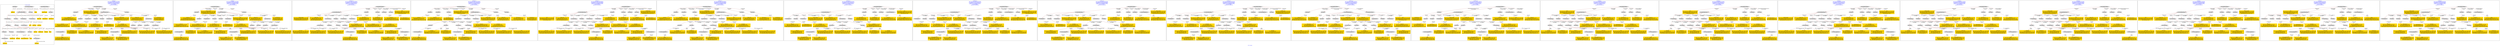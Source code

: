 digraph n0 {
fontcolor="blue"
remincross="true"
label="s07-s-13.json"
subgraph cluster_0 {
label="1-correct model"
n2[style="filled",color="white",fillcolor="lightgray",label="E12_Production1"];
n3[style="filled",color="white",fillcolor="lightgray",label="E21_Person1"];
n4[style="filled",color="white",fillcolor="lightgray",label="E55_Type1"];
n5[style="filled",color="white",fillcolor="lightgray",label="E52_Time-Span1"];
n6[style="filled",color="white",fillcolor="lightgray",label="E69_Death1"];
n7[style="filled",color="white",fillcolor="lightgray",label="E74_Group1"];
n8[style="filled",color="white",fillcolor="lightgray",label="E82_Actor_Appellation1"];
n9[style="filled",color="white",fillcolor="lightgray",label="E67_Birth1"];
n10[shape="plaintext",style="filled",fillcolor="gold",label="Artist_uri"];
n11[style="filled",color="white",fillcolor="lightgray",label="E22_Man-Made_Object1"];
n12[style="filled",color="white",fillcolor="lightgray",label="E35_Title1"];
n13[style="filled",color="white",fillcolor="lightgray",label="E8_Acquisition1"];
n14[style="filled",color="white",fillcolor="lightgray",label="E54_Dimension1"];
n15[shape="plaintext",style="filled",fillcolor="gold",label="Object_URI"];
n16[style="filled",color="white",fillcolor="lightgray",label="E33_Linguistic_Object1"];
n17[style="filled",color="white",fillcolor="lightgray",label="E55_Type2"];
n18[shape="plaintext",style="filled",fillcolor="gold",label="Label_on_page"];
n19[style="filled",color="white",fillcolor="lightgray",label="E33_Linguistic_Object2"];
n20[style="filled",color="white",fillcolor="lightgray",label="E55_Type3"];
n21[shape="plaintext",style="filled",fillcolor="gold",label="origin"];
n22[shape="plaintext",style="filled",fillcolor="gold",label="title"];
n23[style="filled",color="white",fillcolor="lightgray",label="E38_Image1"];
n24[shape="plaintext",style="filled",fillcolor="gold",label="image_url"];
n25[shape="plaintext",style="filled",fillcolor="gold",label="dates"];
n26[style="filled",color="white",fillcolor="lightgray",label="E52_Time-Span2"];
n27[shape="plaintext",style="filled",fillcolor="gold",label="birth_year"];
n28[style="filled",color="white",fillcolor="lightgray",label="E52_Time-Span3"];
n29[shape="plaintext",style="filled",fillcolor="gold",label="death_year"];
n30[shape="plaintext",style="filled",fillcolor="gold",label="dimension"];
n31[shape="plaintext",style="filled",fillcolor="gold",label="technique_uri"];
n32[shape="plaintext",style="filled",fillcolor="gold",label="technique"];
n33[shape="plaintext",style="filled",fillcolor="gold",label="label_type_uri"];
n34[shape="plaintext",style="filled",fillcolor="gold",label="origin_type_uri"];
n35[shape="plaintext",style="filled",fillcolor="gold",label="nationality_uri"];
n36[shape="plaintext",style="filled",fillcolor="gold",label="nationality"];
n37[shape="plaintext",style="filled",fillcolor="gold",label="Artist_appellation_uri"];
n38[shape="plaintext",style="filled",fillcolor="gold",label="name"];
n39[shape="plaintext",style="filled",fillcolor="gold",label="credit_line"];
}
subgraph cluster_1 {
label="candidate 0\nlink coherence:0.8529411764705882\nnode coherence:0.8787878787878788\nconfidence:0.4256212007500372\nmapping score:0.4786626756354457\ncost:133.009682\n-precision:0.56-recall:0.51"
n41[style="filled",color="white",fillcolor="lightgray",label="E12_Production1"];
n42[style="filled",color="white",fillcolor="lightgray",label="E21_Person1"];
n43[style="filled",color="white",fillcolor="lightgray",label="E52_Time-Span2"];
n44[style="filled",color="white",fillcolor="lightgray",label="E53_Place1"];
n45[style="filled",color="white",fillcolor="lightgray",label="E55_Type1"];
n46[style="filled",color="white",fillcolor="lightgray",label="E82_Actor_Appellation1"];
n47[style="filled",color="white",fillcolor="lightgray",label="E22_Man-Made_Object1"];
n48[style="filled",color="white",fillcolor="lightgray",label="E30_Right1"];
n49[style="filled",color="white",fillcolor="lightgray",label="E54_Dimension1"];
n50[style="filled",color="white",fillcolor="lightgray",label="E55_Type2"];
n51[style="filled",color="white",fillcolor="lightgray",label="E55_Type3"];
n52[style="filled",color="white",fillcolor="lightgray",label="E8_Acquisition1"];
n53[style="filled",color="white",fillcolor="lightgray",label="E33_Linguistic_Object2"];
n54[style="filled",color="white",fillcolor="lightgray",label="E55_Type4"];
n55[style="filled",color="white",fillcolor="lightgray",label="E44_Place_Appellation1"];
n56[style="filled",color="white",fillcolor="lightgray",label="E38_Image1"];
n57[shape="plaintext",style="filled",fillcolor="gold",label="Artist_uri\n[E22_Man-Made_Object,classLink,0.474]\n[E38_Image,classLink,0.239]\n[E21_Person,classLink,0.153]\n[E82_Actor_Appellation,classLink,0.134]"];
n58[shape="plaintext",style="filled",fillcolor="gold",label="death_year\n[E52_Time-Span,P82_at_some_time_within,0.462]\n[E22_Man-Made_Object,P3_has_note,0.21]\n[E73_Information_Object,P3_has_note,0.174]\n[E52_Time-Span,P82b_end_of_the_end,0.154]"];
n59[shape="plaintext",style="filled",fillcolor="gold",label="dates\n[E52_Time-Span,P82_at_some_time_within,0.498]\n[E52_Time-Span,P82b_end_of_the_end,0.178]\n[E22_Man-Made_Object,P3_has_note,0.174]\n[E73_Information_Object,P3_has_note,0.15]"];
n60[shape="plaintext",style="filled",fillcolor="gold",label="title\n[E73_Information_Object,P3_has_note,0.326]\n[E33_Linguistic_Object,P3_has_note,0.266]\n[E22_Man-Made_Object,P3_has_note,0.226]\n[E35_Title,label,0.183]"];
n61[shape="plaintext",style="filled",fillcolor="gold",label="credit_line\n[E8_Acquisition,P3_has_note,0.383]\n[E30_Right,P3_has_note,0.361]\n[E33_Linguistic_Object,P3_has_note,0.16]\n[E73_Information_Object,P3_has_note,0.096]"];
n62[shape="plaintext",style="filled",fillcolor="gold",label="Label_on_page\n[E73_Information_Object,P3_has_note,0.293]\n[E33_Linguistic_Object,P3_has_note,0.292]\n[E22_Man-Made_Object,P3_has_note,0.256]\n[E8_Acquisition,P3_has_note,0.158]"];
n63[shape="plaintext",style="filled",fillcolor="gold",label="Artist_appellation_uri\n[E82_Actor_Appellation,classLink,0.724]\n[E22_Man-Made_Object,classLink,0.158]\n[E38_Image,classLink,0.081]\n[E21_Person,classLink,0.037]"];
n64[shape="plaintext",style="filled",fillcolor="gold",label="nationality\n[E74_Group,label,0.528]\n[E74_Group,classLink,0.329]\n[E8_Acquisition,P3_has_note,0.081]\n[E22_Man-Made_Object,P3_has_note,0.062]"];
n65[shape="plaintext",style="filled",fillcolor="gold",label="label_type_uri\n[E55_Type,classLink,0.659]\n[E57_Material,classLink,0.169]\n[E74_Group,classLink,0.167]\n[E33_Linguistic_Object,P3_has_note,0.005]"];
n66[shape="plaintext",style="filled",fillcolor="gold",label="dimension\n[E54_Dimension,P3_has_note,0.911]\n[E82_Actor_Appellation,label,0.038]\n[E52_Time-Span,P82_at_some_time_within,0.032]\n[E33_Linguistic_Object,P3_has_note,0.019]"];
n67[shape="plaintext",style="filled",fillcolor="gold",label="name\n[E82_Actor_Appellation,label,0.314]\n[E8_Acquisition,P3_has_note,0.246]\n[E30_Right,P3_has_note,0.224]\n[E22_Man-Made_Object,P3_has_note,0.216]"];
n68[shape="plaintext",style="filled",fillcolor="gold",label="technique\n[E55_Type,label,0.52]\n[E29_Design_or_Procedure,P3_has_note,0.424]\n[E73_Information_Object,P3_has_note,0.034]\n[E33_Linguistic_Object,P3_has_note,0.022]"];
n69[shape="plaintext",style="filled",fillcolor="gold",label="origin\n[E44_Place_Appellation,label,0.371]\n[E22_Man-Made_Object,P3_has_note,0.229]\n[E33_Linguistic_Object,P3_has_note,0.209]\n[E73_Information_Object,P3_has_note,0.191]"];
n70[shape="plaintext",style="filled",fillcolor="gold",label="origin_type_uri\n[E55_Type,classLink,0.662]\n[E57_Material,classLink,0.17]\n[E74_Group,classLink,0.168]"];
n71[shape="plaintext",style="filled",fillcolor="gold",label="birth_year\n[E52_Time-Span,P82_at_some_time_within,0.32]\n[E52_Time-Span,P82a_begin_of_the_begin,0.285]\n[E52_Time-Span,P82b_end_of_the_end,0.257]\n[E33_Linguistic_Object,P3_has_note,0.138]"];
n72[shape="plaintext",style="filled",fillcolor="gold",label="technique_uri\n[E55_Type,classLink,0.376]\n[E57_Material,classLink,0.341]\n[E74_Group,classLink,0.283]\n[E55_Type,label,0.0]"];
n73[shape="plaintext",style="filled",fillcolor="gold",label="image_url\n[E38_Image,classLink,0.507]\n[E22_Man-Made_Object,classLink,0.409]\n[E22_Man-Made_Object,P3_has_note,0.044]\n[E73_Information_Object,P3_has_note,0.041]"];
n74[shape="plaintext",style="filled",fillcolor="gold",label="nationality_uri\n[E74_Group,classLink,0.702]\n[E55_Type,classLink,0.176]\n[E57_Material,classLink,0.087]\n[E74_Group,label,0.035]"];
n75[shape="plaintext",style="filled",fillcolor="gold",label="Object_URI\n[E22_Man-Made_Object,classLink,0.814]\n[E38_Image,classLink,0.156]\n[E54_Dimension,P3_has_note,0.02]\n[E82_Actor_Appellation,label,0.01]"];
}
subgraph cluster_2 {
label="candidate 1\nlink coherence:0.8529411764705882\nnode coherence:0.8787878787878788\nconfidence:0.42540024301470886\nmapping score:0.4785890230570029\ncost:133.009682\n-precision:0.59-recall:0.54"
n77[style="filled",color="white",fillcolor="lightgray",label="E12_Production1"];
n78[style="filled",color="white",fillcolor="lightgray",label="E21_Person1"];
n79[style="filled",color="white",fillcolor="lightgray",label="E52_Time-Span2"];
n80[style="filled",color="white",fillcolor="lightgray",label="E53_Place1"];
n81[style="filled",color="white",fillcolor="lightgray",label="E55_Type1"];
n82[style="filled",color="white",fillcolor="lightgray",label="E82_Actor_Appellation1"];
n83[style="filled",color="white",fillcolor="lightgray",label="E22_Man-Made_Object1"];
n84[style="filled",color="white",fillcolor="lightgray",label="E30_Right1"];
n85[style="filled",color="white",fillcolor="lightgray",label="E54_Dimension1"];
n86[style="filled",color="white",fillcolor="lightgray",label="E55_Type2"];
n87[style="filled",color="white",fillcolor="lightgray",label="E55_Type3"];
n88[style="filled",color="white",fillcolor="lightgray",label="E8_Acquisition1"];
n89[style="filled",color="white",fillcolor="lightgray",label="E33_Linguistic_Object2"];
n90[style="filled",color="white",fillcolor="lightgray",label="E55_Type4"];
n91[style="filled",color="white",fillcolor="lightgray",label="E44_Place_Appellation1"];
n92[style="filled",color="white",fillcolor="lightgray",label="E38_Image1"];
n93[shape="plaintext",style="filled",fillcolor="gold",label="Artist_uri\n[E22_Man-Made_Object,classLink,0.474]\n[E38_Image,classLink,0.239]\n[E21_Person,classLink,0.153]\n[E82_Actor_Appellation,classLink,0.134]"];
n94[shape="plaintext",style="filled",fillcolor="gold",label="death_year\n[E52_Time-Span,P82_at_some_time_within,0.462]\n[E22_Man-Made_Object,P3_has_note,0.21]\n[E73_Information_Object,P3_has_note,0.174]\n[E52_Time-Span,P82b_end_of_the_end,0.154]"];
n95[shape="plaintext",style="filled",fillcolor="gold",label="dates\n[E52_Time-Span,P82_at_some_time_within,0.498]\n[E52_Time-Span,P82b_end_of_the_end,0.178]\n[E22_Man-Made_Object,P3_has_note,0.174]\n[E73_Information_Object,P3_has_note,0.15]"];
n96[shape="plaintext",style="filled",fillcolor="gold",label="Label_on_page\n[E73_Information_Object,P3_has_note,0.293]\n[E33_Linguistic_Object,P3_has_note,0.292]\n[E22_Man-Made_Object,P3_has_note,0.256]\n[E8_Acquisition,P3_has_note,0.158]"];
n97[shape="plaintext",style="filled",fillcolor="gold",label="credit_line\n[E8_Acquisition,P3_has_note,0.383]\n[E30_Right,P3_has_note,0.361]\n[E33_Linguistic_Object,P3_has_note,0.16]\n[E73_Information_Object,P3_has_note,0.096]"];
n98[shape="plaintext",style="filled",fillcolor="gold",label="title\n[E73_Information_Object,P3_has_note,0.326]\n[E33_Linguistic_Object,P3_has_note,0.266]\n[E22_Man-Made_Object,P3_has_note,0.226]\n[E35_Title,label,0.183]"];
n99[shape="plaintext",style="filled",fillcolor="gold",label="Artist_appellation_uri\n[E82_Actor_Appellation,classLink,0.724]\n[E22_Man-Made_Object,classLink,0.158]\n[E38_Image,classLink,0.081]\n[E21_Person,classLink,0.037]"];
n100[shape="plaintext",style="filled",fillcolor="gold",label="nationality\n[E74_Group,label,0.528]\n[E74_Group,classLink,0.329]\n[E8_Acquisition,P3_has_note,0.081]\n[E22_Man-Made_Object,P3_has_note,0.062]"];
n101[shape="plaintext",style="filled",fillcolor="gold",label="label_type_uri\n[E55_Type,classLink,0.659]\n[E57_Material,classLink,0.169]\n[E74_Group,classLink,0.167]\n[E33_Linguistic_Object,P3_has_note,0.005]"];
n102[shape="plaintext",style="filled",fillcolor="gold",label="dimension\n[E54_Dimension,P3_has_note,0.911]\n[E82_Actor_Appellation,label,0.038]\n[E52_Time-Span,P82_at_some_time_within,0.032]\n[E33_Linguistic_Object,P3_has_note,0.019]"];
n103[shape="plaintext",style="filled",fillcolor="gold",label="name\n[E82_Actor_Appellation,label,0.314]\n[E8_Acquisition,P3_has_note,0.246]\n[E30_Right,P3_has_note,0.224]\n[E22_Man-Made_Object,P3_has_note,0.216]"];
n104[shape="plaintext",style="filled",fillcolor="gold",label="technique\n[E55_Type,label,0.52]\n[E29_Design_or_Procedure,P3_has_note,0.424]\n[E73_Information_Object,P3_has_note,0.034]\n[E33_Linguistic_Object,P3_has_note,0.022]"];
n105[shape="plaintext",style="filled",fillcolor="gold",label="origin\n[E44_Place_Appellation,label,0.371]\n[E22_Man-Made_Object,P3_has_note,0.229]\n[E33_Linguistic_Object,P3_has_note,0.209]\n[E73_Information_Object,P3_has_note,0.191]"];
n106[shape="plaintext",style="filled",fillcolor="gold",label="origin_type_uri\n[E55_Type,classLink,0.662]\n[E57_Material,classLink,0.17]\n[E74_Group,classLink,0.168]"];
n107[shape="plaintext",style="filled",fillcolor="gold",label="birth_year\n[E52_Time-Span,P82_at_some_time_within,0.32]\n[E52_Time-Span,P82a_begin_of_the_begin,0.285]\n[E52_Time-Span,P82b_end_of_the_end,0.257]\n[E33_Linguistic_Object,P3_has_note,0.138]"];
n108[shape="plaintext",style="filled",fillcolor="gold",label="technique_uri\n[E55_Type,classLink,0.376]\n[E57_Material,classLink,0.341]\n[E74_Group,classLink,0.283]\n[E55_Type,label,0.0]"];
n109[shape="plaintext",style="filled",fillcolor="gold",label="image_url\n[E38_Image,classLink,0.507]\n[E22_Man-Made_Object,classLink,0.409]\n[E22_Man-Made_Object,P3_has_note,0.044]\n[E73_Information_Object,P3_has_note,0.041]"];
n110[shape="plaintext",style="filled",fillcolor="gold",label="nationality_uri\n[E74_Group,classLink,0.702]\n[E55_Type,classLink,0.176]\n[E57_Material,classLink,0.087]\n[E74_Group,label,0.035]"];
n111[shape="plaintext",style="filled",fillcolor="gold",label="Object_URI\n[E22_Man-Made_Object,classLink,0.814]\n[E38_Image,classLink,0.156]\n[E54_Dimension,P3_has_note,0.02]\n[E82_Actor_Appellation,label,0.01]"];
}
subgraph cluster_3 {
label="candidate 10\nlink coherence:0.7941176470588235\nnode coherence:0.8787878787878788\nconfidence:0.4256212007500372\nmapping score:0.4786626756354457\ncost:232.019704\n-precision:0.59-recall:0.54"
n113[style="filled",color="white",fillcolor="lightgray",label="E12_Production1"];
n114[style="filled",color="white",fillcolor="lightgray",label="E21_Person1"];
n115[style="filled",color="white",fillcolor="lightgray",label="E52_Time-Span2"];
n116[style="filled",color="white",fillcolor="lightgray",label="E53_Place1"];
n117[style="filled",color="white",fillcolor="lightgray",label="E55_Type1"];
n118[style="filled",color="white",fillcolor="lightgray",label="E82_Actor_Appellation1"];
n119[style="filled",color="white",fillcolor="lightgray",label="E22_Man-Made_Object1"];
n120[style="filled",color="white",fillcolor="lightgray",label="E30_Right1"];
n121[style="filled",color="white",fillcolor="lightgray",label="E54_Dimension1"];
n122[style="filled",color="white",fillcolor="lightgray",label="E8_Acquisition1"];
n123[style="filled",color="white",fillcolor="lightgray",label="E33_Linguistic_Object2"];
n124[style="filled",color="white",fillcolor="lightgray",label="E55_Type2"];
n125[style="filled",color="white",fillcolor="lightgray",label="E55_Type4"];
n126[style="filled",color="white",fillcolor="lightgray",label="E44_Place_Appellation1"];
n127[style="filled",color="white",fillcolor="lightgray",label="E38_Image1"];
n128[style="filled",color="white",fillcolor="lightgray",label="E55_Type3"];
n129[shape="plaintext",style="filled",fillcolor="gold",label="Artist_uri\n[E22_Man-Made_Object,classLink,0.474]\n[E38_Image,classLink,0.239]\n[E21_Person,classLink,0.153]\n[E82_Actor_Appellation,classLink,0.134]"];
n130[shape="plaintext",style="filled",fillcolor="gold",label="death_year\n[E52_Time-Span,P82_at_some_time_within,0.462]\n[E22_Man-Made_Object,P3_has_note,0.21]\n[E73_Information_Object,P3_has_note,0.174]\n[E52_Time-Span,P82b_end_of_the_end,0.154]"];
n131[shape="plaintext",style="filled",fillcolor="gold",label="dates\n[E52_Time-Span,P82_at_some_time_within,0.498]\n[E52_Time-Span,P82b_end_of_the_end,0.178]\n[E22_Man-Made_Object,P3_has_note,0.174]\n[E73_Information_Object,P3_has_note,0.15]"];
n132[shape="plaintext",style="filled",fillcolor="gold",label="title\n[E73_Information_Object,P3_has_note,0.326]\n[E33_Linguistic_Object,P3_has_note,0.266]\n[E22_Man-Made_Object,P3_has_note,0.226]\n[E35_Title,label,0.183]"];
n133[shape="plaintext",style="filled",fillcolor="gold",label="credit_line\n[E8_Acquisition,P3_has_note,0.383]\n[E30_Right,P3_has_note,0.361]\n[E33_Linguistic_Object,P3_has_note,0.16]\n[E73_Information_Object,P3_has_note,0.096]"];
n134[shape="plaintext",style="filled",fillcolor="gold",label="Label_on_page\n[E73_Information_Object,P3_has_note,0.293]\n[E33_Linguistic_Object,P3_has_note,0.292]\n[E22_Man-Made_Object,P3_has_note,0.256]\n[E8_Acquisition,P3_has_note,0.158]"];
n135[shape="plaintext",style="filled",fillcolor="gold",label="Artist_appellation_uri\n[E82_Actor_Appellation,classLink,0.724]\n[E22_Man-Made_Object,classLink,0.158]\n[E38_Image,classLink,0.081]\n[E21_Person,classLink,0.037]"];
n136[shape="plaintext",style="filled",fillcolor="gold",label="nationality\n[E74_Group,label,0.528]\n[E74_Group,classLink,0.329]\n[E8_Acquisition,P3_has_note,0.081]\n[E22_Man-Made_Object,P3_has_note,0.062]"];
n137[shape="plaintext",style="filled",fillcolor="gold",label="label_type_uri\n[E55_Type,classLink,0.659]\n[E57_Material,classLink,0.169]\n[E74_Group,classLink,0.167]\n[E33_Linguistic_Object,P3_has_note,0.005]"];
n138[shape="plaintext",style="filled",fillcolor="gold",label="dimension\n[E54_Dimension,P3_has_note,0.911]\n[E82_Actor_Appellation,label,0.038]\n[E52_Time-Span,P82_at_some_time_within,0.032]\n[E33_Linguistic_Object,P3_has_note,0.019]"];
n139[shape="plaintext",style="filled",fillcolor="gold",label="name\n[E82_Actor_Appellation,label,0.314]\n[E8_Acquisition,P3_has_note,0.246]\n[E30_Right,P3_has_note,0.224]\n[E22_Man-Made_Object,P3_has_note,0.216]"];
n140[shape="plaintext",style="filled",fillcolor="gold",label="technique\n[E55_Type,label,0.52]\n[E29_Design_or_Procedure,P3_has_note,0.424]\n[E73_Information_Object,P3_has_note,0.034]\n[E33_Linguistic_Object,P3_has_note,0.022]"];
n141[shape="plaintext",style="filled",fillcolor="gold",label="origin\n[E44_Place_Appellation,label,0.371]\n[E22_Man-Made_Object,P3_has_note,0.229]\n[E33_Linguistic_Object,P3_has_note,0.209]\n[E73_Information_Object,P3_has_note,0.191]"];
n142[shape="plaintext",style="filled",fillcolor="gold",label="origin_type_uri\n[E55_Type,classLink,0.662]\n[E57_Material,classLink,0.17]\n[E74_Group,classLink,0.168]"];
n143[shape="plaintext",style="filled",fillcolor="gold",label="birth_year\n[E52_Time-Span,P82_at_some_time_within,0.32]\n[E52_Time-Span,P82a_begin_of_the_begin,0.285]\n[E52_Time-Span,P82b_end_of_the_end,0.257]\n[E33_Linguistic_Object,P3_has_note,0.138]"];
n144[shape="plaintext",style="filled",fillcolor="gold",label="technique_uri\n[E55_Type,classLink,0.376]\n[E57_Material,classLink,0.341]\n[E74_Group,classLink,0.283]\n[E55_Type,label,0.0]"];
n145[shape="plaintext",style="filled",fillcolor="gold",label="image_url\n[E38_Image,classLink,0.507]\n[E22_Man-Made_Object,classLink,0.409]\n[E22_Man-Made_Object,P3_has_note,0.044]\n[E73_Information_Object,P3_has_note,0.041]"];
n146[shape="plaintext",style="filled",fillcolor="gold",label="nationality_uri\n[E74_Group,classLink,0.702]\n[E55_Type,classLink,0.176]\n[E57_Material,classLink,0.087]\n[E74_Group,label,0.035]"];
n147[shape="plaintext",style="filled",fillcolor="gold",label="Object_URI\n[E22_Man-Made_Object,classLink,0.814]\n[E38_Image,classLink,0.156]\n[E54_Dimension,P3_has_note,0.02]\n[E82_Actor_Appellation,label,0.01]"];
}
subgraph cluster_4 {
label="candidate 11\nlink coherence:0.7941176470588235\nnode coherence:0.8787878787878788\nconfidence:0.4256212007500372\nmapping score:0.4786626756354457\ncost:331.029706\n-precision:0.59-recall:0.54"
n149[style="filled",color="white",fillcolor="lightgray",label="E12_Production1"];
n150[style="filled",color="white",fillcolor="lightgray",label="E21_Person1"];
n151[style="filled",color="white",fillcolor="lightgray",label="E52_Time-Span2"];
n152[style="filled",color="white",fillcolor="lightgray",label="E53_Place1"];
n153[style="filled",color="white",fillcolor="lightgray",label="E55_Type1"];
n154[style="filled",color="white",fillcolor="lightgray",label="E82_Actor_Appellation1"];
n155[style="filled",color="white",fillcolor="lightgray",label="E22_Man-Made_Object1"];
n156[style="filled",color="white",fillcolor="lightgray",label="E54_Dimension1"];
n157[style="filled",color="white",fillcolor="lightgray",label="E8_Acquisition1"];
n158[style="filled",color="white",fillcolor="lightgray",label="E33_Linguistic_Object2"];
n159[style="filled",color="white",fillcolor="lightgray",label="E55_Type2"];
n160[style="filled",color="white",fillcolor="lightgray",label="E55_Type4"];
n161[style="filled",color="white",fillcolor="lightgray",label="E44_Place_Appellation1"];
n162[style="filled",color="white",fillcolor="lightgray",label="E30_Right1"];
n163[style="filled",color="white",fillcolor="lightgray",label="E38_Image1"];
n164[style="filled",color="white",fillcolor="lightgray",label="E55_Type3"];
n165[shape="plaintext",style="filled",fillcolor="gold",label="Artist_uri\n[E22_Man-Made_Object,classLink,0.474]\n[E38_Image,classLink,0.239]\n[E21_Person,classLink,0.153]\n[E82_Actor_Appellation,classLink,0.134]"];
n166[shape="plaintext",style="filled",fillcolor="gold",label="death_year\n[E52_Time-Span,P82_at_some_time_within,0.462]\n[E22_Man-Made_Object,P3_has_note,0.21]\n[E73_Information_Object,P3_has_note,0.174]\n[E52_Time-Span,P82b_end_of_the_end,0.154]"];
n167[shape="plaintext",style="filled",fillcolor="gold",label="dates\n[E52_Time-Span,P82_at_some_time_within,0.498]\n[E52_Time-Span,P82b_end_of_the_end,0.178]\n[E22_Man-Made_Object,P3_has_note,0.174]\n[E73_Information_Object,P3_has_note,0.15]"];
n168[shape="plaintext",style="filled",fillcolor="gold",label="title\n[E73_Information_Object,P3_has_note,0.326]\n[E33_Linguistic_Object,P3_has_note,0.266]\n[E22_Man-Made_Object,P3_has_note,0.226]\n[E35_Title,label,0.183]"];
n169[shape="plaintext",style="filled",fillcolor="gold",label="credit_line\n[E8_Acquisition,P3_has_note,0.383]\n[E30_Right,P3_has_note,0.361]\n[E33_Linguistic_Object,P3_has_note,0.16]\n[E73_Information_Object,P3_has_note,0.096]"];
n170[shape="plaintext",style="filled",fillcolor="gold",label="Label_on_page\n[E73_Information_Object,P3_has_note,0.293]\n[E33_Linguistic_Object,P3_has_note,0.292]\n[E22_Man-Made_Object,P3_has_note,0.256]\n[E8_Acquisition,P3_has_note,0.158]"];
n171[shape="plaintext",style="filled",fillcolor="gold",label="Artist_appellation_uri\n[E82_Actor_Appellation,classLink,0.724]\n[E22_Man-Made_Object,classLink,0.158]\n[E38_Image,classLink,0.081]\n[E21_Person,classLink,0.037]"];
n172[shape="plaintext",style="filled",fillcolor="gold",label="nationality\n[E74_Group,label,0.528]\n[E74_Group,classLink,0.329]\n[E8_Acquisition,P3_has_note,0.081]\n[E22_Man-Made_Object,P3_has_note,0.062]"];
n173[shape="plaintext",style="filled",fillcolor="gold",label="label_type_uri\n[E55_Type,classLink,0.659]\n[E57_Material,classLink,0.169]\n[E74_Group,classLink,0.167]\n[E33_Linguistic_Object,P3_has_note,0.005]"];
n174[shape="plaintext",style="filled",fillcolor="gold",label="dimension\n[E54_Dimension,P3_has_note,0.911]\n[E82_Actor_Appellation,label,0.038]\n[E52_Time-Span,P82_at_some_time_within,0.032]\n[E33_Linguistic_Object,P3_has_note,0.019]"];
n175[shape="plaintext",style="filled",fillcolor="gold",label="name\n[E82_Actor_Appellation,label,0.314]\n[E8_Acquisition,P3_has_note,0.246]\n[E30_Right,P3_has_note,0.224]\n[E22_Man-Made_Object,P3_has_note,0.216]"];
n176[shape="plaintext",style="filled",fillcolor="gold",label="technique\n[E55_Type,label,0.52]\n[E29_Design_or_Procedure,P3_has_note,0.424]\n[E73_Information_Object,P3_has_note,0.034]\n[E33_Linguistic_Object,P3_has_note,0.022]"];
n177[shape="plaintext",style="filled",fillcolor="gold",label="origin\n[E44_Place_Appellation,label,0.371]\n[E22_Man-Made_Object,P3_has_note,0.229]\n[E33_Linguistic_Object,P3_has_note,0.209]\n[E73_Information_Object,P3_has_note,0.191]"];
n178[shape="plaintext",style="filled",fillcolor="gold",label="origin_type_uri\n[E55_Type,classLink,0.662]\n[E57_Material,classLink,0.17]\n[E74_Group,classLink,0.168]"];
n179[shape="plaintext",style="filled",fillcolor="gold",label="birth_year\n[E52_Time-Span,P82_at_some_time_within,0.32]\n[E52_Time-Span,P82a_begin_of_the_begin,0.285]\n[E52_Time-Span,P82b_end_of_the_end,0.257]\n[E33_Linguistic_Object,P3_has_note,0.138]"];
n180[shape="plaintext",style="filled",fillcolor="gold",label="technique_uri\n[E55_Type,classLink,0.376]\n[E57_Material,classLink,0.341]\n[E74_Group,classLink,0.283]\n[E55_Type,label,0.0]"];
n181[shape="plaintext",style="filled",fillcolor="gold",label="image_url\n[E38_Image,classLink,0.507]\n[E22_Man-Made_Object,classLink,0.409]\n[E22_Man-Made_Object,P3_has_note,0.044]\n[E73_Information_Object,P3_has_note,0.041]"];
n182[shape="plaintext",style="filled",fillcolor="gold",label="nationality_uri\n[E74_Group,classLink,0.702]\n[E55_Type,classLink,0.176]\n[E57_Material,classLink,0.087]\n[E74_Group,label,0.035]"];
n183[shape="plaintext",style="filled",fillcolor="gold",label="Object_URI\n[E22_Man-Made_Object,classLink,0.814]\n[E38_Image,classLink,0.156]\n[E54_Dimension,P3_has_note,0.02]\n[E82_Actor_Appellation,label,0.01]"];
}
subgraph cluster_5 {
label="candidate 12\nlink coherence:0.7941176470588235\nnode coherence:0.8787878787878788\nconfidence:0.42540024301470886\nmapping score:0.4785890230570029\ncost:232.019704\n-precision:0.62-recall:0.57"
n185[style="filled",color="white",fillcolor="lightgray",label="E12_Production1"];
n186[style="filled",color="white",fillcolor="lightgray",label="E21_Person1"];
n187[style="filled",color="white",fillcolor="lightgray",label="E52_Time-Span2"];
n188[style="filled",color="white",fillcolor="lightgray",label="E53_Place1"];
n189[style="filled",color="white",fillcolor="lightgray",label="E55_Type1"];
n190[style="filled",color="white",fillcolor="lightgray",label="E82_Actor_Appellation1"];
n191[style="filled",color="white",fillcolor="lightgray",label="E22_Man-Made_Object1"];
n192[style="filled",color="white",fillcolor="lightgray",label="E30_Right1"];
n193[style="filled",color="white",fillcolor="lightgray",label="E54_Dimension1"];
n194[style="filled",color="white",fillcolor="lightgray",label="E8_Acquisition1"];
n195[style="filled",color="white",fillcolor="lightgray",label="E33_Linguistic_Object2"];
n196[style="filled",color="white",fillcolor="lightgray",label="E55_Type2"];
n197[style="filled",color="white",fillcolor="lightgray",label="E55_Type4"];
n198[style="filled",color="white",fillcolor="lightgray",label="E44_Place_Appellation1"];
n199[style="filled",color="white",fillcolor="lightgray",label="E38_Image1"];
n200[style="filled",color="white",fillcolor="lightgray",label="E55_Type3"];
n201[shape="plaintext",style="filled",fillcolor="gold",label="Artist_uri\n[E22_Man-Made_Object,classLink,0.474]\n[E38_Image,classLink,0.239]\n[E21_Person,classLink,0.153]\n[E82_Actor_Appellation,classLink,0.134]"];
n202[shape="plaintext",style="filled",fillcolor="gold",label="death_year\n[E52_Time-Span,P82_at_some_time_within,0.462]\n[E22_Man-Made_Object,P3_has_note,0.21]\n[E73_Information_Object,P3_has_note,0.174]\n[E52_Time-Span,P82b_end_of_the_end,0.154]"];
n203[shape="plaintext",style="filled",fillcolor="gold",label="dates\n[E52_Time-Span,P82_at_some_time_within,0.498]\n[E52_Time-Span,P82b_end_of_the_end,0.178]\n[E22_Man-Made_Object,P3_has_note,0.174]\n[E73_Information_Object,P3_has_note,0.15]"];
n204[shape="plaintext",style="filled",fillcolor="gold",label="Label_on_page\n[E73_Information_Object,P3_has_note,0.293]\n[E33_Linguistic_Object,P3_has_note,0.292]\n[E22_Man-Made_Object,P3_has_note,0.256]\n[E8_Acquisition,P3_has_note,0.158]"];
n205[shape="plaintext",style="filled",fillcolor="gold",label="credit_line\n[E8_Acquisition,P3_has_note,0.383]\n[E30_Right,P3_has_note,0.361]\n[E33_Linguistic_Object,P3_has_note,0.16]\n[E73_Information_Object,P3_has_note,0.096]"];
n206[shape="plaintext",style="filled",fillcolor="gold",label="title\n[E73_Information_Object,P3_has_note,0.326]\n[E33_Linguistic_Object,P3_has_note,0.266]\n[E22_Man-Made_Object,P3_has_note,0.226]\n[E35_Title,label,0.183]"];
n207[shape="plaintext",style="filled",fillcolor="gold",label="Artist_appellation_uri\n[E82_Actor_Appellation,classLink,0.724]\n[E22_Man-Made_Object,classLink,0.158]\n[E38_Image,classLink,0.081]\n[E21_Person,classLink,0.037]"];
n208[shape="plaintext",style="filled",fillcolor="gold",label="nationality\n[E74_Group,label,0.528]\n[E74_Group,classLink,0.329]\n[E8_Acquisition,P3_has_note,0.081]\n[E22_Man-Made_Object,P3_has_note,0.062]"];
n209[shape="plaintext",style="filled",fillcolor="gold",label="label_type_uri\n[E55_Type,classLink,0.659]\n[E57_Material,classLink,0.169]\n[E74_Group,classLink,0.167]\n[E33_Linguistic_Object,P3_has_note,0.005]"];
n210[shape="plaintext",style="filled",fillcolor="gold",label="dimension\n[E54_Dimension,P3_has_note,0.911]\n[E82_Actor_Appellation,label,0.038]\n[E52_Time-Span,P82_at_some_time_within,0.032]\n[E33_Linguistic_Object,P3_has_note,0.019]"];
n211[shape="plaintext",style="filled",fillcolor="gold",label="name\n[E82_Actor_Appellation,label,0.314]\n[E8_Acquisition,P3_has_note,0.246]\n[E30_Right,P3_has_note,0.224]\n[E22_Man-Made_Object,P3_has_note,0.216]"];
n212[shape="plaintext",style="filled",fillcolor="gold",label="technique\n[E55_Type,label,0.52]\n[E29_Design_or_Procedure,P3_has_note,0.424]\n[E73_Information_Object,P3_has_note,0.034]\n[E33_Linguistic_Object,P3_has_note,0.022]"];
n213[shape="plaintext",style="filled",fillcolor="gold",label="origin\n[E44_Place_Appellation,label,0.371]\n[E22_Man-Made_Object,P3_has_note,0.229]\n[E33_Linguistic_Object,P3_has_note,0.209]\n[E73_Information_Object,P3_has_note,0.191]"];
n214[shape="plaintext",style="filled",fillcolor="gold",label="origin_type_uri\n[E55_Type,classLink,0.662]\n[E57_Material,classLink,0.17]\n[E74_Group,classLink,0.168]"];
n215[shape="plaintext",style="filled",fillcolor="gold",label="birth_year\n[E52_Time-Span,P82_at_some_time_within,0.32]\n[E52_Time-Span,P82a_begin_of_the_begin,0.285]\n[E52_Time-Span,P82b_end_of_the_end,0.257]\n[E33_Linguistic_Object,P3_has_note,0.138]"];
n216[shape="plaintext",style="filled",fillcolor="gold",label="technique_uri\n[E55_Type,classLink,0.376]\n[E57_Material,classLink,0.341]\n[E74_Group,classLink,0.283]\n[E55_Type,label,0.0]"];
n217[shape="plaintext",style="filled",fillcolor="gold",label="image_url\n[E38_Image,classLink,0.507]\n[E22_Man-Made_Object,classLink,0.409]\n[E22_Man-Made_Object,P3_has_note,0.044]\n[E73_Information_Object,P3_has_note,0.041]"];
n218[shape="plaintext",style="filled",fillcolor="gold",label="nationality_uri\n[E74_Group,classLink,0.702]\n[E55_Type,classLink,0.176]\n[E57_Material,classLink,0.087]\n[E74_Group,label,0.035]"];
n219[shape="plaintext",style="filled",fillcolor="gold",label="Object_URI\n[E22_Man-Made_Object,classLink,0.814]\n[E38_Image,classLink,0.156]\n[E54_Dimension,P3_has_note,0.02]\n[E82_Actor_Appellation,label,0.01]"];
}
subgraph cluster_6 {
label="candidate 13\nlink coherence:0.7941176470588235\nnode coherence:0.8787878787878788\nconfidence:0.42540024301470886\nmapping score:0.4785890230570029\ncost:331.029706\n-precision:0.62-recall:0.57"
n221[style="filled",color="white",fillcolor="lightgray",label="E12_Production1"];
n222[style="filled",color="white",fillcolor="lightgray",label="E21_Person1"];
n223[style="filled",color="white",fillcolor="lightgray",label="E52_Time-Span2"];
n224[style="filled",color="white",fillcolor="lightgray",label="E53_Place1"];
n225[style="filled",color="white",fillcolor="lightgray",label="E55_Type1"];
n226[style="filled",color="white",fillcolor="lightgray",label="E82_Actor_Appellation1"];
n227[style="filled",color="white",fillcolor="lightgray",label="E22_Man-Made_Object1"];
n228[style="filled",color="white",fillcolor="lightgray",label="E54_Dimension1"];
n229[style="filled",color="white",fillcolor="lightgray",label="E8_Acquisition1"];
n230[style="filled",color="white",fillcolor="lightgray",label="E33_Linguistic_Object2"];
n231[style="filled",color="white",fillcolor="lightgray",label="E55_Type2"];
n232[style="filled",color="white",fillcolor="lightgray",label="E55_Type4"];
n233[style="filled",color="white",fillcolor="lightgray",label="E44_Place_Appellation1"];
n234[style="filled",color="white",fillcolor="lightgray",label="E30_Right1"];
n235[style="filled",color="white",fillcolor="lightgray",label="E38_Image1"];
n236[style="filled",color="white",fillcolor="lightgray",label="E55_Type3"];
n237[shape="plaintext",style="filled",fillcolor="gold",label="Artist_uri\n[E22_Man-Made_Object,classLink,0.474]\n[E38_Image,classLink,0.239]\n[E21_Person,classLink,0.153]\n[E82_Actor_Appellation,classLink,0.134]"];
n238[shape="plaintext",style="filled",fillcolor="gold",label="death_year\n[E52_Time-Span,P82_at_some_time_within,0.462]\n[E22_Man-Made_Object,P3_has_note,0.21]\n[E73_Information_Object,P3_has_note,0.174]\n[E52_Time-Span,P82b_end_of_the_end,0.154]"];
n239[shape="plaintext",style="filled",fillcolor="gold",label="dates\n[E52_Time-Span,P82_at_some_time_within,0.498]\n[E52_Time-Span,P82b_end_of_the_end,0.178]\n[E22_Man-Made_Object,P3_has_note,0.174]\n[E73_Information_Object,P3_has_note,0.15]"];
n240[shape="plaintext",style="filled",fillcolor="gold",label="Label_on_page\n[E73_Information_Object,P3_has_note,0.293]\n[E33_Linguistic_Object,P3_has_note,0.292]\n[E22_Man-Made_Object,P3_has_note,0.256]\n[E8_Acquisition,P3_has_note,0.158]"];
n241[shape="plaintext",style="filled",fillcolor="gold",label="credit_line\n[E8_Acquisition,P3_has_note,0.383]\n[E30_Right,P3_has_note,0.361]\n[E33_Linguistic_Object,P3_has_note,0.16]\n[E73_Information_Object,P3_has_note,0.096]"];
n242[shape="plaintext",style="filled",fillcolor="gold",label="title\n[E73_Information_Object,P3_has_note,0.326]\n[E33_Linguistic_Object,P3_has_note,0.266]\n[E22_Man-Made_Object,P3_has_note,0.226]\n[E35_Title,label,0.183]"];
n243[shape="plaintext",style="filled",fillcolor="gold",label="Artist_appellation_uri\n[E82_Actor_Appellation,classLink,0.724]\n[E22_Man-Made_Object,classLink,0.158]\n[E38_Image,classLink,0.081]\n[E21_Person,classLink,0.037]"];
n244[shape="plaintext",style="filled",fillcolor="gold",label="nationality\n[E74_Group,label,0.528]\n[E74_Group,classLink,0.329]\n[E8_Acquisition,P3_has_note,0.081]\n[E22_Man-Made_Object,P3_has_note,0.062]"];
n245[shape="plaintext",style="filled",fillcolor="gold",label="label_type_uri\n[E55_Type,classLink,0.659]\n[E57_Material,classLink,0.169]\n[E74_Group,classLink,0.167]\n[E33_Linguistic_Object,P3_has_note,0.005]"];
n246[shape="plaintext",style="filled",fillcolor="gold",label="dimension\n[E54_Dimension,P3_has_note,0.911]\n[E82_Actor_Appellation,label,0.038]\n[E52_Time-Span,P82_at_some_time_within,0.032]\n[E33_Linguistic_Object,P3_has_note,0.019]"];
n247[shape="plaintext",style="filled",fillcolor="gold",label="name\n[E82_Actor_Appellation,label,0.314]\n[E8_Acquisition,P3_has_note,0.246]\n[E30_Right,P3_has_note,0.224]\n[E22_Man-Made_Object,P3_has_note,0.216]"];
n248[shape="plaintext",style="filled",fillcolor="gold",label="technique\n[E55_Type,label,0.52]\n[E29_Design_or_Procedure,P3_has_note,0.424]\n[E73_Information_Object,P3_has_note,0.034]\n[E33_Linguistic_Object,P3_has_note,0.022]"];
n249[shape="plaintext",style="filled",fillcolor="gold",label="origin\n[E44_Place_Appellation,label,0.371]\n[E22_Man-Made_Object,P3_has_note,0.229]\n[E33_Linguistic_Object,P3_has_note,0.209]\n[E73_Information_Object,P3_has_note,0.191]"];
n250[shape="plaintext",style="filled",fillcolor="gold",label="origin_type_uri\n[E55_Type,classLink,0.662]\n[E57_Material,classLink,0.17]\n[E74_Group,classLink,0.168]"];
n251[shape="plaintext",style="filled",fillcolor="gold",label="birth_year\n[E52_Time-Span,P82_at_some_time_within,0.32]\n[E52_Time-Span,P82a_begin_of_the_begin,0.285]\n[E52_Time-Span,P82b_end_of_the_end,0.257]\n[E33_Linguistic_Object,P3_has_note,0.138]"];
n252[shape="plaintext",style="filled",fillcolor="gold",label="technique_uri\n[E55_Type,classLink,0.376]\n[E57_Material,classLink,0.341]\n[E74_Group,classLink,0.283]\n[E55_Type,label,0.0]"];
n253[shape="plaintext",style="filled",fillcolor="gold",label="image_url\n[E38_Image,classLink,0.507]\n[E22_Man-Made_Object,classLink,0.409]\n[E22_Man-Made_Object,P3_has_note,0.044]\n[E73_Information_Object,P3_has_note,0.041]"];
n254[shape="plaintext",style="filled",fillcolor="gold",label="nationality_uri\n[E74_Group,classLink,0.702]\n[E55_Type,classLink,0.176]\n[E57_Material,classLink,0.087]\n[E74_Group,label,0.035]"];
n255[shape="plaintext",style="filled",fillcolor="gold",label="Object_URI\n[E22_Man-Made_Object,classLink,0.814]\n[E38_Image,classLink,0.156]\n[E54_Dimension,P3_has_note,0.02]\n[E82_Actor_Appellation,label,0.01]"];
}
subgraph cluster_7 {
label="candidate 14\nlink coherence:0.7878787878787878\nnode coherence:0.8787878787878788\nconfidence:0.4256212007500372\nmapping score:0.4786626756354457\ncost:231.019704\n-precision:0.61-recall:0.54"
n257[style="filled",color="white",fillcolor="lightgray",label="E12_Production1"];
n258[style="filled",color="white",fillcolor="lightgray",label="E21_Person1"];
n259[style="filled",color="white",fillcolor="lightgray",label="E52_Time-Span2"];
n260[style="filled",color="white",fillcolor="lightgray",label="E55_Type1"];
n261[style="filled",color="white",fillcolor="lightgray",label="E82_Actor_Appellation1"];
n262[style="filled",color="white",fillcolor="lightgray",label="E22_Man-Made_Object1"];
n263[style="filled",color="white",fillcolor="lightgray",label="E30_Right1"];
n264[style="filled",color="white",fillcolor="lightgray",label="E54_Dimension1"];
n265[style="filled",color="white",fillcolor="lightgray",label="E55_Type3"];
n266[style="filled",color="white",fillcolor="lightgray",label="E8_Acquisition1"];
n267[style="filled",color="white",fillcolor="lightgray",label="E33_Linguistic_Object2"];
n268[style="filled",color="white",fillcolor="lightgray",label="E55_Type2"];
n269[style="filled",color="white",fillcolor="lightgray",label="E55_Type4"];
n270[style="filled",color="white",fillcolor="lightgray",label="E38_Image1"];
n271[style="filled",color="white",fillcolor="lightgray",label="E44_Place_Appellation1"];
n272[shape="plaintext",style="filled",fillcolor="gold",label="Artist_uri\n[E22_Man-Made_Object,classLink,0.474]\n[E38_Image,classLink,0.239]\n[E21_Person,classLink,0.153]\n[E82_Actor_Appellation,classLink,0.134]"];
n273[shape="plaintext",style="filled",fillcolor="gold",label="death_year\n[E52_Time-Span,P82_at_some_time_within,0.462]\n[E22_Man-Made_Object,P3_has_note,0.21]\n[E73_Information_Object,P3_has_note,0.174]\n[E52_Time-Span,P82b_end_of_the_end,0.154]"];
n274[shape="plaintext",style="filled",fillcolor="gold",label="dates\n[E52_Time-Span,P82_at_some_time_within,0.498]\n[E52_Time-Span,P82b_end_of_the_end,0.178]\n[E22_Man-Made_Object,P3_has_note,0.174]\n[E73_Information_Object,P3_has_note,0.15]"];
n275[shape="plaintext",style="filled",fillcolor="gold",label="title\n[E73_Information_Object,P3_has_note,0.326]\n[E33_Linguistic_Object,P3_has_note,0.266]\n[E22_Man-Made_Object,P3_has_note,0.226]\n[E35_Title,label,0.183]"];
n276[shape="plaintext",style="filled",fillcolor="gold",label="credit_line\n[E8_Acquisition,P3_has_note,0.383]\n[E30_Right,P3_has_note,0.361]\n[E33_Linguistic_Object,P3_has_note,0.16]\n[E73_Information_Object,P3_has_note,0.096]"];
n277[shape="plaintext",style="filled",fillcolor="gold",label="Label_on_page\n[E73_Information_Object,P3_has_note,0.293]\n[E33_Linguistic_Object,P3_has_note,0.292]\n[E22_Man-Made_Object,P3_has_note,0.256]\n[E8_Acquisition,P3_has_note,0.158]"];
n278[shape="plaintext",style="filled",fillcolor="gold",label="Artist_appellation_uri\n[E82_Actor_Appellation,classLink,0.724]\n[E22_Man-Made_Object,classLink,0.158]\n[E38_Image,classLink,0.081]\n[E21_Person,classLink,0.037]"];
n279[shape="plaintext",style="filled",fillcolor="gold",label="nationality\n[E74_Group,label,0.528]\n[E74_Group,classLink,0.329]\n[E8_Acquisition,P3_has_note,0.081]\n[E22_Man-Made_Object,P3_has_note,0.062]"];
n280[shape="plaintext",style="filled",fillcolor="gold",label="label_type_uri\n[E55_Type,classLink,0.659]\n[E57_Material,classLink,0.169]\n[E74_Group,classLink,0.167]\n[E33_Linguistic_Object,P3_has_note,0.005]"];
n281[shape="plaintext",style="filled",fillcolor="gold",label="dimension\n[E54_Dimension,P3_has_note,0.911]\n[E82_Actor_Appellation,label,0.038]\n[E52_Time-Span,P82_at_some_time_within,0.032]\n[E33_Linguistic_Object,P3_has_note,0.019]"];
n282[shape="plaintext",style="filled",fillcolor="gold",label="name\n[E82_Actor_Appellation,label,0.314]\n[E8_Acquisition,P3_has_note,0.246]\n[E30_Right,P3_has_note,0.224]\n[E22_Man-Made_Object,P3_has_note,0.216]"];
n283[shape="plaintext",style="filled",fillcolor="gold",label="technique\n[E55_Type,label,0.52]\n[E29_Design_or_Procedure,P3_has_note,0.424]\n[E73_Information_Object,P3_has_note,0.034]\n[E33_Linguistic_Object,P3_has_note,0.022]"];
n284[shape="plaintext",style="filled",fillcolor="gold",label="origin\n[E44_Place_Appellation,label,0.371]\n[E22_Man-Made_Object,P3_has_note,0.229]\n[E33_Linguistic_Object,P3_has_note,0.209]\n[E73_Information_Object,P3_has_note,0.191]"];
n285[shape="plaintext",style="filled",fillcolor="gold",label="origin_type_uri\n[E55_Type,classLink,0.662]\n[E57_Material,classLink,0.17]\n[E74_Group,classLink,0.168]"];
n286[shape="plaintext",style="filled",fillcolor="gold",label="birth_year\n[E52_Time-Span,P82_at_some_time_within,0.32]\n[E52_Time-Span,P82a_begin_of_the_begin,0.285]\n[E52_Time-Span,P82b_end_of_the_end,0.257]\n[E33_Linguistic_Object,P3_has_note,0.138]"];
n287[shape="plaintext",style="filled",fillcolor="gold",label="technique_uri\n[E55_Type,classLink,0.376]\n[E57_Material,classLink,0.341]\n[E74_Group,classLink,0.283]\n[E55_Type,label,0.0]"];
n288[shape="plaintext",style="filled",fillcolor="gold",label="image_url\n[E38_Image,classLink,0.507]\n[E22_Man-Made_Object,classLink,0.409]\n[E22_Man-Made_Object,P3_has_note,0.044]\n[E73_Information_Object,P3_has_note,0.041]"];
n289[shape="plaintext",style="filled",fillcolor="gold",label="nationality_uri\n[E74_Group,classLink,0.702]\n[E55_Type,classLink,0.176]\n[E57_Material,classLink,0.087]\n[E74_Group,label,0.035]"];
n290[shape="plaintext",style="filled",fillcolor="gold",label="Object_URI\n[E22_Man-Made_Object,classLink,0.814]\n[E38_Image,classLink,0.156]\n[E54_Dimension,P3_has_note,0.02]\n[E82_Actor_Appellation,label,0.01]"];
}
subgraph cluster_8 {
label="candidate 15\nlink coherence:0.7878787878787878\nnode coherence:0.8787878787878788\nconfidence:0.4256212007500372\nmapping score:0.4786626756354457\ncost:330.029686\n-precision:0.58-recall:0.51"
n292[style="filled",color="white",fillcolor="lightgray",label="E12_Production1"];
n293[style="filled",color="white",fillcolor="lightgray",label="E21_Person1"];
n294[style="filled",color="white",fillcolor="lightgray",label="E52_Time-Span2"];
n295[style="filled",color="white",fillcolor="lightgray",label="E55_Type1"];
n296[style="filled",color="white",fillcolor="lightgray",label="E82_Actor_Appellation1"];
n297[style="filled",color="white",fillcolor="lightgray",label="E22_Man-Made_Object1"];
n298[style="filled",color="white",fillcolor="lightgray",label="E30_Right1"];
n299[style="filled",color="white",fillcolor="lightgray",label="E54_Dimension1"];
n300[style="filled",color="white",fillcolor="lightgray",label="E55_Type2"];
n301[style="filled",color="white",fillcolor="lightgray",label="E8_Acquisition1"];
n302[style="filled",color="white",fillcolor="lightgray",label="E33_Linguistic_Object2"];
n303[style="filled",color="white",fillcolor="lightgray",label="E55_Type4"];
n304[style="filled",color="white",fillcolor="lightgray",label="E38_Image1"];
n305[style="filled",color="white",fillcolor="lightgray",label="E44_Place_Appellation1"];
n306[style="filled",color="white",fillcolor="lightgray",label="E55_Type3"];
n307[shape="plaintext",style="filled",fillcolor="gold",label="Artist_uri\n[E22_Man-Made_Object,classLink,0.474]\n[E38_Image,classLink,0.239]\n[E21_Person,classLink,0.153]\n[E82_Actor_Appellation,classLink,0.134]"];
n308[shape="plaintext",style="filled",fillcolor="gold",label="death_year\n[E52_Time-Span,P82_at_some_time_within,0.462]\n[E22_Man-Made_Object,P3_has_note,0.21]\n[E73_Information_Object,P3_has_note,0.174]\n[E52_Time-Span,P82b_end_of_the_end,0.154]"];
n309[shape="plaintext",style="filled",fillcolor="gold",label="dates\n[E52_Time-Span,P82_at_some_time_within,0.498]\n[E52_Time-Span,P82b_end_of_the_end,0.178]\n[E22_Man-Made_Object,P3_has_note,0.174]\n[E73_Information_Object,P3_has_note,0.15]"];
n310[shape="plaintext",style="filled",fillcolor="gold",label="title\n[E73_Information_Object,P3_has_note,0.326]\n[E33_Linguistic_Object,P3_has_note,0.266]\n[E22_Man-Made_Object,P3_has_note,0.226]\n[E35_Title,label,0.183]"];
n311[shape="plaintext",style="filled",fillcolor="gold",label="credit_line\n[E8_Acquisition,P3_has_note,0.383]\n[E30_Right,P3_has_note,0.361]\n[E33_Linguistic_Object,P3_has_note,0.16]\n[E73_Information_Object,P3_has_note,0.096]"];
n312[shape="plaintext",style="filled",fillcolor="gold",label="Label_on_page\n[E73_Information_Object,P3_has_note,0.293]\n[E33_Linguistic_Object,P3_has_note,0.292]\n[E22_Man-Made_Object,P3_has_note,0.256]\n[E8_Acquisition,P3_has_note,0.158]"];
n313[shape="plaintext",style="filled",fillcolor="gold",label="Artist_appellation_uri\n[E82_Actor_Appellation,classLink,0.724]\n[E22_Man-Made_Object,classLink,0.158]\n[E38_Image,classLink,0.081]\n[E21_Person,classLink,0.037]"];
n314[shape="plaintext",style="filled",fillcolor="gold",label="nationality\n[E74_Group,label,0.528]\n[E74_Group,classLink,0.329]\n[E8_Acquisition,P3_has_note,0.081]\n[E22_Man-Made_Object,P3_has_note,0.062]"];
n315[shape="plaintext",style="filled",fillcolor="gold",label="label_type_uri\n[E55_Type,classLink,0.659]\n[E57_Material,classLink,0.169]\n[E74_Group,classLink,0.167]\n[E33_Linguistic_Object,P3_has_note,0.005]"];
n316[shape="plaintext",style="filled",fillcolor="gold",label="dimension\n[E54_Dimension,P3_has_note,0.911]\n[E82_Actor_Appellation,label,0.038]\n[E52_Time-Span,P82_at_some_time_within,0.032]\n[E33_Linguistic_Object,P3_has_note,0.019]"];
n317[shape="plaintext",style="filled",fillcolor="gold",label="name\n[E82_Actor_Appellation,label,0.314]\n[E8_Acquisition,P3_has_note,0.246]\n[E30_Right,P3_has_note,0.224]\n[E22_Man-Made_Object,P3_has_note,0.216]"];
n318[shape="plaintext",style="filled",fillcolor="gold",label="technique\n[E55_Type,label,0.52]\n[E29_Design_or_Procedure,P3_has_note,0.424]\n[E73_Information_Object,P3_has_note,0.034]\n[E33_Linguistic_Object,P3_has_note,0.022]"];
n319[shape="plaintext",style="filled",fillcolor="gold",label="origin\n[E44_Place_Appellation,label,0.371]\n[E22_Man-Made_Object,P3_has_note,0.229]\n[E33_Linguistic_Object,P3_has_note,0.209]\n[E73_Information_Object,P3_has_note,0.191]"];
n320[shape="plaintext",style="filled",fillcolor="gold",label="origin_type_uri\n[E55_Type,classLink,0.662]\n[E57_Material,classLink,0.17]\n[E74_Group,classLink,0.168]"];
n321[shape="plaintext",style="filled",fillcolor="gold",label="birth_year\n[E52_Time-Span,P82_at_some_time_within,0.32]\n[E52_Time-Span,P82a_begin_of_the_begin,0.285]\n[E52_Time-Span,P82b_end_of_the_end,0.257]\n[E33_Linguistic_Object,P3_has_note,0.138]"];
n322[shape="plaintext",style="filled",fillcolor="gold",label="technique_uri\n[E55_Type,classLink,0.376]\n[E57_Material,classLink,0.341]\n[E74_Group,classLink,0.283]\n[E55_Type,label,0.0]"];
n323[shape="plaintext",style="filled",fillcolor="gold",label="image_url\n[E38_Image,classLink,0.507]\n[E22_Man-Made_Object,classLink,0.409]\n[E22_Man-Made_Object,P3_has_note,0.044]\n[E73_Information_Object,P3_has_note,0.041]"];
n324[shape="plaintext",style="filled",fillcolor="gold",label="nationality_uri\n[E74_Group,classLink,0.702]\n[E55_Type,classLink,0.176]\n[E57_Material,classLink,0.087]\n[E74_Group,label,0.035]"];
n325[shape="plaintext",style="filled",fillcolor="gold",label="Object_URI\n[E22_Man-Made_Object,classLink,0.814]\n[E38_Image,classLink,0.156]\n[E54_Dimension,P3_has_note,0.02]\n[E82_Actor_Appellation,label,0.01]"];
}
subgraph cluster_9 {
label="candidate 16\nlink coherence:0.7878787878787878\nnode coherence:0.8787878787878788\nconfidence:0.42540024301470886\nmapping score:0.4785890230570029\ncost:231.019704\n-precision:0.64-recall:0.57"
n327[style="filled",color="white",fillcolor="lightgray",label="E12_Production1"];
n328[style="filled",color="white",fillcolor="lightgray",label="E21_Person1"];
n329[style="filled",color="white",fillcolor="lightgray",label="E52_Time-Span2"];
n330[style="filled",color="white",fillcolor="lightgray",label="E55_Type1"];
n331[style="filled",color="white",fillcolor="lightgray",label="E82_Actor_Appellation1"];
n332[style="filled",color="white",fillcolor="lightgray",label="E22_Man-Made_Object1"];
n333[style="filled",color="white",fillcolor="lightgray",label="E30_Right1"];
n334[style="filled",color="white",fillcolor="lightgray",label="E54_Dimension1"];
n335[style="filled",color="white",fillcolor="lightgray",label="E55_Type3"];
n336[style="filled",color="white",fillcolor="lightgray",label="E8_Acquisition1"];
n337[style="filled",color="white",fillcolor="lightgray",label="E33_Linguistic_Object2"];
n338[style="filled",color="white",fillcolor="lightgray",label="E55_Type2"];
n339[style="filled",color="white",fillcolor="lightgray",label="E55_Type4"];
n340[style="filled",color="white",fillcolor="lightgray",label="E38_Image1"];
n341[style="filled",color="white",fillcolor="lightgray",label="E44_Place_Appellation1"];
n342[shape="plaintext",style="filled",fillcolor="gold",label="Artist_uri\n[E22_Man-Made_Object,classLink,0.474]\n[E38_Image,classLink,0.239]\n[E21_Person,classLink,0.153]\n[E82_Actor_Appellation,classLink,0.134]"];
n343[shape="plaintext",style="filled",fillcolor="gold",label="death_year\n[E52_Time-Span,P82_at_some_time_within,0.462]\n[E22_Man-Made_Object,P3_has_note,0.21]\n[E73_Information_Object,P3_has_note,0.174]\n[E52_Time-Span,P82b_end_of_the_end,0.154]"];
n344[shape="plaintext",style="filled",fillcolor="gold",label="dates\n[E52_Time-Span,P82_at_some_time_within,0.498]\n[E52_Time-Span,P82b_end_of_the_end,0.178]\n[E22_Man-Made_Object,P3_has_note,0.174]\n[E73_Information_Object,P3_has_note,0.15]"];
n345[shape="plaintext",style="filled",fillcolor="gold",label="Label_on_page\n[E73_Information_Object,P3_has_note,0.293]\n[E33_Linguistic_Object,P3_has_note,0.292]\n[E22_Man-Made_Object,P3_has_note,0.256]\n[E8_Acquisition,P3_has_note,0.158]"];
n346[shape="plaintext",style="filled",fillcolor="gold",label="credit_line\n[E8_Acquisition,P3_has_note,0.383]\n[E30_Right,P3_has_note,0.361]\n[E33_Linguistic_Object,P3_has_note,0.16]\n[E73_Information_Object,P3_has_note,0.096]"];
n347[shape="plaintext",style="filled",fillcolor="gold",label="title\n[E73_Information_Object,P3_has_note,0.326]\n[E33_Linguistic_Object,P3_has_note,0.266]\n[E22_Man-Made_Object,P3_has_note,0.226]\n[E35_Title,label,0.183]"];
n348[shape="plaintext",style="filled",fillcolor="gold",label="Artist_appellation_uri\n[E82_Actor_Appellation,classLink,0.724]\n[E22_Man-Made_Object,classLink,0.158]\n[E38_Image,classLink,0.081]\n[E21_Person,classLink,0.037]"];
n349[shape="plaintext",style="filled",fillcolor="gold",label="nationality\n[E74_Group,label,0.528]\n[E74_Group,classLink,0.329]\n[E8_Acquisition,P3_has_note,0.081]\n[E22_Man-Made_Object,P3_has_note,0.062]"];
n350[shape="plaintext",style="filled",fillcolor="gold",label="label_type_uri\n[E55_Type,classLink,0.659]\n[E57_Material,classLink,0.169]\n[E74_Group,classLink,0.167]\n[E33_Linguistic_Object,P3_has_note,0.005]"];
n351[shape="plaintext",style="filled",fillcolor="gold",label="dimension\n[E54_Dimension,P3_has_note,0.911]\n[E82_Actor_Appellation,label,0.038]\n[E52_Time-Span,P82_at_some_time_within,0.032]\n[E33_Linguistic_Object,P3_has_note,0.019]"];
n352[shape="plaintext",style="filled",fillcolor="gold",label="name\n[E82_Actor_Appellation,label,0.314]\n[E8_Acquisition,P3_has_note,0.246]\n[E30_Right,P3_has_note,0.224]\n[E22_Man-Made_Object,P3_has_note,0.216]"];
n353[shape="plaintext",style="filled",fillcolor="gold",label="technique\n[E55_Type,label,0.52]\n[E29_Design_or_Procedure,P3_has_note,0.424]\n[E73_Information_Object,P3_has_note,0.034]\n[E33_Linguistic_Object,P3_has_note,0.022]"];
n354[shape="plaintext",style="filled",fillcolor="gold",label="origin\n[E44_Place_Appellation,label,0.371]\n[E22_Man-Made_Object,P3_has_note,0.229]\n[E33_Linguistic_Object,P3_has_note,0.209]\n[E73_Information_Object,P3_has_note,0.191]"];
n355[shape="plaintext",style="filled",fillcolor="gold",label="origin_type_uri\n[E55_Type,classLink,0.662]\n[E57_Material,classLink,0.17]\n[E74_Group,classLink,0.168]"];
n356[shape="plaintext",style="filled",fillcolor="gold",label="birth_year\n[E52_Time-Span,P82_at_some_time_within,0.32]\n[E52_Time-Span,P82a_begin_of_the_begin,0.285]\n[E52_Time-Span,P82b_end_of_the_end,0.257]\n[E33_Linguistic_Object,P3_has_note,0.138]"];
n357[shape="plaintext",style="filled",fillcolor="gold",label="technique_uri\n[E55_Type,classLink,0.376]\n[E57_Material,classLink,0.341]\n[E74_Group,classLink,0.283]\n[E55_Type,label,0.0]"];
n358[shape="plaintext",style="filled",fillcolor="gold",label="image_url\n[E38_Image,classLink,0.507]\n[E22_Man-Made_Object,classLink,0.409]\n[E22_Man-Made_Object,P3_has_note,0.044]\n[E73_Information_Object,P3_has_note,0.041]"];
n359[shape="plaintext",style="filled",fillcolor="gold",label="nationality_uri\n[E74_Group,classLink,0.702]\n[E55_Type,classLink,0.176]\n[E57_Material,classLink,0.087]\n[E74_Group,label,0.035]"];
n360[shape="plaintext",style="filled",fillcolor="gold",label="Object_URI\n[E22_Man-Made_Object,classLink,0.814]\n[E38_Image,classLink,0.156]\n[E54_Dimension,P3_has_note,0.02]\n[E82_Actor_Appellation,label,0.01]"];
}
subgraph cluster_10 {
label="candidate 17\nlink coherence:0.7878787878787878\nnode coherence:0.8787878787878788\nconfidence:0.42540024301470886\nmapping score:0.4785890230570029\ncost:330.029686\n-precision:0.61-recall:0.54"
n362[style="filled",color="white",fillcolor="lightgray",label="E12_Production1"];
n363[style="filled",color="white",fillcolor="lightgray",label="E21_Person1"];
n364[style="filled",color="white",fillcolor="lightgray",label="E52_Time-Span2"];
n365[style="filled",color="white",fillcolor="lightgray",label="E55_Type1"];
n366[style="filled",color="white",fillcolor="lightgray",label="E82_Actor_Appellation1"];
n367[style="filled",color="white",fillcolor="lightgray",label="E22_Man-Made_Object1"];
n368[style="filled",color="white",fillcolor="lightgray",label="E30_Right1"];
n369[style="filled",color="white",fillcolor="lightgray",label="E54_Dimension1"];
n370[style="filled",color="white",fillcolor="lightgray",label="E55_Type2"];
n371[style="filled",color="white",fillcolor="lightgray",label="E8_Acquisition1"];
n372[style="filled",color="white",fillcolor="lightgray",label="E33_Linguistic_Object2"];
n373[style="filled",color="white",fillcolor="lightgray",label="E55_Type4"];
n374[style="filled",color="white",fillcolor="lightgray",label="E38_Image1"];
n375[style="filled",color="white",fillcolor="lightgray",label="E44_Place_Appellation1"];
n376[style="filled",color="white",fillcolor="lightgray",label="E55_Type3"];
n377[shape="plaintext",style="filled",fillcolor="gold",label="Artist_uri\n[E22_Man-Made_Object,classLink,0.474]\n[E38_Image,classLink,0.239]\n[E21_Person,classLink,0.153]\n[E82_Actor_Appellation,classLink,0.134]"];
n378[shape="plaintext",style="filled",fillcolor="gold",label="death_year\n[E52_Time-Span,P82_at_some_time_within,0.462]\n[E22_Man-Made_Object,P3_has_note,0.21]\n[E73_Information_Object,P3_has_note,0.174]\n[E52_Time-Span,P82b_end_of_the_end,0.154]"];
n379[shape="plaintext",style="filled",fillcolor="gold",label="dates\n[E52_Time-Span,P82_at_some_time_within,0.498]\n[E52_Time-Span,P82b_end_of_the_end,0.178]\n[E22_Man-Made_Object,P3_has_note,0.174]\n[E73_Information_Object,P3_has_note,0.15]"];
n380[shape="plaintext",style="filled",fillcolor="gold",label="Label_on_page\n[E73_Information_Object,P3_has_note,0.293]\n[E33_Linguistic_Object,P3_has_note,0.292]\n[E22_Man-Made_Object,P3_has_note,0.256]\n[E8_Acquisition,P3_has_note,0.158]"];
n381[shape="plaintext",style="filled",fillcolor="gold",label="credit_line\n[E8_Acquisition,P3_has_note,0.383]\n[E30_Right,P3_has_note,0.361]\n[E33_Linguistic_Object,P3_has_note,0.16]\n[E73_Information_Object,P3_has_note,0.096]"];
n382[shape="plaintext",style="filled",fillcolor="gold",label="title\n[E73_Information_Object,P3_has_note,0.326]\n[E33_Linguistic_Object,P3_has_note,0.266]\n[E22_Man-Made_Object,P3_has_note,0.226]\n[E35_Title,label,0.183]"];
n383[shape="plaintext",style="filled",fillcolor="gold",label="Artist_appellation_uri\n[E82_Actor_Appellation,classLink,0.724]\n[E22_Man-Made_Object,classLink,0.158]\n[E38_Image,classLink,0.081]\n[E21_Person,classLink,0.037]"];
n384[shape="plaintext",style="filled",fillcolor="gold",label="nationality\n[E74_Group,label,0.528]\n[E74_Group,classLink,0.329]\n[E8_Acquisition,P3_has_note,0.081]\n[E22_Man-Made_Object,P3_has_note,0.062]"];
n385[shape="plaintext",style="filled",fillcolor="gold",label="label_type_uri\n[E55_Type,classLink,0.659]\n[E57_Material,classLink,0.169]\n[E74_Group,classLink,0.167]\n[E33_Linguistic_Object,P3_has_note,0.005]"];
n386[shape="plaintext",style="filled",fillcolor="gold",label="dimension\n[E54_Dimension,P3_has_note,0.911]\n[E82_Actor_Appellation,label,0.038]\n[E52_Time-Span,P82_at_some_time_within,0.032]\n[E33_Linguistic_Object,P3_has_note,0.019]"];
n387[shape="plaintext",style="filled",fillcolor="gold",label="name\n[E82_Actor_Appellation,label,0.314]\n[E8_Acquisition,P3_has_note,0.246]\n[E30_Right,P3_has_note,0.224]\n[E22_Man-Made_Object,P3_has_note,0.216]"];
n388[shape="plaintext",style="filled",fillcolor="gold",label="technique\n[E55_Type,label,0.52]\n[E29_Design_or_Procedure,P3_has_note,0.424]\n[E73_Information_Object,P3_has_note,0.034]\n[E33_Linguistic_Object,P3_has_note,0.022]"];
n389[shape="plaintext",style="filled",fillcolor="gold",label="origin\n[E44_Place_Appellation,label,0.371]\n[E22_Man-Made_Object,P3_has_note,0.229]\n[E33_Linguistic_Object,P3_has_note,0.209]\n[E73_Information_Object,P3_has_note,0.191]"];
n390[shape="plaintext",style="filled",fillcolor="gold",label="origin_type_uri\n[E55_Type,classLink,0.662]\n[E57_Material,classLink,0.17]\n[E74_Group,classLink,0.168]"];
n391[shape="plaintext",style="filled",fillcolor="gold",label="birth_year\n[E52_Time-Span,P82_at_some_time_within,0.32]\n[E52_Time-Span,P82a_begin_of_the_begin,0.285]\n[E52_Time-Span,P82b_end_of_the_end,0.257]\n[E33_Linguistic_Object,P3_has_note,0.138]"];
n392[shape="plaintext",style="filled",fillcolor="gold",label="technique_uri\n[E55_Type,classLink,0.376]\n[E57_Material,classLink,0.341]\n[E74_Group,classLink,0.283]\n[E55_Type,label,0.0]"];
n393[shape="plaintext",style="filled",fillcolor="gold",label="image_url\n[E38_Image,classLink,0.507]\n[E22_Man-Made_Object,classLink,0.409]\n[E22_Man-Made_Object,P3_has_note,0.044]\n[E73_Information_Object,P3_has_note,0.041]"];
n394[shape="plaintext",style="filled",fillcolor="gold",label="nationality_uri\n[E74_Group,classLink,0.702]\n[E55_Type,classLink,0.176]\n[E57_Material,classLink,0.087]\n[E74_Group,label,0.035]"];
n395[shape="plaintext",style="filled",fillcolor="gold",label="Object_URI\n[E22_Man-Made_Object,classLink,0.814]\n[E38_Image,classLink,0.156]\n[E54_Dimension,P3_has_note,0.02]\n[E82_Actor_Appellation,label,0.01]"];
}
subgraph cluster_11 {
label="candidate 18\nlink coherence:0.7714285714285715\nnode coherence:0.8787878787878788\nconfidence:0.4256212007500372\nmapping score:0.4786626756354457\ncost:332.019694\n-precision:0.54-recall:0.51"
n397[style="filled",color="white",fillcolor="lightgray",label="E12_Production1"];
n398[style="filled",color="white",fillcolor="lightgray",label="E21_Person1"];
n399[style="filled",color="white",fillcolor="lightgray",label="E52_Time-Span2"];
n400[style="filled",color="white",fillcolor="lightgray",label="E53_Place1"];
n401[style="filled",color="white",fillcolor="lightgray",label="E55_Type1"];
n402[style="filled",color="white",fillcolor="lightgray",label="E82_Actor_Appellation1"];
n403[style="filled",color="white",fillcolor="lightgray",label="E22_Man-Made_Object1"];
n404[style="filled",color="white",fillcolor="lightgray",label="E30_Right1"];
n405[style="filled",color="white",fillcolor="lightgray",label="E54_Dimension1"];
n406[style="filled",color="white",fillcolor="lightgray",label="E55_Type2"];
n407[style="filled",color="white",fillcolor="lightgray",label="E55_Type3"];
n408[style="filled",color="white",fillcolor="lightgray",label="E8_Acquisition1"];
n409[style="filled",color="white",fillcolor="lightgray",label="E33_Linguistic_Object1"];
n410[style="filled",color="white",fillcolor="lightgray",label="E44_Place_Appellation1"];
n411[style="filled",color="white",fillcolor="lightgray",label="E33_Linguistic_Object2"];
n412[style="filled",color="white",fillcolor="lightgray",label="E38_Image1"];
n413[style="filled",color="white",fillcolor="lightgray",label="E55_Type4"];
n414[shape="plaintext",style="filled",fillcolor="gold",label="Artist_uri\n[E22_Man-Made_Object,classLink,0.474]\n[E38_Image,classLink,0.239]\n[E21_Person,classLink,0.153]\n[E82_Actor_Appellation,classLink,0.134]"];
n415[shape="plaintext",style="filled",fillcolor="gold",label="death_year\n[E52_Time-Span,P82_at_some_time_within,0.462]\n[E22_Man-Made_Object,P3_has_note,0.21]\n[E73_Information_Object,P3_has_note,0.174]\n[E52_Time-Span,P82b_end_of_the_end,0.154]"];
n416[shape="plaintext",style="filled",fillcolor="gold",label="dates\n[E52_Time-Span,P82_at_some_time_within,0.498]\n[E52_Time-Span,P82b_end_of_the_end,0.178]\n[E22_Man-Made_Object,P3_has_note,0.174]\n[E73_Information_Object,P3_has_note,0.15]"];
n417[shape="plaintext",style="filled",fillcolor="gold",label="title\n[E73_Information_Object,P3_has_note,0.326]\n[E33_Linguistic_Object,P3_has_note,0.266]\n[E22_Man-Made_Object,P3_has_note,0.226]\n[E35_Title,label,0.183]"];
n418[shape="plaintext",style="filled",fillcolor="gold",label="credit_line\n[E8_Acquisition,P3_has_note,0.383]\n[E30_Right,P3_has_note,0.361]\n[E33_Linguistic_Object,P3_has_note,0.16]\n[E73_Information_Object,P3_has_note,0.096]"];
n419[shape="plaintext",style="filled",fillcolor="gold",label="Label_on_page\n[E73_Information_Object,P3_has_note,0.293]\n[E33_Linguistic_Object,P3_has_note,0.292]\n[E22_Man-Made_Object,P3_has_note,0.256]\n[E8_Acquisition,P3_has_note,0.158]"];
n420[shape="plaintext",style="filled",fillcolor="gold",label="Artist_appellation_uri\n[E82_Actor_Appellation,classLink,0.724]\n[E22_Man-Made_Object,classLink,0.158]\n[E38_Image,classLink,0.081]\n[E21_Person,classLink,0.037]"];
n421[shape="plaintext",style="filled",fillcolor="gold",label="nationality\n[E74_Group,label,0.528]\n[E74_Group,classLink,0.329]\n[E8_Acquisition,P3_has_note,0.081]\n[E22_Man-Made_Object,P3_has_note,0.062]"];
n422[shape="plaintext",style="filled",fillcolor="gold",label="label_type_uri\n[E55_Type,classLink,0.659]\n[E57_Material,classLink,0.169]\n[E74_Group,classLink,0.167]\n[E33_Linguistic_Object,P3_has_note,0.005]"];
n423[shape="plaintext",style="filled",fillcolor="gold",label="dimension\n[E54_Dimension,P3_has_note,0.911]\n[E82_Actor_Appellation,label,0.038]\n[E52_Time-Span,P82_at_some_time_within,0.032]\n[E33_Linguistic_Object,P3_has_note,0.019]"];
n424[shape="plaintext",style="filled",fillcolor="gold",label="name\n[E82_Actor_Appellation,label,0.314]\n[E8_Acquisition,P3_has_note,0.246]\n[E30_Right,P3_has_note,0.224]\n[E22_Man-Made_Object,P3_has_note,0.216]"];
n425[shape="plaintext",style="filled",fillcolor="gold",label="technique\n[E55_Type,label,0.52]\n[E29_Design_or_Procedure,P3_has_note,0.424]\n[E73_Information_Object,P3_has_note,0.034]\n[E33_Linguistic_Object,P3_has_note,0.022]"];
n426[shape="plaintext",style="filled",fillcolor="gold",label="origin\n[E44_Place_Appellation,label,0.371]\n[E22_Man-Made_Object,P3_has_note,0.229]\n[E33_Linguistic_Object,P3_has_note,0.209]\n[E73_Information_Object,P3_has_note,0.191]"];
n427[shape="plaintext",style="filled",fillcolor="gold",label="origin_type_uri\n[E55_Type,classLink,0.662]\n[E57_Material,classLink,0.17]\n[E74_Group,classLink,0.168]"];
n428[shape="plaintext",style="filled",fillcolor="gold",label="birth_year\n[E52_Time-Span,P82_at_some_time_within,0.32]\n[E52_Time-Span,P82a_begin_of_the_begin,0.285]\n[E52_Time-Span,P82b_end_of_the_end,0.257]\n[E33_Linguistic_Object,P3_has_note,0.138]"];
n429[shape="plaintext",style="filled",fillcolor="gold",label="technique_uri\n[E55_Type,classLink,0.376]\n[E57_Material,classLink,0.341]\n[E74_Group,classLink,0.283]\n[E55_Type,label,0.0]"];
n430[shape="plaintext",style="filled",fillcolor="gold",label="image_url\n[E38_Image,classLink,0.507]\n[E22_Man-Made_Object,classLink,0.409]\n[E22_Man-Made_Object,P3_has_note,0.044]\n[E73_Information_Object,P3_has_note,0.041]"];
n431[shape="plaintext",style="filled",fillcolor="gold",label="nationality_uri\n[E74_Group,classLink,0.702]\n[E55_Type,classLink,0.176]\n[E57_Material,classLink,0.087]\n[E74_Group,label,0.035]"];
n432[shape="plaintext",style="filled",fillcolor="gold",label="Object_URI\n[E22_Man-Made_Object,classLink,0.814]\n[E38_Image,classLink,0.156]\n[E54_Dimension,P3_has_note,0.02]\n[E82_Actor_Appellation,label,0.01]"];
}
subgraph cluster_12 {
label="candidate 19\nlink coherence:0.7714285714285715\nnode coherence:0.8787878787878788\nconfidence:0.4256212007500372\nmapping score:0.4786626756354457\ncost:431.029696\n-precision:0.54-recall:0.51"
n434[style="filled",color="white",fillcolor="lightgray",label="E12_Production1"];
n435[style="filled",color="white",fillcolor="lightgray",label="E21_Person1"];
n436[style="filled",color="white",fillcolor="lightgray",label="E52_Time-Span2"];
n437[style="filled",color="white",fillcolor="lightgray",label="E53_Place1"];
n438[style="filled",color="white",fillcolor="lightgray",label="E55_Type1"];
n439[style="filled",color="white",fillcolor="lightgray",label="E82_Actor_Appellation1"];
n440[style="filled",color="white",fillcolor="lightgray",label="E22_Man-Made_Object1"];
n441[style="filled",color="white",fillcolor="lightgray",label="E54_Dimension1"];
n442[style="filled",color="white",fillcolor="lightgray",label="E55_Type2"];
n443[style="filled",color="white",fillcolor="lightgray",label="E55_Type3"];
n444[style="filled",color="white",fillcolor="lightgray",label="E8_Acquisition1"];
n445[style="filled",color="white",fillcolor="lightgray",label="E33_Linguistic_Object1"];
n446[style="filled",color="white",fillcolor="lightgray",label="E44_Place_Appellation1"];
n447[style="filled",color="white",fillcolor="lightgray",label="E30_Right1"];
n448[style="filled",color="white",fillcolor="lightgray",label="E33_Linguistic_Object2"];
n449[style="filled",color="white",fillcolor="lightgray",label="E38_Image1"];
n450[style="filled",color="white",fillcolor="lightgray",label="E55_Type4"];
n451[shape="plaintext",style="filled",fillcolor="gold",label="Artist_uri\n[E22_Man-Made_Object,classLink,0.474]\n[E38_Image,classLink,0.239]\n[E21_Person,classLink,0.153]\n[E82_Actor_Appellation,classLink,0.134]"];
n452[shape="plaintext",style="filled",fillcolor="gold",label="death_year\n[E52_Time-Span,P82_at_some_time_within,0.462]\n[E22_Man-Made_Object,P3_has_note,0.21]\n[E73_Information_Object,P3_has_note,0.174]\n[E52_Time-Span,P82b_end_of_the_end,0.154]"];
n453[shape="plaintext",style="filled",fillcolor="gold",label="dates\n[E52_Time-Span,P82_at_some_time_within,0.498]\n[E52_Time-Span,P82b_end_of_the_end,0.178]\n[E22_Man-Made_Object,P3_has_note,0.174]\n[E73_Information_Object,P3_has_note,0.15]"];
n454[shape="plaintext",style="filled",fillcolor="gold",label="title\n[E73_Information_Object,P3_has_note,0.326]\n[E33_Linguistic_Object,P3_has_note,0.266]\n[E22_Man-Made_Object,P3_has_note,0.226]\n[E35_Title,label,0.183]"];
n455[shape="plaintext",style="filled",fillcolor="gold",label="credit_line\n[E8_Acquisition,P3_has_note,0.383]\n[E30_Right,P3_has_note,0.361]\n[E33_Linguistic_Object,P3_has_note,0.16]\n[E73_Information_Object,P3_has_note,0.096]"];
n456[shape="plaintext",style="filled",fillcolor="gold",label="Label_on_page\n[E73_Information_Object,P3_has_note,0.293]\n[E33_Linguistic_Object,P3_has_note,0.292]\n[E22_Man-Made_Object,P3_has_note,0.256]\n[E8_Acquisition,P3_has_note,0.158]"];
n457[shape="plaintext",style="filled",fillcolor="gold",label="Artist_appellation_uri\n[E82_Actor_Appellation,classLink,0.724]\n[E22_Man-Made_Object,classLink,0.158]\n[E38_Image,classLink,0.081]\n[E21_Person,classLink,0.037]"];
n458[shape="plaintext",style="filled",fillcolor="gold",label="nationality\n[E74_Group,label,0.528]\n[E74_Group,classLink,0.329]\n[E8_Acquisition,P3_has_note,0.081]\n[E22_Man-Made_Object,P3_has_note,0.062]"];
n459[shape="plaintext",style="filled",fillcolor="gold",label="label_type_uri\n[E55_Type,classLink,0.659]\n[E57_Material,classLink,0.169]\n[E74_Group,classLink,0.167]\n[E33_Linguistic_Object,P3_has_note,0.005]"];
n460[shape="plaintext",style="filled",fillcolor="gold",label="dimension\n[E54_Dimension,P3_has_note,0.911]\n[E82_Actor_Appellation,label,0.038]\n[E52_Time-Span,P82_at_some_time_within,0.032]\n[E33_Linguistic_Object,P3_has_note,0.019]"];
n461[shape="plaintext",style="filled",fillcolor="gold",label="name\n[E82_Actor_Appellation,label,0.314]\n[E8_Acquisition,P3_has_note,0.246]\n[E30_Right,P3_has_note,0.224]\n[E22_Man-Made_Object,P3_has_note,0.216]"];
n462[shape="plaintext",style="filled",fillcolor="gold",label="technique\n[E55_Type,label,0.52]\n[E29_Design_or_Procedure,P3_has_note,0.424]\n[E73_Information_Object,P3_has_note,0.034]\n[E33_Linguistic_Object,P3_has_note,0.022]"];
n463[shape="plaintext",style="filled",fillcolor="gold",label="origin\n[E44_Place_Appellation,label,0.371]\n[E22_Man-Made_Object,P3_has_note,0.229]\n[E33_Linguistic_Object,P3_has_note,0.209]\n[E73_Information_Object,P3_has_note,0.191]"];
n464[shape="plaintext",style="filled",fillcolor="gold",label="origin_type_uri\n[E55_Type,classLink,0.662]\n[E57_Material,classLink,0.17]\n[E74_Group,classLink,0.168]"];
n465[shape="plaintext",style="filled",fillcolor="gold",label="birth_year\n[E52_Time-Span,P82_at_some_time_within,0.32]\n[E52_Time-Span,P82a_begin_of_the_begin,0.285]\n[E52_Time-Span,P82b_end_of_the_end,0.257]\n[E33_Linguistic_Object,P3_has_note,0.138]"];
n466[shape="plaintext",style="filled",fillcolor="gold",label="technique_uri\n[E55_Type,classLink,0.376]\n[E57_Material,classLink,0.341]\n[E74_Group,classLink,0.283]\n[E55_Type,label,0.0]"];
n467[shape="plaintext",style="filled",fillcolor="gold",label="image_url\n[E38_Image,classLink,0.507]\n[E22_Man-Made_Object,classLink,0.409]\n[E22_Man-Made_Object,P3_has_note,0.044]\n[E73_Information_Object,P3_has_note,0.041]"];
n468[shape="plaintext",style="filled",fillcolor="gold",label="nationality_uri\n[E74_Group,classLink,0.702]\n[E55_Type,classLink,0.176]\n[E57_Material,classLink,0.087]\n[E74_Group,label,0.035]"];
n469[shape="plaintext",style="filled",fillcolor="gold",label="Object_URI\n[E22_Man-Made_Object,classLink,0.814]\n[E38_Image,classLink,0.156]\n[E54_Dimension,P3_has_note,0.02]\n[E82_Actor_Appellation,label,0.01]"];
}
subgraph cluster_13 {
label="candidate 2\nlink coherence:0.8235294117647058\nnode coherence:0.8787878787878788\nconfidence:0.4256212007500372\nmapping score:0.4786626756354457\ncost:133.009702\n-precision:0.59-recall:0.54"
n471[style="filled",color="white",fillcolor="lightgray",label="E12_Production1"];
n472[style="filled",color="white",fillcolor="lightgray",label="E21_Person1"];
n473[style="filled",color="white",fillcolor="lightgray",label="E52_Time-Span2"];
n474[style="filled",color="white",fillcolor="lightgray",label="E53_Place1"];
n475[style="filled",color="white",fillcolor="lightgray",label="E55_Type1"];
n476[style="filled",color="white",fillcolor="lightgray",label="E82_Actor_Appellation1"];
n477[style="filled",color="white",fillcolor="lightgray",label="E22_Man-Made_Object1"];
n478[style="filled",color="white",fillcolor="lightgray",label="E30_Right1"];
n479[style="filled",color="white",fillcolor="lightgray",label="E54_Dimension1"];
n480[style="filled",color="white",fillcolor="lightgray",label="E55_Type3"];
n481[style="filled",color="white",fillcolor="lightgray",label="E8_Acquisition1"];
n482[style="filled",color="white",fillcolor="lightgray",label="E33_Linguistic_Object2"];
n483[style="filled",color="white",fillcolor="lightgray",label="E55_Type2"];
n484[style="filled",color="white",fillcolor="lightgray",label="E55_Type4"];
n485[style="filled",color="white",fillcolor="lightgray",label="E44_Place_Appellation1"];
n486[style="filled",color="white",fillcolor="lightgray",label="E38_Image1"];
n487[shape="plaintext",style="filled",fillcolor="gold",label="Artist_uri\n[E22_Man-Made_Object,classLink,0.474]\n[E38_Image,classLink,0.239]\n[E21_Person,classLink,0.153]\n[E82_Actor_Appellation,classLink,0.134]"];
n488[shape="plaintext",style="filled",fillcolor="gold",label="death_year\n[E52_Time-Span,P82_at_some_time_within,0.462]\n[E22_Man-Made_Object,P3_has_note,0.21]\n[E73_Information_Object,P3_has_note,0.174]\n[E52_Time-Span,P82b_end_of_the_end,0.154]"];
n489[shape="plaintext",style="filled",fillcolor="gold",label="dates\n[E52_Time-Span,P82_at_some_time_within,0.498]\n[E52_Time-Span,P82b_end_of_the_end,0.178]\n[E22_Man-Made_Object,P3_has_note,0.174]\n[E73_Information_Object,P3_has_note,0.15]"];
n490[shape="plaintext",style="filled",fillcolor="gold",label="title\n[E73_Information_Object,P3_has_note,0.326]\n[E33_Linguistic_Object,P3_has_note,0.266]\n[E22_Man-Made_Object,P3_has_note,0.226]\n[E35_Title,label,0.183]"];
n491[shape="plaintext",style="filled",fillcolor="gold",label="credit_line\n[E8_Acquisition,P3_has_note,0.383]\n[E30_Right,P3_has_note,0.361]\n[E33_Linguistic_Object,P3_has_note,0.16]\n[E73_Information_Object,P3_has_note,0.096]"];
n492[shape="plaintext",style="filled",fillcolor="gold",label="Label_on_page\n[E73_Information_Object,P3_has_note,0.293]\n[E33_Linguistic_Object,P3_has_note,0.292]\n[E22_Man-Made_Object,P3_has_note,0.256]\n[E8_Acquisition,P3_has_note,0.158]"];
n493[shape="plaintext",style="filled",fillcolor="gold",label="Artist_appellation_uri\n[E82_Actor_Appellation,classLink,0.724]\n[E22_Man-Made_Object,classLink,0.158]\n[E38_Image,classLink,0.081]\n[E21_Person,classLink,0.037]"];
n494[shape="plaintext",style="filled",fillcolor="gold",label="nationality\n[E74_Group,label,0.528]\n[E74_Group,classLink,0.329]\n[E8_Acquisition,P3_has_note,0.081]\n[E22_Man-Made_Object,P3_has_note,0.062]"];
n495[shape="plaintext",style="filled",fillcolor="gold",label="label_type_uri\n[E55_Type,classLink,0.659]\n[E57_Material,classLink,0.169]\n[E74_Group,classLink,0.167]\n[E33_Linguistic_Object,P3_has_note,0.005]"];
n496[shape="plaintext",style="filled",fillcolor="gold",label="dimension\n[E54_Dimension,P3_has_note,0.911]\n[E82_Actor_Appellation,label,0.038]\n[E52_Time-Span,P82_at_some_time_within,0.032]\n[E33_Linguistic_Object,P3_has_note,0.019]"];
n497[shape="plaintext",style="filled",fillcolor="gold",label="name\n[E82_Actor_Appellation,label,0.314]\n[E8_Acquisition,P3_has_note,0.246]\n[E30_Right,P3_has_note,0.224]\n[E22_Man-Made_Object,P3_has_note,0.216]"];
n498[shape="plaintext",style="filled",fillcolor="gold",label="technique\n[E55_Type,label,0.52]\n[E29_Design_or_Procedure,P3_has_note,0.424]\n[E73_Information_Object,P3_has_note,0.034]\n[E33_Linguistic_Object,P3_has_note,0.022]"];
n499[shape="plaintext",style="filled",fillcolor="gold",label="origin\n[E44_Place_Appellation,label,0.371]\n[E22_Man-Made_Object,P3_has_note,0.229]\n[E33_Linguistic_Object,P3_has_note,0.209]\n[E73_Information_Object,P3_has_note,0.191]"];
n500[shape="plaintext",style="filled",fillcolor="gold",label="origin_type_uri\n[E55_Type,classLink,0.662]\n[E57_Material,classLink,0.17]\n[E74_Group,classLink,0.168]"];
n501[shape="plaintext",style="filled",fillcolor="gold",label="birth_year\n[E52_Time-Span,P82_at_some_time_within,0.32]\n[E52_Time-Span,P82a_begin_of_the_begin,0.285]\n[E52_Time-Span,P82b_end_of_the_end,0.257]\n[E33_Linguistic_Object,P3_has_note,0.138]"];
n502[shape="plaintext",style="filled",fillcolor="gold",label="technique_uri\n[E55_Type,classLink,0.376]\n[E57_Material,classLink,0.341]\n[E74_Group,classLink,0.283]\n[E55_Type,label,0.0]"];
n503[shape="plaintext",style="filled",fillcolor="gold",label="image_url\n[E38_Image,classLink,0.507]\n[E22_Man-Made_Object,classLink,0.409]\n[E22_Man-Made_Object,P3_has_note,0.044]\n[E73_Information_Object,P3_has_note,0.041]"];
n504[shape="plaintext",style="filled",fillcolor="gold",label="nationality_uri\n[E74_Group,classLink,0.702]\n[E55_Type,classLink,0.176]\n[E57_Material,classLink,0.087]\n[E74_Group,label,0.035]"];
n505[shape="plaintext",style="filled",fillcolor="gold",label="Object_URI\n[E22_Man-Made_Object,classLink,0.814]\n[E38_Image,classLink,0.156]\n[E54_Dimension,P3_has_note,0.02]\n[E82_Actor_Appellation,label,0.01]"];
}
subgraph cluster_14 {
label="candidate 3\nlink coherence:0.8235294117647058\nnode coherence:0.8787878787878788\nconfidence:0.4256212007500372\nmapping score:0.4786626756354457\ncost:232.019684\n-precision:0.56-recall:0.51"
n507[style="filled",color="white",fillcolor="lightgray",label="E12_Production1"];
n508[style="filled",color="white",fillcolor="lightgray",label="E21_Person1"];
n509[style="filled",color="white",fillcolor="lightgray",label="E52_Time-Span2"];
n510[style="filled",color="white",fillcolor="lightgray",label="E53_Place1"];
n511[style="filled",color="white",fillcolor="lightgray",label="E55_Type1"];
n512[style="filled",color="white",fillcolor="lightgray",label="E82_Actor_Appellation1"];
n513[style="filled",color="white",fillcolor="lightgray",label="E22_Man-Made_Object1"];
n514[style="filled",color="white",fillcolor="lightgray",label="E30_Right1"];
n515[style="filled",color="white",fillcolor="lightgray",label="E54_Dimension1"];
n516[style="filled",color="white",fillcolor="lightgray",label="E55_Type2"];
n517[style="filled",color="white",fillcolor="lightgray",label="E8_Acquisition1"];
n518[style="filled",color="white",fillcolor="lightgray",label="E33_Linguistic_Object2"];
n519[style="filled",color="white",fillcolor="lightgray",label="E55_Type4"];
n520[style="filled",color="white",fillcolor="lightgray",label="E44_Place_Appellation1"];
n521[style="filled",color="white",fillcolor="lightgray",label="E38_Image1"];
n522[style="filled",color="white",fillcolor="lightgray",label="E55_Type3"];
n523[shape="plaintext",style="filled",fillcolor="gold",label="Artist_uri\n[E22_Man-Made_Object,classLink,0.474]\n[E38_Image,classLink,0.239]\n[E21_Person,classLink,0.153]\n[E82_Actor_Appellation,classLink,0.134]"];
n524[shape="plaintext",style="filled",fillcolor="gold",label="death_year\n[E52_Time-Span,P82_at_some_time_within,0.462]\n[E22_Man-Made_Object,P3_has_note,0.21]\n[E73_Information_Object,P3_has_note,0.174]\n[E52_Time-Span,P82b_end_of_the_end,0.154]"];
n525[shape="plaintext",style="filled",fillcolor="gold",label="dates\n[E52_Time-Span,P82_at_some_time_within,0.498]\n[E52_Time-Span,P82b_end_of_the_end,0.178]\n[E22_Man-Made_Object,P3_has_note,0.174]\n[E73_Information_Object,P3_has_note,0.15]"];
n526[shape="plaintext",style="filled",fillcolor="gold",label="title\n[E73_Information_Object,P3_has_note,0.326]\n[E33_Linguistic_Object,P3_has_note,0.266]\n[E22_Man-Made_Object,P3_has_note,0.226]\n[E35_Title,label,0.183]"];
n527[shape="plaintext",style="filled",fillcolor="gold",label="credit_line\n[E8_Acquisition,P3_has_note,0.383]\n[E30_Right,P3_has_note,0.361]\n[E33_Linguistic_Object,P3_has_note,0.16]\n[E73_Information_Object,P3_has_note,0.096]"];
n528[shape="plaintext",style="filled",fillcolor="gold",label="Label_on_page\n[E73_Information_Object,P3_has_note,0.293]\n[E33_Linguistic_Object,P3_has_note,0.292]\n[E22_Man-Made_Object,P3_has_note,0.256]\n[E8_Acquisition,P3_has_note,0.158]"];
n529[shape="plaintext",style="filled",fillcolor="gold",label="Artist_appellation_uri\n[E82_Actor_Appellation,classLink,0.724]\n[E22_Man-Made_Object,classLink,0.158]\n[E38_Image,classLink,0.081]\n[E21_Person,classLink,0.037]"];
n530[shape="plaintext",style="filled",fillcolor="gold",label="nationality\n[E74_Group,label,0.528]\n[E74_Group,classLink,0.329]\n[E8_Acquisition,P3_has_note,0.081]\n[E22_Man-Made_Object,P3_has_note,0.062]"];
n531[shape="plaintext",style="filled",fillcolor="gold",label="label_type_uri\n[E55_Type,classLink,0.659]\n[E57_Material,classLink,0.169]\n[E74_Group,classLink,0.167]\n[E33_Linguistic_Object,P3_has_note,0.005]"];
n532[shape="plaintext",style="filled",fillcolor="gold",label="dimension\n[E54_Dimension,P3_has_note,0.911]\n[E82_Actor_Appellation,label,0.038]\n[E52_Time-Span,P82_at_some_time_within,0.032]\n[E33_Linguistic_Object,P3_has_note,0.019]"];
n533[shape="plaintext",style="filled",fillcolor="gold",label="name\n[E82_Actor_Appellation,label,0.314]\n[E8_Acquisition,P3_has_note,0.246]\n[E30_Right,P3_has_note,0.224]\n[E22_Man-Made_Object,P3_has_note,0.216]"];
n534[shape="plaintext",style="filled",fillcolor="gold",label="technique\n[E55_Type,label,0.52]\n[E29_Design_or_Procedure,P3_has_note,0.424]\n[E73_Information_Object,P3_has_note,0.034]\n[E33_Linguistic_Object,P3_has_note,0.022]"];
n535[shape="plaintext",style="filled",fillcolor="gold",label="origin\n[E44_Place_Appellation,label,0.371]\n[E22_Man-Made_Object,P3_has_note,0.229]\n[E33_Linguistic_Object,P3_has_note,0.209]\n[E73_Information_Object,P3_has_note,0.191]"];
n536[shape="plaintext",style="filled",fillcolor="gold",label="origin_type_uri\n[E55_Type,classLink,0.662]\n[E57_Material,classLink,0.17]\n[E74_Group,classLink,0.168]"];
n537[shape="plaintext",style="filled",fillcolor="gold",label="birth_year\n[E52_Time-Span,P82_at_some_time_within,0.32]\n[E52_Time-Span,P82a_begin_of_the_begin,0.285]\n[E52_Time-Span,P82b_end_of_the_end,0.257]\n[E33_Linguistic_Object,P3_has_note,0.138]"];
n538[shape="plaintext",style="filled",fillcolor="gold",label="technique_uri\n[E55_Type,classLink,0.376]\n[E57_Material,classLink,0.341]\n[E74_Group,classLink,0.283]\n[E55_Type,label,0.0]"];
n539[shape="plaintext",style="filled",fillcolor="gold",label="image_url\n[E38_Image,classLink,0.507]\n[E22_Man-Made_Object,classLink,0.409]\n[E22_Man-Made_Object,P3_has_note,0.044]\n[E73_Information_Object,P3_has_note,0.041]"];
n540[shape="plaintext",style="filled",fillcolor="gold",label="nationality_uri\n[E74_Group,classLink,0.702]\n[E55_Type,classLink,0.176]\n[E57_Material,classLink,0.087]\n[E74_Group,label,0.035]"];
n541[shape="plaintext",style="filled",fillcolor="gold",label="Object_URI\n[E22_Man-Made_Object,classLink,0.814]\n[E38_Image,classLink,0.156]\n[E54_Dimension,P3_has_note,0.02]\n[E82_Actor_Appellation,label,0.01]"];
}
subgraph cluster_15 {
label="candidate 4\nlink coherence:0.8235294117647058\nnode coherence:0.8787878787878788\nconfidence:0.4256212007500372\nmapping score:0.4786626756354457\ncost:232.019704\n-precision:0.59-recall:0.54"
n543[style="filled",color="white",fillcolor="lightgray",label="E12_Production1"];
n544[style="filled",color="white",fillcolor="lightgray",label="E21_Person1"];
n545[style="filled",color="white",fillcolor="lightgray",label="E52_Time-Span2"];
n546[style="filled",color="white",fillcolor="lightgray",label="E53_Place1"];
n547[style="filled",color="white",fillcolor="lightgray",label="E55_Type1"];
n548[style="filled",color="white",fillcolor="lightgray",label="E82_Actor_Appellation1"];
n549[style="filled",color="white",fillcolor="lightgray",label="E22_Man-Made_Object1"];
n550[style="filled",color="white",fillcolor="lightgray",label="E54_Dimension1"];
n551[style="filled",color="white",fillcolor="lightgray",label="E55_Type3"];
n552[style="filled",color="white",fillcolor="lightgray",label="E8_Acquisition1"];
n553[style="filled",color="white",fillcolor="lightgray",label="E33_Linguistic_Object2"];
n554[style="filled",color="white",fillcolor="lightgray",label="E55_Type2"];
n555[style="filled",color="white",fillcolor="lightgray",label="E55_Type4"];
n556[style="filled",color="white",fillcolor="lightgray",label="E44_Place_Appellation1"];
n557[style="filled",color="white",fillcolor="lightgray",label="E30_Right1"];
n558[style="filled",color="white",fillcolor="lightgray",label="E38_Image1"];
n559[shape="plaintext",style="filled",fillcolor="gold",label="Artist_uri\n[E22_Man-Made_Object,classLink,0.474]\n[E38_Image,classLink,0.239]\n[E21_Person,classLink,0.153]\n[E82_Actor_Appellation,classLink,0.134]"];
n560[shape="plaintext",style="filled",fillcolor="gold",label="death_year\n[E52_Time-Span,P82_at_some_time_within,0.462]\n[E22_Man-Made_Object,P3_has_note,0.21]\n[E73_Information_Object,P3_has_note,0.174]\n[E52_Time-Span,P82b_end_of_the_end,0.154]"];
n561[shape="plaintext",style="filled",fillcolor="gold",label="dates\n[E52_Time-Span,P82_at_some_time_within,0.498]\n[E52_Time-Span,P82b_end_of_the_end,0.178]\n[E22_Man-Made_Object,P3_has_note,0.174]\n[E73_Information_Object,P3_has_note,0.15]"];
n562[shape="plaintext",style="filled",fillcolor="gold",label="title\n[E73_Information_Object,P3_has_note,0.326]\n[E33_Linguistic_Object,P3_has_note,0.266]\n[E22_Man-Made_Object,P3_has_note,0.226]\n[E35_Title,label,0.183]"];
n563[shape="plaintext",style="filled",fillcolor="gold",label="credit_line\n[E8_Acquisition,P3_has_note,0.383]\n[E30_Right,P3_has_note,0.361]\n[E33_Linguistic_Object,P3_has_note,0.16]\n[E73_Information_Object,P3_has_note,0.096]"];
n564[shape="plaintext",style="filled",fillcolor="gold",label="Label_on_page\n[E73_Information_Object,P3_has_note,0.293]\n[E33_Linguistic_Object,P3_has_note,0.292]\n[E22_Man-Made_Object,P3_has_note,0.256]\n[E8_Acquisition,P3_has_note,0.158]"];
n565[shape="plaintext",style="filled",fillcolor="gold",label="Artist_appellation_uri\n[E82_Actor_Appellation,classLink,0.724]\n[E22_Man-Made_Object,classLink,0.158]\n[E38_Image,classLink,0.081]\n[E21_Person,classLink,0.037]"];
n566[shape="plaintext",style="filled",fillcolor="gold",label="nationality\n[E74_Group,label,0.528]\n[E74_Group,classLink,0.329]\n[E8_Acquisition,P3_has_note,0.081]\n[E22_Man-Made_Object,P3_has_note,0.062]"];
n567[shape="plaintext",style="filled",fillcolor="gold",label="label_type_uri\n[E55_Type,classLink,0.659]\n[E57_Material,classLink,0.169]\n[E74_Group,classLink,0.167]\n[E33_Linguistic_Object,P3_has_note,0.005]"];
n568[shape="plaintext",style="filled",fillcolor="gold",label="dimension\n[E54_Dimension,P3_has_note,0.911]\n[E82_Actor_Appellation,label,0.038]\n[E52_Time-Span,P82_at_some_time_within,0.032]\n[E33_Linguistic_Object,P3_has_note,0.019]"];
n569[shape="plaintext",style="filled",fillcolor="gold",label="name\n[E82_Actor_Appellation,label,0.314]\n[E8_Acquisition,P3_has_note,0.246]\n[E30_Right,P3_has_note,0.224]\n[E22_Man-Made_Object,P3_has_note,0.216]"];
n570[shape="plaintext",style="filled",fillcolor="gold",label="technique\n[E55_Type,label,0.52]\n[E29_Design_or_Procedure,P3_has_note,0.424]\n[E73_Information_Object,P3_has_note,0.034]\n[E33_Linguistic_Object,P3_has_note,0.022]"];
n571[shape="plaintext",style="filled",fillcolor="gold",label="origin\n[E44_Place_Appellation,label,0.371]\n[E22_Man-Made_Object,P3_has_note,0.229]\n[E33_Linguistic_Object,P3_has_note,0.209]\n[E73_Information_Object,P3_has_note,0.191]"];
n572[shape="plaintext",style="filled",fillcolor="gold",label="origin_type_uri\n[E55_Type,classLink,0.662]\n[E57_Material,classLink,0.17]\n[E74_Group,classLink,0.168]"];
n573[shape="plaintext",style="filled",fillcolor="gold",label="birth_year\n[E52_Time-Span,P82_at_some_time_within,0.32]\n[E52_Time-Span,P82a_begin_of_the_begin,0.285]\n[E52_Time-Span,P82b_end_of_the_end,0.257]\n[E33_Linguistic_Object,P3_has_note,0.138]"];
n574[shape="plaintext",style="filled",fillcolor="gold",label="technique_uri\n[E55_Type,classLink,0.376]\n[E57_Material,classLink,0.341]\n[E74_Group,classLink,0.283]\n[E55_Type,label,0.0]"];
n575[shape="plaintext",style="filled",fillcolor="gold",label="image_url\n[E38_Image,classLink,0.507]\n[E22_Man-Made_Object,classLink,0.409]\n[E22_Man-Made_Object,P3_has_note,0.044]\n[E73_Information_Object,P3_has_note,0.041]"];
n576[shape="plaintext",style="filled",fillcolor="gold",label="nationality_uri\n[E74_Group,classLink,0.702]\n[E55_Type,classLink,0.176]\n[E57_Material,classLink,0.087]\n[E74_Group,label,0.035]"];
n577[shape="plaintext",style="filled",fillcolor="gold",label="Object_URI\n[E22_Man-Made_Object,classLink,0.814]\n[E38_Image,classLink,0.156]\n[E54_Dimension,P3_has_note,0.02]\n[E82_Actor_Appellation,label,0.01]"];
}
subgraph cluster_16 {
label="candidate 5\nlink coherence:0.8235294117647058\nnode coherence:0.8787878787878788\nconfidence:0.42540024301470886\nmapping score:0.4785890230570029\ncost:133.009702\n-precision:0.62-recall:0.57"
n579[style="filled",color="white",fillcolor="lightgray",label="E12_Production1"];
n580[style="filled",color="white",fillcolor="lightgray",label="E21_Person1"];
n581[style="filled",color="white",fillcolor="lightgray",label="E52_Time-Span2"];
n582[style="filled",color="white",fillcolor="lightgray",label="E53_Place1"];
n583[style="filled",color="white",fillcolor="lightgray",label="E55_Type1"];
n584[style="filled",color="white",fillcolor="lightgray",label="E82_Actor_Appellation1"];
n585[style="filled",color="white",fillcolor="lightgray",label="E22_Man-Made_Object1"];
n586[style="filled",color="white",fillcolor="lightgray",label="E30_Right1"];
n587[style="filled",color="white",fillcolor="lightgray",label="E54_Dimension1"];
n588[style="filled",color="white",fillcolor="lightgray",label="E55_Type3"];
n589[style="filled",color="white",fillcolor="lightgray",label="E8_Acquisition1"];
n590[style="filled",color="white",fillcolor="lightgray",label="E33_Linguistic_Object2"];
n591[style="filled",color="white",fillcolor="lightgray",label="E55_Type2"];
n592[style="filled",color="white",fillcolor="lightgray",label="E55_Type4"];
n593[style="filled",color="white",fillcolor="lightgray",label="E44_Place_Appellation1"];
n594[style="filled",color="white",fillcolor="lightgray",label="E38_Image1"];
n595[shape="plaintext",style="filled",fillcolor="gold",label="Artist_uri\n[E22_Man-Made_Object,classLink,0.474]\n[E38_Image,classLink,0.239]\n[E21_Person,classLink,0.153]\n[E82_Actor_Appellation,classLink,0.134]"];
n596[shape="plaintext",style="filled",fillcolor="gold",label="death_year\n[E52_Time-Span,P82_at_some_time_within,0.462]\n[E22_Man-Made_Object,P3_has_note,0.21]\n[E73_Information_Object,P3_has_note,0.174]\n[E52_Time-Span,P82b_end_of_the_end,0.154]"];
n597[shape="plaintext",style="filled",fillcolor="gold",label="dates\n[E52_Time-Span,P82_at_some_time_within,0.498]\n[E52_Time-Span,P82b_end_of_the_end,0.178]\n[E22_Man-Made_Object,P3_has_note,0.174]\n[E73_Information_Object,P3_has_note,0.15]"];
n598[shape="plaintext",style="filled",fillcolor="gold",label="Label_on_page\n[E73_Information_Object,P3_has_note,0.293]\n[E33_Linguistic_Object,P3_has_note,0.292]\n[E22_Man-Made_Object,P3_has_note,0.256]\n[E8_Acquisition,P3_has_note,0.158]"];
n599[shape="plaintext",style="filled",fillcolor="gold",label="credit_line\n[E8_Acquisition,P3_has_note,0.383]\n[E30_Right,P3_has_note,0.361]\n[E33_Linguistic_Object,P3_has_note,0.16]\n[E73_Information_Object,P3_has_note,0.096]"];
n600[shape="plaintext",style="filled",fillcolor="gold",label="title\n[E73_Information_Object,P3_has_note,0.326]\n[E33_Linguistic_Object,P3_has_note,0.266]\n[E22_Man-Made_Object,P3_has_note,0.226]\n[E35_Title,label,0.183]"];
n601[shape="plaintext",style="filled",fillcolor="gold",label="Artist_appellation_uri\n[E82_Actor_Appellation,classLink,0.724]\n[E22_Man-Made_Object,classLink,0.158]\n[E38_Image,classLink,0.081]\n[E21_Person,classLink,0.037]"];
n602[shape="plaintext",style="filled",fillcolor="gold",label="nationality\n[E74_Group,label,0.528]\n[E74_Group,classLink,0.329]\n[E8_Acquisition,P3_has_note,0.081]\n[E22_Man-Made_Object,P3_has_note,0.062]"];
n603[shape="plaintext",style="filled",fillcolor="gold",label="label_type_uri\n[E55_Type,classLink,0.659]\n[E57_Material,classLink,0.169]\n[E74_Group,classLink,0.167]\n[E33_Linguistic_Object,P3_has_note,0.005]"];
n604[shape="plaintext",style="filled",fillcolor="gold",label="dimension\n[E54_Dimension,P3_has_note,0.911]\n[E82_Actor_Appellation,label,0.038]\n[E52_Time-Span,P82_at_some_time_within,0.032]\n[E33_Linguistic_Object,P3_has_note,0.019]"];
n605[shape="plaintext",style="filled",fillcolor="gold",label="name\n[E82_Actor_Appellation,label,0.314]\n[E8_Acquisition,P3_has_note,0.246]\n[E30_Right,P3_has_note,0.224]\n[E22_Man-Made_Object,P3_has_note,0.216]"];
n606[shape="plaintext",style="filled",fillcolor="gold",label="technique\n[E55_Type,label,0.52]\n[E29_Design_or_Procedure,P3_has_note,0.424]\n[E73_Information_Object,P3_has_note,0.034]\n[E33_Linguistic_Object,P3_has_note,0.022]"];
n607[shape="plaintext",style="filled",fillcolor="gold",label="origin\n[E44_Place_Appellation,label,0.371]\n[E22_Man-Made_Object,P3_has_note,0.229]\n[E33_Linguistic_Object,P3_has_note,0.209]\n[E73_Information_Object,P3_has_note,0.191]"];
n608[shape="plaintext",style="filled",fillcolor="gold",label="origin_type_uri\n[E55_Type,classLink,0.662]\n[E57_Material,classLink,0.17]\n[E74_Group,classLink,0.168]"];
n609[shape="plaintext",style="filled",fillcolor="gold",label="birth_year\n[E52_Time-Span,P82_at_some_time_within,0.32]\n[E52_Time-Span,P82a_begin_of_the_begin,0.285]\n[E52_Time-Span,P82b_end_of_the_end,0.257]\n[E33_Linguistic_Object,P3_has_note,0.138]"];
n610[shape="plaintext",style="filled",fillcolor="gold",label="technique_uri\n[E55_Type,classLink,0.376]\n[E57_Material,classLink,0.341]\n[E74_Group,classLink,0.283]\n[E55_Type,label,0.0]"];
n611[shape="plaintext",style="filled",fillcolor="gold",label="image_url\n[E38_Image,classLink,0.507]\n[E22_Man-Made_Object,classLink,0.409]\n[E22_Man-Made_Object,P3_has_note,0.044]\n[E73_Information_Object,P3_has_note,0.041]"];
n612[shape="plaintext",style="filled",fillcolor="gold",label="nationality_uri\n[E74_Group,classLink,0.702]\n[E55_Type,classLink,0.176]\n[E57_Material,classLink,0.087]\n[E74_Group,label,0.035]"];
n613[shape="plaintext",style="filled",fillcolor="gold",label="Object_URI\n[E22_Man-Made_Object,classLink,0.814]\n[E38_Image,classLink,0.156]\n[E54_Dimension,P3_has_note,0.02]\n[E82_Actor_Appellation,label,0.01]"];
}
subgraph cluster_17 {
label="candidate 6\nlink coherence:0.8235294117647058\nnode coherence:0.8787878787878788\nconfidence:0.42540024301470886\nmapping score:0.4785890230570029\ncost:232.019684\n-precision:0.59-recall:0.54"
n615[style="filled",color="white",fillcolor="lightgray",label="E12_Production1"];
n616[style="filled",color="white",fillcolor="lightgray",label="E21_Person1"];
n617[style="filled",color="white",fillcolor="lightgray",label="E52_Time-Span2"];
n618[style="filled",color="white",fillcolor="lightgray",label="E53_Place1"];
n619[style="filled",color="white",fillcolor="lightgray",label="E55_Type1"];
n620[style="filled",color="white",fillcolor="lightgray",label="E82_Actor_Appellation1"];
n621[style="filled",color="white",fillcolor="lightgray",label="E22_Man-Made_Object1"];
n622[style="filled",color="white",fillcolor="lightgray",label="E30_Right1"];
n623[style="filled",color="white",fillcolor="lightgray",label="E54_Dimension1"];
n624[style="filled",color="white",fillcolor="lightgray",label="E55_Type2"];
n625[style="filled",color="white",fillcolor="lightgray",label="E8_Acquisition1"];
n626[style="filled",color="white",fillcolor="lightgray",label="E33_Linguistic_Object2"];
n627[style="filled",color="white",fillcolor="lightgray",label="E55_Type4"];
n628[style="filled",color="white",fillcolor="lightgray",label="E44_Place_Appellation1"];
n629[style="filled",color="white",fillcolor="lightgray",label="E38_Image1"];
n630[style="filled",color="white",fillcolor="lightgray",label="E55_Type3"];
n631[shape="plaintext",style="filled",fillcolor="gold",label="Artist_uri\n[E22_Man-Made_Object,classLink,0.474]\n[E38_Image,classLink,0.239]\n[E21_Person,classLink,0.153]\n[E82_Actor_Appellation,classLink,0.134]"];
n632[shape="plaintext",style="filled",fillcolor="gold",label="death_year\n[E52_Time-Span,P82_at_some_time_within,0.462]\n[E22_Man-Made_Object,P3_has_note,0.21]\n[E73_Information_Object,P3_has_note,0.174]\n[E52_Time-Span,P82b_end_of_the_end,0.154]"];
n633[shape="plaintext",style="filled",fillcolor="gold",label="dates\n[E52_Time-Span,P82_at_some_time_within,0.498]\n[E52_Time-Span,P82b_end_of_the_end,0.178]\n[E22_Man-Made_Object,P3_has_note,0.174]\n[E73_Information_Object,P3_has_note,0.15]"];
n634[shape="plaintext",style="filled",fillcolor="gold",label="Label_on_page\n[E73_Information_Object,P3_has_note,0.293]\n[E33_Linguistic_Object,P3_has_note,0.292]\n[E22_Man-Made_Object,P3_has_note,0.256]\n[E8_Acquisition,P3_has_note,0.158]"];
n635[shape="plaintext",style="filled",fillcolor="gold",label="credit_line\n[E8_Acquisition,P3_has_note,0.383]\n[E30_Right,P3_has_note,0.361]\n[E33_Linguistic_Object,P3_has_note,0.16]\n[E73_Information_Object,P3_has_note,0.096]"];
n636[shape="plaintext",style="filled",fillcolor="gold",label="title\n[E73_Information_Object,P3_has_note,0.326]\n[E33_Linguistic_Object,P3_has_note,0.266]\n[E22_Man-Made_Object,P3_has_note,0.226]\n[E35_Title,label,0.183]"];
n637[shape="plaintext",style="filled",fillcolor="gold",label="Artist_appellation_uri\n[E82_Actor_Appellation,classLink,0.724]\n[E22_Man-Made_Object,classLink,0.158]\n[E38_Image,classLink,0.081]\n[E21_Person,classLink,0.037]"];
n638[shape="plaintext",style="filled",fillcolor="gold",label="nationality\n[E74_Group,label,0.528]\n[E74_Group,classLink,0.329]\n[E8_Acquisition,P3_has_note,0.081]\n[E22_Man-Made_Object,P3_has_note,0.062]"];
n639[shape="plaintext",style="filled",fillcolor="gold",label="label_type_uri\n[E55_Type,classLink,0.659]\n[E57_Material,classLink,0.169]\n[E74_Group,classLink,0.167]\n[E33_Linguistic_Object,P3_has_note,0.005]"];
n640[shape="plaintext",style="filled",fillcolor="gold",label="dimension\n[E54_Dimension,P3_has_note,0.911]\n[E82_Actor_Appellation,label,0.038]\n[E52_Time-Span,P82_at_some_time_within,0.032]\n[E33_Linguistic_Object,P3_has_note,0.019]"];
n641[shape="plaintext",style="filled",fillcolor="gold",label="name\n[E82_Actor_Appellation,label,0.314]\n[E8_Acquisition,P3_has_note,0.246]\n[E30_Right,P3_has_note,0.224]\n[E22_Man-Made_Object,P3_has_note,0.216]"];
n642[shape="plaintext",style="filled",fillcolor="gold",label="technique\n[E55_Type,label,0.52]\n[E29_Design_or_Procedure,P3_has_note,0.424]\n[E73_Information_Object,P3_has_note,0.034]\n[E33_Linguistic_Object,P3_has_note,0.022]"];
n643[shape="plaintext",style="filled",fillcolor="gold",label="origin\n[E44_Place_Appellation,label,0.371]\n[E22_Man-Made_Object,P3_has_note,0.229]\n[E33_Linguistic_Object,P3_has_note,0.209]\n[E73_Information_Object,P3_has_note,0.191]"];
n644[shape="plaintext",style="filled",fillcolor="gold",label="origin_type_uri\n[E55_Type,classLink,0.662]\n[E57_Material,classLink,0.17]\n[E74_Group,classLink,0.168]"];
n645[shape="plaintext",style="filled",fillcolor="gold",label="birth_year\n[E52_Time-Span,P82_at_some_time_within,0.32]\n[E52_Time-Span,P82a_begin_of_the_begin,0.285]\n[E52_Time-Span,P82b_end_of_the_end,0.257]\n[E33_Linguistic_Object,P3_has_note,0.138]"];
n646[shape="plaintext",style="filled",fillcolor="gold",label="technique_uri\n[E55_Type,classLink,0.376]\n[E57_Material,classLink,0.341]\n[E74_Group,classLink,0.283]\n[E55_Type,label,0.0]"];
n647[shape="plaintext",style="filled",fillcolor="gold",label="image_url\n[E38_Image,classLink,0.507]\n[E22_Man-Made_Object,classLink,0.409]\n[E22_Man-Made_Object,P3_has_note,0.044]\n[E73_Information_Object,P3_has_note,0.041]"];
n648[shape="plaintext",style="filled",fillcolor="gold",label="nationality_uri\n[E74_Group,classLink,0.702]\n[E55_Type,classLink,0.176]\n[E57_Material,classLink,0.087]\n[E74_Group,label,0.035]"];
n649[shape="plaintext",style="filled",fillcolor="gold",label="Object_URI\n[E22_Man-Made_Object,classLink,0.814]\n[E38_Image,classLink,0.156]\n[E54_Dimension,P3_has_note,0.02]\n[E82_Actor_Appellation,label,0.01]"];
}
subgraph cluster_18 {
label="candidate 7\nlink coherence:0.8235294117647058\nnode coherence:0.8787878787878788\nconfidence:0.42540024301470886\nmapping score:0.4785890230570029\ncost:232.019704\n-precision:0.62-recall:0.57"
n651[style="filled",color="white",fillcolor="lightgray",label="E12_Production1"];
n652[style="filled",color="white",fillcolor="lightgray",label="E21_Person1"];
n653[style="filled",color="white",fillcolor="lightgray",label="E52_Time-Span2"];
n654[style="filled",color="white",fillcolor="lightgray",label="E53_Place1"];
n655[style="filled",color="white",fillcolor="lightgray",label="E55_Type1"];
n656[style="filled",color="white",fillcolor="lightgray",label="E82_Actor_Appellation1"];
n657[style="filled",color="white",fillcolor="lightgray",label="E22_Man-Made_Object1"];
n658[style="filled",color="white",fillcolor="lightgray",label="E54_Dimension1"];
n659[style="filled",color="white",fillcolor="lightgray",label="E55_Type3"];
n660[style="filled",color="white",fillcolor="lightgray",label="E8_Acquisition1"];
n661[style="filled",color="white",fillcolor="lightgray",label="E33_Linguistic_Object2"];
n662[style="filled",color="white",fillcolor="lightgray",label="E55_Type2"];
n663[style="filled",color="white",fillcolor="lightgray",label="E55_Type4"];
n664[style="filled",color="white",fillcolor="lightgray",label="E44_Place_Appellation1"];
n665[style="filled",color="white",fillcolor="lightgray",label="E30_Right1"];
n666[style="filled",color="white",fillcolor="lightgray",label="E38_Image1"];
n667[shape="plaintext",style="filled",fillcolor="gold",label="Artist_uri\n[E22_Man-Made_Object,classLink,0.474]\n[E38_Image,classLink,0.239]\n[E21_Person,classLink,0.153]\n[E82_Actor_Appellation,classLink,0.134]"];
n668[shape="plaintext",style="filled",fillcolor="gold",label="death_year\n[E52_Time-Span,P82_at_some_time_within,0.462]\n[E22_Man-Made_Object,P3_has_note,0.21]\n[E73_Information_Object,P3_has_note,0.174]\n[E52_Time-Span,P82b_end_of_the_end,0.154]"];
n669[shape="plaintext",style="filled",fillcolor="gold",label="dates\n[E52_Time-Span,P82_at_some_time_within,0.498]\n[E52_Time-Span,P82b_end_of_the_end,0.178]\n[E22_Man-Made_Object,P3_has_note,0.174]\n[E73_Information_Object,P3_has_note,0.15]"];
n670[shape="plaintext",style="filled",fillcolor="gold",label="Label_on_page\n[E73_Information_Object,P3_has_note,0.293]\n[E33_Linguistic_Object,P3_has_note,0.292]\n[E22_Man-Made_Object,P3_has_note,0.256]\n[E8_Acquisition,P3_has_note,0.158]"];
n671[shape="plaintext",style="filled",fillcolor="gold",label="credit_line\n[E8_Acquisition,P3_has_note,0.383]\n[E30_Right,P3_has_note,0.361]\n[E33_Linguistic_Object,P3_has_note,0.16]\n[E73_Information_Object,P3_has_note,0.096]"];
n672[shape="plaintext",style="filled",fillcolor="gold",label="title\n[E73_Information_Object,P3_has_note,0.326]\n[E33_Linguistic_Object,P3_has_note,0.266]\n[E22_Man-Made_Object,P3_has_note,0.226]\n[E35_Title,label,0.183]"];
n673[shape="plaintext",style="filled",fillcolor="gold",label="Artist_appellation_uri\n[E82_Actor_Appellation,classLink,0.724]\n[E22_Man-Made_Object,classLink,0.158]\n[E38_Image,classLink,0.081]\n[E21_Person,classLink,0.037]"];
n674[shape="plaintext",style="filled",fillcolor="gold",label="nationality\n[E74_Group,label,0.528]\n[E74_Group,classLink,0.329]\n[E8_Acquisition,P3_has_note,0.081]\n[E22_Man-Made_Object,P3_has_note,0.062]"];
n675[shape="plaintext",style="filled",fillcolor="gold",label="label_type_uri\n[E55_Type,classLink,0.659]\n[E57_Material,classLink,0.169]\n[E74_Group,classLink,0.167]\n[E33_Linguistic_Object,P3_has_note,0.005]"];
n676[shape="plaintext",style="filled",fillcolor="gold",label="dimension\n[E54_Dimension,P3_has_note,0.911]\n[E82_Actor_Appellation,label,0.038]\n[E52_Time-Span,P82_at_some_time_within,0.032]\n[E33_Linguistic_Object,P3_has_note,0.019]"];
n677[shape="plaintext",style="filled",fillcolor="gold",label="name\n[E82_Actor_Appellation,label,0.314]\n[E8_Acquisition,P3_has_note,0.246]\n[E30_Right,P3_has_note,0.224]\n[E22_Man-Made_Object,P3_has_note,0.216]"];
n678[shape="plaintext",style="filled",fillcolor="gold",label="technique\n[E55_Type,label,0.52]\n[E29_Design_or_Procedure,P3_has_note,0.424]\n[E73_Information_Object,P3_has_note,0.034]\n[E33_Linguistic_Object,P3_has_note,0.022]"];
n679[shape="plaintext",style="filled",fillcolor="gold",label="origin\n[E44_Place_Appellation,label,0.371]\n[E22_Man-Made_Object,P3_has_note,0.229]\n[E33_Linguistic_Object,P3_has_note,0.209]\n[E73_Information_Object,P3_has_note,0.191]"];
n680[shape="plaintext",style="filled",fillcolor="gold",label="origin_type_uri\n[E55_Type,classLink,0.662]\n[E57_Material,classLink,0.17]\n[E74_Group,classLink,0.168]"];
n681[shape="plaintext",style="filled",fillcolor="gold",label="birth_year\n[E52_Time-Span,P82_at_some_time_within,0.32]\n[E52_Time-Span,P82a_begin_of_the_begin,0.285]\n[E52_Time-Span,P82b_end_of_the_end,0.257]\n[E33_Linguistic_Object,P3_has_note,0.138]"];
n682[shape="plaintext",style="filled",fillcolor="gold",label="technique_uri\n[E55_Type,classLink,0.376]\n[E57_Material,classLink,0.341]\n[E74_Group,classLink,0.283]\n[E55_Type,label,0.0]"];
n683[shape="plaintext",style="filled",fillcolor="gold",label="image_url\n[E38_Image,classLink,0.507]\n[E22_Man-Made_Object,classLink,0.409]\n[E22_Man-Made_Object,P3_has_note,0.044]\n[E73_Information_Object,P3_has_note,0.041]"];
n684[shape="plaintext",style="filled",fillcolor="gold",label="nationality_uri\n[E74_Group,classLink,0.702]\n[E55_Type,classLink,0.176]\n[E57_Material,classLink,0.087]\n[E74_Group,label,0.035]"];
n685[shape="plaintext",style="filled",fillcolor="gold",label="Object_URI\n[E22_Man-Made_Object,classLink,0.814]\n[E38_Image,classLink,0.156]\n[E54_Dimension,P3_has_note,0.02]\n[E82_Actor_Appellation,label,0.01]"];
}
subgraph cluster_19 {
label="candidate 8\nlink coherence:0.8181818181818182\nnode coherence:0.8787878787878788\nconfidence:0.4256212007500372\nmapping score:0.4786626756354457\ncost:231.019684\n-precision:0.58-recall:0.51"
n687[style="filled",color="white",fillcolor="lightgray",label="E12_Production1"];
n688[style="filled",color="white",fillcolor="lightgray",label="E21_Person1"];
n689[style="filled",color="white",fillcolor="lightgray",label="E52_Time-Span2"];
n690[style="filled",color="white",fillcolor="lightgray",label="E55_Type1"];
n691[style="filled",color="white",fillcolor="lightgray",label="E82_Actor_Appellation1"];
n692[style="filled",color="white",fillcolor="lightgray",label="E22_Man-Made_Object1"];
n693[style="filled",color="white",fillcolor="lightgray",label="E30_Right1"];
n694[style="filled",color="white",fillcolor="lightgray",label="E54_Dimension1"];
n695[style="filled",color="white",fillcolor="lightgray",label="E55_Type2"];
n696[style="filled",color="white",fillcolor="lightgray",label="E55_Type3"];
n697[style="filled",color="white",fillcolor="lightgray",label="E8_Acquisition1"];
n698[style="filled",color="white",fillcolor="lightgray",label="E33_Linguistic_Object2"];
n699[style="filled",color="white",fillcolor="lightgray",label="E55_Type4"];
n700[style="filled",color="white",fillcolor="lightgray",label="E38_Image1"];
n701[style="filled",color="white",fillcolor="lightgray",label="E44_Place_Appellation1"];
n702[shape="plaintext",style="filled",fillcolor="gold",label="Artist_uri\n[E22_Man-Made_Object,classLink,0.474]\n[E38_Image,classLink,0.239]\n[E21_Person,classLink,0.153]\n[E82_Actor_Appellation,classLink,0.134]"];
n703[shape="plaintext",style="filled",fillcolor="gold",label="death_year\n[E52_Time-Span,P82_at_some_time_within,0.462]\n[E22_Man-Made_Object,P3_has_note,0.21]\n[E73_Information_Object,P3_has_note,0.174]\n[E52_Time-Span,P82b_end_of_the_end,0.154]"];
n704[shape="plaintext",style="filled",fillcolor="gold",label="dates\n[E52_Time-Span,P82_at_some_time_within,0.498]\n[E52_Time-Span,P82b_end_of_the_end,0.178]\n[E22_Man-Made_Object,P3_has_note,0.174]\n[E73_Information_Object,P3_has_note,0.15]"];
n705[shape="plaintext",style="filled",fillcolor="gold",label="title\n[E73_Information_Object,P3_has_note,0.326]\n[E33_Linguistic_Object,P3_has_note,0.266]\n[E22_Man-Made_Object,P3_has_note,0.226]\n[E35_Title,label,0.183]"];
n706[shape="plaintext",style="filled",fillcolor="gold",label="credit_line\n[E8_Acquisition,P3_has_note,0.383]\n[E30_Right,P3_has_note,0.361]\n[E33_Linguistic_Object,P3_has_note,0.16]\n[E73_Information_Object,P3_has_note,0.096]"];
n707[shape="plaintext",style="filled",fillcolor="gold",label="Label_on_page\n[E73_Information_Object,P3_has_note,0.293]\n[E33_Linguistic_Object,P3_has_note,0.292]\n[E22_Man-Made_Object,P3_has_note,0.256]\n[E8_Acquisition,P3_has_note,0.158]"];
n708[shape="plaintext",style="filled",fillcolor="gold",label="Artist_appellation_uri\n[E82_Actor_Appellation,classLink,0.724]\n[E22_Man-Made_Object,classLink,0.158]\n[E38_Image,classLink,0.081]\n[E21_Person,classLink,0.037]"];
n709[shape="plaintext",style="filled",fillcolor="gold",label="nationality\n[E74_Group,label,0.528]\n[E74_Group,classLink,0.329]\n[E8_Acquisition,P3_has_note,0.081]\n[E22_Man-Made_Object,P3_has_note,0.062]"];
n710[shape="plaintext",style="filled",fillcolor="gold",label="label_type_uri\n[E55_Type,classLink,0.659]\n[E57_Material,classLink,0.169]\n[E74_Group,classLink,0.167]\n[E33_Linguistic_Object,P3_has_note,0.005]"];
n711[shape="plaintext",style="filled",fillcolor="gold",label="dimension\n[E54_Dimension,P3_has_note,0.911]\n[E82_Actor_Appellation,label,0.038]\n[E52_Time-Span,P82_at_some_time_within,0.032]\n[E33_Linguistic_Object,P3_has_note,0.019]"];
n712[shape="plaintext",style="filled",fillcolor="gold",label="name\n[E82_Actor_Appellation,label,0.314]\n[E8_Acquisition,P3_has_note,0.246]\n[E30_Right,P3_has_note,0.224]\n[E22_Man-Made_Object,P3_has_note,0.216]"];
n713[shape="plaintext",style="filled",fillcolor="gold",label="technique\n[E55_Type,label,0.52]\n[E29_Design_or_Procedure,P3_has_note,0.424]\n[E73_Information_Object,P3_has_note,0.034]\n[E33_Linguistic_Object,P3_has_note,0.022]"];
n714[shape="plaintext",style="filled",fillcolor="gold",label="origin\n[E44_Place_Appellation,label,0.371]\n[E22_Man-Made_Object,P3_has_note,0.229]\n[E33_Linguistic_Object,P3_has_note,0.209]\n[E73_Information_Object,P3_has_note,0.191]"];
n715[shape="plaintext",style="filled",fillcolor="gold",label="origin_type_uri\n[E55_Type,classLink,0.662]\n[E57_Material,classLink,0.17]\n[E74_Group,classLink,0.168]"];
n716[shape="plaintext",style="filled",fillcolor="gold",label="birth_year\n[E52_Time-Span,P82_at_some_time_within,0.32]\n[E52_Time-Span,P82a_begin_of_the_begin,0.285]\n[E52_Time-Span,P82b_end_of_the_end,0.257]\n[E33_Linguistic_Object,P3_has_note,0.138]"];
n717[shape="plaintext",style="filled",fillcolor="gold",label="technique_uri\n[E55_Type,classLink,0.376]\n[E57_Material,classLink,0.341]\n[E74_Group,classLink,0.283]\n[E55_Type,label,0.0]"];
n718[shape="plaintext",style="filled",fillcolor="gold",label="image_url\n[E38_Image,classLink,0.507]\n[E22_Man-Made_Object,classLink,0.409]\n[E22_Man-Made_Object,P3_has_note,0.044]\n[E73_Information_Object,P3_has_note,0.041]"];
n719[shape="plaintext",style="filled",fillcolor="gold",label="nationality_uri\n[E74_Group,classLink,0.702]\n[E55_Type,classLink,0.176]\n[E57_Material,classLink,0.087]\n[E74_Group,label,0.035]"];
n720[shape="plaintext",style="filled",fillcolor="gold",label="Object_URI\n[E22_Man-Made_Object,classLink,0.814]\n[E38_Image,classLink,0.156]\n[E54_Dimension,P3_has_note,0.02]\n[E82_Actor_Appellation,label,0.01]"];
}
subgraph cluster_20 {
label="candidate 9\nlink coherence:0.8181818181818182\nnode coherence:0.8787878787878788\nconfidence:0.42540024301470886\nmapping score:0.4785890230570029\ncost:231.019684\n-precision:0.61-recall:0.54"
n722[style="filled",color="white",fillcolor="lightgray",label="E12_Production1"];
n723[style="filled",color="white",fillcolor="lightgray",label="E21_Person1"];
n724[style="filled",color="white",fillcolor="lightgray",label="E52_Time-Span2"];
n725[style="filled",color="white",fillcolor="lightgray",label="E55_Type1"];
n726[style="filled",color="white",fillcolor="lightgray",label="E82_Actor_Appellation1"];
n727[style="filled",color="white",fillcolor="lightgray",label="E22_Man-Made_Object1"];
n728[style="filled",color="white",fillcolor="lightgray",label="E30_Right1"];
n729[style="filled",color="white",fillcolor="lightgray",label="E54_Dimension1"];
n730[style="filled",color="white",fillcolor="lightgray",label="E55_Type2"];
n731[style="filled",color="white",fillcolor="lightgray",label="E55_Type3"];
n732[style="filled",color="white",fillcolor="lightgray",label="E8_Acquisition1"];
n733[style="filled",color="white",fillcolor="lightgray",label="E33_Linguistic_Object2"];
n734[style="filled",color="white",fillcolor="lightgray",label="E55_Type4"];
n735[style="filled",color="white",fillcolor="lightgray",label="E38_Image1"];
n736[style="filled",color="white",fillcolor="lightgray",label="E44_Place_Appellation1"];
n737[shape="plaintext",style="filled",fillcolor="gold",label="Artist_uri\n[E22_Man-Made_Object,classLink,0.474]\n[E38_Image,classLink,0.239]\n[E21_Person,classLink,0.153]\n[E82_Actor_Appellation,classLink,0.134]"];
n738[shape="plaintext",style="filled",fillcolor="gold",label="death_year\n[E52_Time-Span,P82_at_some_time_within,0.462]\n[E22_Man-Made_Object,P3_has_note,0.21]\n[E73_Information_Object,P3_has_note,0.174]\n[E52_Time-Span,P82b_end_of_the_end,0.154]"];
n739[shape="plaintext",style="filled",fillcolor="gold",label="dates\n[E52_Time-Span,P82_at_some_time_within,0.498]\n[E52_Time-Span,P82b_end_of_the_end,0.178]\n[E22_Man-Made_Object,P3_has_note,0.174]\n[E73_Information_Object,P3_has_note,0.15]"];
n740[shape="plaintext",style="filled",fillcolor="gold",label="Label_on_page\n[E73_Information_Object,P3_has_note,0.293]\n[E33_Linguistic_Object,P3_has_note,0.292]\n[E22_Man-Made_Object,P3_has_note,0.256]\n[E8_Acquisition,P3_has_note,0.158]"];
n741[shape="plaintext",style="filled",fillcolor="gold",label="credit_line\n[E8_Acquisition,P3_has_note,0.383]\n[E30_Right,P3_has_note,0.361]\n[E33_Linguistic_Object,P3_has_note,0.16]\n[E73_Information_Object,P3_has_note,0.096]"];
n742[shape="plaintext",style="filled",fillcolor="gold",label="title\n[E73_Information_Object,P3_has_note,0.326]\n[E33_Linguistic_Object,P3_has_note,0.266]\n[E22_Man-Made_Object,P3_has_note,0.226]\n[E35_Title,label,0.183]"];
n743[shape="plaintext",style="filled",fillcolor="gold",label="Artist_appellation_uri\n[E82_Actor_Appellation,classLink,0.724]\n[E22_Man-Made_Object,classLink,0.158]\n[E38_Image,classLink,0.081]\n[E21_Person,classLink,0.037]"];
n744[shape="plaintext",style="filled",fillcolor="gold",label="nationality\n[E74_Group,label,0.528]\n[E74_Group,classLink,0.329]\n[E8_Acquisition,P3_has_note,0.081]\n[E22_Man-Made_Object,P3_has_note,0.062]"];
n745[shape="plaintext",style="filled",fillcolor="gold",label="label_type_uri\n[E55_Type,classLink,0.659]\n[E57_Material,classLink,0.169]\n[E74_Group,classLink,0.167]\n[E33_Linguistic_Object,P3_has_note,0.005]"];
n746[shape="plaintext",style="filled",fillcolor="gold",label="dimension\n[E54_Dimension,P3_has_note,0.911]\n[E82_Actor_Appellation,label,0.038]\n[E52_Time-Span,P82_at_some_time_within,0.032]\n[E33_Linguistic_Object,P3_has_note,0.019]"];
n747[shape="plaintext",style="filled",fillcolor="gold",label="name\n[E82_Actor_Appellation,label,0.314]\n[E8_Acquisition,P3_has_note,0.246]\n[E30_Right,P3_has_note,0.224]\n[E22_Man-Made_Object,P3_has_note,0.216]"];
n748[shape="plaintext",style="filled",fillcolor="gold",label="technique\n[E55_Type,label,0.52]\n[E29_Design_or_Procedure,P3_has_note,0.424]\n[E73_Information_Object,P3_has_note,0.034]\n[E33_Linguistic_Object,P3_has_note,0.022]"];
n749[shape="plaintext",style="filled",fillcolor="gold",label="origin\n[E44_Place_Appellation,label,0.371]\n[E22_Man-Made_Object,P3_has_note,0.229]\n[E33_Linguistic_Object,P3_has_note,0.209]\n[E73_Information_Object,P3_has_note,0.191]"];
n750[shape="plaintext",style="filled",fillcolor="gold",label="origin_type_uri\n[E55_Type,classLink,0.662]\n[E57_Material,classLink,0.17]\n[E74_Group,classLink,0.168]"];
n751[shape="plaintext",style="filled",fillcolor="gold",label="birth_year\n[E52_Time-Span,P82_at_some_time_within,0.32]\n[E52_Time-Span,P82a_begin_of_the_begin,0.285]\n[E52_Time-Span,P82b_end_of_the_end,0.257]\n[E33_Linguistic_Object,P3_has_note,0.138]"];
n752[shape="plaintext",style="filled",fillcolor="gold",label="technique_uri\n[E55_Type,classLink,0.376]\n[E57_Material,classLink,0.341]\n[E74_Group,classLink,0.283]\n[E55_Type,label,0.0]"];
n753[shape="plaintext",style="filled",fillcolor="gold",label="image_url\n[E38_Image,classLink,0.507]\n[E22_Man-Made_Object,classLink,0.409]\n[E22_Man-Made_Object,P3_has_note,0.044]\n[E73_Information_Object,P3_has_note,0.041]"];
n754[shape="plaintext",style="filled",fillcolor="gold",label="nationality_uri\n[E74_Group,classLink,0.702]\n[E55_Type,classLink,0.176]\n[E57_Material,classLink,0.087]\n[E74_Group,label,0.035]"];
n755[shape="plaintext",style="filled",fillcolor="gold",label="Object_URI\n[E22_Man-Made_Object,classLink,0.814]\n[E38_Image,classLink,0.156]\n[E54_Dimension,P3_has_note,0.02]\n[E82_Actor_Appellation,label,0.01]"];
}
n2 -> n3[color="brown",fontcolor="black",label="P14_carried_out_by"]
n2 -> n4[color="brown",fontcolor="black",label="P32_used_general_technique"]
n2 -> n5[color="brown",fontcolor="black",label="P4_has_time-span"]
n3 -> n6[color="brown",fontcolor="black",label="P100i_died_in"]
n3 -> n7[color="brown",fontcolor="black",label="P107i_is_current_or_former_member_of"]
n3 -> n8[color="brown",fontcolor="black",label="P131_is_identified_by"]
n3 -> n9[color="brown",fontcolor="black",label="P98i_was_born"]
n3 -> n10[color="brown",fontcolor="black",label="classLink"]
n11 -> n12[color="brown",fontcolor="black",label="P102_has_title"]
n11 -> n2[color="brown",fontcolor="black",label="P108i_was_produced_by"]
n11 -> n13[color="brown",fontcolor="black",label="P24i_changed_ownership_through"]
n11 -> n14[color="brown",fontcolor="black",label="P43_has_dimension"]
n11 -> n15[color="brown",fontcolor="black",label="classLink"]
n16 -> n11[color="brown",fontcolor="black",label="P129_is_about"]
n16 -> n17[color="brown",fontcolor="black",label="P2_has_type"]
n16 -> n18[color="brown",fontcolor="black",label="P3_has_note"]
n19 -> n11[color="brown",fontcolor="black",label="P129_is_about"]
n19 -> n20[color="brown",fontcolor="black",label="P2_has_type"]
n19 -> n21[color="brown",fontcolor="black",label="P3_has_note"]
n12 -> n22[color="brown",fontcolor="black",label="label"]
n23 -> n11[color="brown",fontcolor="black",label="P138_represents"]
n23 -> n24[color="brown",fontcolor="black",label="classLink"]
n5 -> n25[color="brown",fontcolor="black",label="P82_at_some_time_within"]
n26 -> n27[color="brown",fontcolor="black",label="P82_at_some_time_within"]
n28 -> n29[color="brown",fontcolor="black",label="P82_at_some_time_within"]
n14 -> n30[color="brown",fontcolor="black",label="P3_has_note"]
n4 -> n31[color="brown",fontcolor="black",label="classLink"]
n4 -> n32[color="brown",fontcolor="black",label="label"]
n17 -> n33[color="brown",fontcolor="black",label="classLink"]
n20 -> n34[color="brown",fontcolor="black",label="classLink"]
n9 -> n26[color="brown",fontcolor="black",label="P4_has_time-span"]
n6 -> n28[color="brown",fontcolor="black",label="P4_has_time-span"]
n7 -> n35[color="brown",fontcolor="black",label="classLink"]
n7 -> n36[color="brown",fontcolor="black",label="label"]
n8 -> n37[color="brown",fontcolor="black",label="classLink"]
n8 -> n38[color="brown",fontcolor="black",label="label"]
n13 -> n39[color="brown",fontcolor="black",label="P3_has_note"]
n41 -> n42[color="brown",fontcolor="black",label="P14_carried_out_by\nw=0.99995"]
n41 -> n43[color="brown",fontcolor="black",label="P4_has_time-span\nw=0.99996"]
n41 -> n44[color="brown",fontcolor="black",label="P7_took_place_at\nw=1.0"]
n41 -> n45[color="brown",fontcolor="black",label="P32_used_general_technique\nw=0.99996"]
n42 -> n46[color="brown",fontcolor="black",label="P131_is_identified_by\nw=0.99995"]
n47 -> n41[color="brown",fontcolor="black",label="P108i_was_produced_by\nw=0.99995"]
n47 -> n48[color="brown",fontcolor="black",label="P104_is_subject_to\nw=1.0"]
n47 -> n49[color="brown",fontcolor="black",label="P43_has_dimension\nw=0.99996"]
n47 -> n50[color="brown",fontcolor="black",label="P2_has_type\nw=0.99998"]
n47 -> n51[color="brown",fontcolor="black",label="P2_has_type\nw=1.0"]
n47 -> n52[color="brown",fontcolor="black",label="P24i_changed_ownership_through\nw=0.99998"]
n53 -> n47[color="brown",fontcolor="black",label="P129_is_about\nw=0.99999"]
n53 -> n54[color="brown",fontcolor="black",label="P2_has_type\nw=1.0"]
n44 -> n55[color="brown",fontcolor="black",label="P1_is_identified_by\nw=1.0"]
n53 -> n56[color="brown",fontcolor="black",label="P129i_is_subject_of\nw=100.010002"]
n42 -> n57[color="brown",fontcolor="black",label="classLink\nw=1.0"]
n43 -> n58[color="brown",fontcolor="black",label="P82b_end_of_the_end\nw=1.0"]
n43 -> n59[color="brown",fontcolor="black",label="P82_at_some_time_within\nw=1.0"]
n53 -> n60[color="brown",fontcolor="black",label="P3_has_note\nw=1.0"]
n48 -> n61[color="brown",fontcolor="black",label="P3_has_note\nw=1.0"]
n47 -> n62[color="brown",fontcolor="black",label="P3_has_note\nw=1.0"]
n46 -> n63[color="brown",fontcolor="black",label="classLink\nw=1.0"]
n52 -> n64[color="brown",fontcolor="black",label="P3_has_note\nw=1.0"]
n50 -> n65[color="brown",fontcolor="black",label="classLink\nw=1.0"]
n49 -> n66[color="brown",fontcolor="black",label="P3_has_note\nw=1.0"]
n46 -> n67[color="brown",fontcolor="black",label="label\nw=1.0"]
n45 -> n68[color="brown",fontcolor="black",label="label\nw=1.0"]
n55 -> n69[color="brown",fontcolor="black",label="label\nw=1.0"]
n51 -> n70[color="brown",fontcolor="black",label="classLink\nw=1.0"]
n43 -> n71[color="brown",fontcolor="black",label="P82a_begin_of_the_begin\nw=1.0"]
n45 -> n72[color="brown",fontcolor="black",label="classLink\nw=1.0"]
n56 -> n73[color="brown",fontcolor="black",label="classLink\nw=1.0"]
n54 -> n74[color="brown",fontcolor="black",label="classLink\nw=1.0"]
n47 -> n75[color="brown",fontcolor="black",label="classLink\nw=1.0"]
n77 -> n78[color="brown",fontcolor="black",label="P14_carried_out_by\nw=0.99995"]
n77 -> n79[color="brown",fontcolor="black",label="P4_has_time-span\nw=0.99996"]
n77 -> n80[color="brown",fontcolor="black",label="P7_took_place_at\nw=1.0"]
n77 -> n81[color="brown",fontcolor="black",label="P32_used_general_technique\nw=0.99996"]
n78 -> n82[color="brown",fontcolor="black",label="P131_is_identified_by\nw=0.99995"]
n83 -> n77[color="brown",fontcolor="black",label="P108i_was_produced_by\nw=0.99995"]
n83 -> n84[color="brown",fontcolor="black",label="P104_is_subject_to\nw=1.0"]
n83 -> n85[color="brown",fontcolor="black",label="P43_has_dimension\nw=0.99996"]
n83 -> n86[color="brown",fontcolor="black",label="P2_has_type\nw=0.99998"]
n83 -> n87[color="brown",fontcolor="black",label="P2_has_type\nw=1.0"]
n83 -> n88[color="brown",fontcolor="black",label="P24i_changed_ownership_through\nw=0.99998"]
n89 -> n83[color="brown",fontcolor="black",label="P129_is_about\nw=0.99999"]
n89 -> n90[color="brown",fontcolor="black",label="P2_has_type\nw=1.0"]
n80 -> n91[color="brown",fontcolor="black",label="P1_is_identified_by\nw=1.0"]
n89 -> n92[color="brown",fontcolor="black",label="P129i_is_subject_of\nw=100.010002"]
n78 -> n93[color="brown",fontcolor="black",label="classLink\nw=1.0"]
n79 -> n94[color="brown",fontcolor="black",label="P82b_end_of_the_end\nw=1.0"]
n79 -> n95[color="brown",fontcolor="black",label="P82_at_some_time_within\nw=1.0"]
n89 -> n96[color="brown",fontcolor="black",label="P3_has_note\nw=1.0"]
n84 -> n97[color="brown",fontcolor="black",label="P3_has_note\nw=1.0"]
n83 -> n98[color="brown",fontcolor="black",label="P3_has_note\nw=1.0"]
n82 -> n99[color="brown",fontcolor="black",label="classLink\nw=1.0"]
n88 -> n100[color="brown",fontcolor="black",label="P3_has_note\nw=1.0"]
n86 -> n101[color="brown",fontcolor="black",label="classLink\nw=1.0"]
n85 -> n102[color="brown",fontcolor="black",label="P3_has_note\nw=1.0"]
n82 -> n103[color="brown",fontcolor="black",label="label\nw=1.0"]
n81 -> n104[color="brown",fontcolor="black",label="label\nw=1.0"]
n91 -> n105[color="brown",fontcolor="black",label="label\nw=1.0"]
n87 -> n106[color="brown",fontcolor="black",label="classLink\nw=1.0"]
n79 -> n107[color="brown",fontcolor="black",label="P82a_begin_of_the_begin\nw=1.0"]
n81 -> n108[color="brown",fontcolor="black",label="classLink\nw=1.0"]
n92 -> n109[color="brown",fontcolor="black",label="classLink\nw=1.0"]
n90 -> n110[color="brown",fontcolor="black",label="classLink\nw=1.0"]
n83 -> n111[color="brown",fontcolor="black",label="classLink\nw=1.0"]
n113 -> n114[color="brown",fontcolor="black",label="P14_carried_out_by\nw=0.99995"]
n113 -> n115[color="brown",fontcolor="black",label="P4_has_time-span\nw=0.99996"]
n113 -> n116[color="brown",fontcolor="black",label="P7_took_place_at\nw=1.0"]
n113 -> n117[color="brown",fontcolor="black",label="P32_used_general_technique\nw=0.99996"]
n114 -> n118[color="brown",fontcolor="black",label="P131_is_identified_by\nw=0.99995"]
n119 -> n113[color="brown",fontcolor="black",label="P108i_was_produced_by\nw=0.99995"]
n119 -> n120[color="brown",fontcolor="black",label="P104_is_subject_to\nw=1.0"]
n119 -> n121[color="brown",fontcolor="black",label="P43_has_dimension\nw=0.99996"]
n119 -> n122[color="brown",fontcolor="black",label="P24i_changed_ownership_through\nw=0.99998"]
n123 -> n119[color="brown",fontcolor="black",label="P129_is_about\nw=0.99999"]
n123 -> n124[color="brown",fontcolor="black",label="P2_has_type\nw=1.0"]
n123 -> n125[color="brown",fontcolor="black",label="P2_has_type\nw=1.0"]
n116 -> n126[color="brown",fontcolor="black",label="P1_is_identified_by\nw=1.0"]
n123 -> n127[color="brown",fontcolor="black",label="P129i_is_subject_of\nw=100.010002"]
n123 -> n128[color="brown",fontcolor="black",label="P130i_features_are_also_found_on\nw=100.010002"]
n114 -> n129[color="brown",fontcolor="black",label="classLink\nw=1.0"]
n115 -> n130[color="brown",fontcolor="black",label="P82b_end_of_the_end\nw=1.0"]
n115 -> n131[color="brown",fontcolor="black",label="P82_at_some_time_within\nw=1.0"]
n123 -> n132[color="brown",fontcolor="black",label="P3_has_note\nw=1.0"]
n120 -> n133[color="brown",fontcolor="black",label="P3_has_note\nw=1.0"]
n119 -> n134[color="brown",fontcolor="black",label="P3_has_note\nw=1.0"]
n118 -> n135[color="brown",fontcolor="black",label="classLink\nw=1.0"]
n122 -> n136[color="brown",fontcolor="black",label="P3_has_note\nw=1.0"]
n124 -> n137[color="brown",fontcolor="black",label="classLink\nw=1.0"]
n121 -> n138[color="brown",fontcolor="black",label="P3_has_note\nw=1.0"]
n118 -> n139[color="brown",fontcolor="black",label="label\nw=1.0"]
n117 -> n140[color="brown",fontcolor="black",label="label\nw=1.0"]
n126 -> n141[color="brown",fontcolor="black",label="label\nw=1.0"]
n128 -> n142[color="brown",fontcolor="black",label="classLink\nw=1.0"]
n115 -> n143[color="brown",fontcolor="black",label="P82a_begin_of_the_begin\nw=1.0"]
n117 -> n144[color="brown",fontcolor="black",label="classLink\nw=1.0"]
n127 -> n145[color="brown",fontcolor="black",label="classLink\nw=1.0"]
n125 -> n146[color="brown",fontcolor="black",label="classLink\nw=1.0"]
n119 -> n147[color="brown",fontcolor="black",label="classLink\nw=1.0"]
n149 -> n150[color="brown",fontcolor="black",label="P14_carried_out_by\nw=0.99995"]
n149 -> n151[color="brown",fontcolor="black",label="P4_has_time-span\nw=0.99996"]
n149 -> n152[color="brown",fontcolor="black",label="P7_took_place_at\nw=1.0"]
n149 -> n153[color="brown",fontcolor="black",label="P32_used_general_technique\nw=0.99996"]
n150 -> n154[color="brown",fontcolor="black",label="P131_is_identified_by\nw=0.99995"]
n155 -> n149[color="brown",fontcolor="black",label="P108i_was_produced_by\nw=0.99995"]
n155 -> n156[color="brown",fontcolor="black",label="P43_has_dimension\nw=0.99996"]
n155 -> n157[color="brown",fontcolor="black",label="P24i_changed_ownership_through\nw=0.99998"]
n158 -> n155[color="brown",fontcolor="black",label="P129_is_about\nw=0.99999"]
n158 -> n159[color="brown",fontcolor="black",label="P2_has_type\nw=1.0"]
n158 -> n160[color="brown",fontcolor="black",label="P2_has_type\nw=1.0"]
n152 -> n161[color="brown",fontcolor="black",label="P1_is_identified_by\nw=1.0"]
n158 -> n162[color="brown",fontcolor="black",label="P129i_is_subject_of\nw=100.010002"]
n158 -> n163[color="brown",fontcolor="black",label="P129i_is_subject_of\nw=100.010002"]
n158 -> n164[color="brown",fontcolor="black",label="P130i_features_are_also_found_on\nw=100.010002"]
n150 -> n165[color="brown",fontcolor="black",label="classLink\nw=1.0"]
n151 -> n166[color="brown",fontcolor="black",label="P82b_end_of_the_end\nw=1.0"]
n151 -> n167[color="brown",fontcolor="black",label="P82_at_some_time_within\nw=1.0"]
n158 -> n168[color="brown",fontcolor="black",label="P3_has_note\nw=1.0"]
n162 -> n169[color="brown",fontcolor="black",label="P3_has_note\nw=1.0"]
n155 -> n170[color="brown",fontcolor="black",label="P3_has_note\nw=1.0"]
n154 -> n171[color="brown",fontcolor="black",label="classLink\nw=1.0"]
n157 -> n172[color="brown",fontcolor="black",label="P3_has_note\nw=1.0"]
n159 -> n173[color="brown",fontcolor="black",label="classLink\nw=1.0"]
n156 -> n174[color="brown",fontcolor="black",label="P3_has_note\nw=1.0"]
n154 -> n175[color="brown",fontcolor="black",label="label\nw=1.0"]
n153 -> n176[color="brown",fontcolor="black",label="label\nw=1.0"]
n161 -> n177[color="brown",fontcolor="black",label="label\nw=1.0"]
n164 -> n178[color="brown",fontcolor="black",label="classLink\nw=1.0"]
n151 -> n179[color="brown",fontcolor="black",label="P82a_begin_of_the_begin\nw=1.0"]
n153 -> n180[color="brown",fontcolor="black",label="classLink\nw=1.0"]
n163 -> n181[color="brown",fontcolor="black",label="classLink\nw=1.0"]
n160 -> n182[color="brown",fontcolor="black",label="classLink\nw=1.0"]
n155 -> n183[color="brown",fontcolor="black",label="classLink\nw=1.0"]
n185 -> n186[color="brown",fontcolor="black",label="P14_carried_out_by\nw=0.99995"]
n185 -> n187[color="brown",fontcolor="black",label="P4_has_time-span\nw=0.99996"]
n185 -> n188[color="brown",fontcolor="black",label="P7_took_place_at\nw=1.0"]
n185 -> n189[color="brown",fontcolor="black",label="P32_used_general_technique\nw=0.99996"]
n186 -> n190[color="brown",fontcolor="black",label="P131_is_identified_by\nw=0.99995"]
n191 -> n185[color="brown",fontcolor="black",label="P108i_was_produced_by\nw=0.99995"]
n191 -> n192[color="brown",fontcolor="black",label="P104_is_subject_to\nw=1.0"]
n191 -> n193[color="brown",fontcolor="black",label="P43_has_dimension\nw=0.99996"]
n191 -> n194[color="brown",fontcolor="black",label="P24i_changed_ownership_through\nw=0.99998"]
n195 -> n191[color="brown",fontcolor="black",label="P129_is_about\nw=0.99999"]
n195 -> n196[color="brown",fontcolor="black",label="P2_has_type\nw=1.0"]
n195 -> n197[color="brown",fontcolor="black",label="P2_has_type\nw=1.0"]
n188 -> n198[color="brown",fontcolor="black",label="P1_is_identified_by\nw=1.0"]
n195 -> n199[color="brown",fontcolor="black",label="P129i_is_subject_of\nw=100.010002"]
n195 -> n200[color="brown",fontcolor="black",label="P130i_features_are_also_found_on\nw=100.010002"]
n186 -> n201[color="brown",fontcolor="black",label="classLink\nw=1.0"]
n187 -> n202[color="brown",fontcolor="black",label="P82b_end_of_the_end\nw=1.0"]
n187 -> n203[color="brown",fontcolor="black",label="P82_at_some_time_within\nw=1.0"]
n195 -> n204[color="brown",fontcolor="black",label="P3_has_note\nw=1.0"]
n192 -> n205[color="brown",fontcolor="black",label="P3_has_note\nw=1.0"]
n191 -> n206[color="brown",fontcolor="black",label="P3_has_note\nw=1.0"]
n190 -> n207[color="brown",fontcolor="black",label="classLink\nw=1.0"]
n194 -> n208[color="brown",fontcolor="black",label="P3_has_note\nw=1.0"]
n196 -> n209[color="brown",fontcolor="black",label="classLink\nw=1.0"]
n193 -> n210[color="brown",fontcolor="black",label="P3_has_note\nw=1.0"]
n190 -> n211[color="brown",fontcolor="black",label="label\nw=1.0"]
n189 -> n212[color="brown",fontcolor="black",label="label\nw=1.0"]
n198 -> n213[color="brown",fontcolor="black",label="label\nw=1.0"]
n200 -> n214[color="brown",fontcolor="black",label="classLink\nw=1.0"]
n187 -> n215[color="brown",fontcolor="black",label="P82a_begin_of_the_begin\nw=1.0"]
n189 -> n216[color="brown",fontcolor="black",label="classLink\nw=1.0"]
n199 -> n217[color="brown",fontcolor="black",label="classLink\nw=1.0"]
n197 -> n218[color="brown",fontcolor="black",label="classLink\nw=1.0"]
n191 -> n219[color="brown",fontcolor="black",label="classLink\nw=1.0"]
n221 -> n222[color="brown",fontcolor="black",label="P14_carried_out_by\nw=0.99995"]
n221 -> n223[color="brown",fontcolor="black",label="P4_has_time-span\nw=0.99996"]
n221 -> n224[color="brown",fontcolor="black",label="P7_took_place_at\nw=1.0"]
n221 -> n225[color="brown",fontcolor="black",label="P32_used_general_technique\nw=0.99996"]
n222 -> n226[color="brown",fontcolor="black",label="P131_is_identified_by\nw=0.99995"]
n227 -> n221[color="brown",fontcolor="black",label="P108i_was_produced_by\nw=0.99995"]
n227 -> n228[color="brown",fontcolor="black",label="P43_has_dimension\nw=0.99996"]
n227 -> n229[color="brown",fontcolor="black",label="P24i_changed_ownership_through\nw=0.99998"]
n230 -> n227[color="brown",fontcolor="black",label="P129_is_about\nw=0.99999"]
n230 -> n231[color="brown",fontcolor="black",label="P2_has_type\nw=1.0"]
n230 -> n232[color="brown",fontcolor="black",label="P2_has_type\nw=1.0"]
n224 -> n233[color="brown",fontcolor="black",label="P1_is_identified_by\nw=1.0"]
n230 -> n234[color="brown",fontcolor="black",label="P129i_is_subject_of\nw=100.010002"]
n230 -> n235[color="brown",fontcolor="black",label="P129i_is_subject_of\nw=100.010002"]
n230 -> n236[color="brown",fontcolor="black",label="P130i_features_are_also_found_on\nw=100.010002"]
n222 -> n237[color="brown",fontcolor="black",label="classLink\nw=1.0"]
n223 -> n238[color="brown",fontcolor="black",label="P82b_end_of_the_end\nw=1.0"]
n223 -> n239[color="brown",fontcolor="black",label="P82_at_some_time_within\nw=1.0"]
n230 -> n240[color="brown",fontcolor="black",label="P3_has_note\nw=1.0"]
n234 -> n241[color="brown",fontcolor="black",label="P3_has_note\nw=1.0"]
n227 -> n242[color="brown",fontcolor="black",label="P3_has_note\nw=1.0"]
n226 -> n243[color="brown",fontcolor="black",label="classLink\nw=1.0"]
n229 -> n244[color="brown",fontcolor="black",label="P3_has_note\nw=1.0"]
n231 -> n245[color="brown",fontcolor="black",label="classLink\nw=1.0"]
n228 -> n246[color="brown",fontcolor="black",label="P3_has_note\nw=1.0"]
n226 -> n247[color="brown",fontcolor="black",label="label\nw=1.0"]
n225 -> n248[color="brown",fontcolor="black",label="label\nw=1.0"]
n233 -> n249[color="brown",fontcolor="black",label="label\nw=1.0"]
n236 -> n250[color="brown",fontcolor="black",label="classLink\nw=1.0"]
n223 -> n251[color="brown",fontcolor="black",label="P82a_begin_of_the_begin\nw=1.0"]
n225 -> n252[color="brown",fontcolor="black",label="classLink\nw=1.0"]
n235 -> n253[color="brown",fontcolor="black",label="classLink\nw=1.0"]
n232 -> n254[color="brown",fontcolor="black",label="classLink\nw=1.0"]
n227 -> n255[color="brown",fontcolor="black",label="classLink\nw=1.0"]
n257 -> n258[color="brown",fontcolor="black",label="P14_carried_out_by\nw=0.99995"]
n257 -> n259[color="brown",fontcolor="black",label="P4_has_time-span\nw=0.99996"]
n257 -> n260[color="brown",fontcolor="black",label="P32_used_general_technique\nw=0.99996"]
n258 -> n261[color="brown",fontcolor="black",label="P131_is_identified_by\nw=0.99995"]
n262 -> n257[color="brown",fontcolor="black",label="P108i_was_produced_by\nw=0.99995"]
n262 -> n263[color="brown",fontcolor="black",label="P104_is_subject_to\nw=1.0"]
n262 -> n264[color="brown",fontcolor="black",label="P43_has_dimension\nw=0.99996"]
n262 -> n265[color="brown",fontcolor="black",label="P2_has_type\nw=1.0"]
n262 -> n266[color="brown",fontcolor="black",label="P24i_changed_ownership_through\nw=0.99998"]
n267 -> n262[color="brown",fontcolor="black",label="P129_is_about\nw=0.99999"]
n267 -> n268[color="brown",fontcolor="black",label="P2_has_type\nw=1.0"]
n267 -> n269[color="brown",fontcolor="black",label="P2_has_type\nw=1.0"]
n267 -> n270[color="brown",fontcolor="black",label="P129i_is_subject_of\nw=100.010002"]
n267 -> n271[color="brown",fontcolor="black",label="P106i_forms_part_of\nw=100.010002"]
n258 -> n272[color="brown",fontcolor="black",label="classLink\nw=1.0"]
n259 -> n273[color="brown",fontcolor="black",label="P82b_end_of_the_end\nw=1.0"]
n259 -> n274[color="brown",fontcolor="black",label="P82_at_some_time_within\nw=1.0"]
n267 -> n275[color="brown",fontcolor="black",label="P3_has_note\nw=1.0"]
n263 -> n276[color="brown",fontcolor="black",label="P3_has_note\nw=1.0"]
n262 -> n277[color="brown",fontcolor="black",label="P3_has_note\nw=1.0"]
n261 -> n278[color="brown",fontcolor="black",label="classLink\nw=1.0"]
n266 -> n279[color="brown",fontcolor="black",label="P3_has_note\nw=1.0"]
n268 -> n280[color="brown",fontcolor="black",label="classLink\nw=1.0"]
n264 -> n281[color="brown",fontcolor="black",label="P3_has_note\nw=1.0"]
n261 -> n282[color="brown",fontcolor="black",label="label\nw=1.0"]
n260 -> n283[color="brown",fontcolor="black",label="label\nw=1.0"]
n271 -> n284[color="brown",fontcolor="black",label="label\nw=1.0"]
n265 -> n285[color="brown",fontcolor="black",label="classLink\nw=1.0"]
n259 -> n286[color="brown",fontcolor="black",label="P82a_begin_of_the_begin\nw=1.0"]
n260 -> n287[color="brown",fontcolor="black",label="classLink\nw=1.0"]
n270 -> n288[color="brown",fontcolor="black",label="classLink\nw=1.0"]
n269 -> n289[color="brown",fontcolor="black",label="classLink\nw=1.0"]
n262 -> n290[color="brown",fontcolor="black",label="classLink\nw=1.0"]
n292 -> n293[color="brown",fontcolor="black",label="P14_carried_out_by\nw=0.99995"]
n292 -> n294[color="brown",fontcolor="black",label="P4_has_time-span\nw=0.99996"]
n292 -> n295[color="brown",fontcolor="black",label="P32_used_general_technique\nw=0.99996"]
n293 -> n296[color="brown",fontcolor="black",label="P131_is_identified_by\nw=0.99995"]
n297 -> n292[color="brown",fontcolor="black",label="P108i_was_produced_by\nw=0.99995"]
n297 -> n298[color="brown",fontcolor="black",label="P104_is_subject_to\nw=1.0"]
n297 -> n299[color="brown",fontcolor="black",label="P43_has_dimension\nw=0.99996"]
n297 -> n300[color="brown",fontcolor="black",label="P2_has_type\nw=0.99998"]
n297 -> n301[color="brown",fontcolor="black",label="P24i_changed_ownership_through\nw=0.99998"]
n302 -> n297[color="brown",fontcolor="black",label="P129_is_about\nw=0.99999"]
n302 -> n303[color="brown",fontcolor="black",label="P2_has_type\nw=1.0"]
n302 -> n304[color="brown",fontcolor="black",label="P129i_is_subject_of\nw=100.010002"]
n302 -> n305[color="brown",fontcolor="black",label="P106i_forms_part_of\nw=100.010002"]
n302 -> n306[color="brown",fontcolor="black",label="P130i_features_are_also_found_on\nw=100.010002"]
n293 -> n307[color="brown",fontcolor="black",label="classLink\nw=1.0"]
n294 -> n308[color="brown",fontcolor="black",label="P82b_end_of_the_end\nw=1.0"]
n294 -> n309[color="brown",fontcolor="black",label="P82_at_some_time_within\nw=1.0"]
n302 -> n310[color="brown",fontcolor="black",label="P3_has_note\nw=1.0"]
n298 -> n311[color="brown",fontcolor="black",label="P3_has_note\nw=1.0"]
n297 -> n312[color="brown",fontcolor="black",label="P3_has_note\nw=1.0"]
n296 -> n313[color="brown",fontcolor="black",label="classLink\nw=1.0"]
n301 -> n314[color="brown",fontcolor="black",label="P3_has_note\nw=1.0"]
n300 -> n315[color="brown",fontcolor="black",label="classLink\nw=1.0"]
n299 -> n316[color="brown",fontcolor="black",label="P3_has_note\nw=1.0"]
n296 -> n317[color="brown",fontcolor="black",label="label\nw=1.0"]
n295 -> n318[color="brown",fontcolor="black",label="label\nw=1.0"]
n305 -> n319[color="brown",fontcolor="black",label="label\nw=1.0"]
n306 -> n320[color="brown",fontcolor="black",label="classLink\nw=1.0"]
n294 -> n321[color="brown",fontcolor="black",label="P82a_begin_of_the_begin\nw=1.0"]
n295 -> n322[color="brown",fontcolor="black",label="classLink\nw=1.0"]
n304 -> n323[color="brown",fontcolor="black",label="classLink\nw=1.0"]
n303 -> n324[color="brown",fontcolor="black",label="classLink\nw=1.0"]
n297 -> n325[color="brown",fontcolor="black",label="classLink\nw=1.0"]
n327 -> n328[color="brown",fontcolor="black",label="P14_carried_out_by\nw=0.99995"]
n327 -> n329[color="brown",fontcolor="black",label="P4_has_time-span\nw=0.99996"]
n327 -> n330[color="brown",fontcolor="black",label="P32_used_general_technique\nw=0.99996"]
n328 -> n331[color="brown",fontcolor="black",label="P131_is_identified_by\nw=0.99995"]
n332 -> n327[color="brown",fontcolor="black",label="P108i_was_produced_by\nw=0.99995"]
n332 -> n333[color="brown",fontcolor="black",label="P104_is_subject_to\nw=1.0"]
n332 -> n334[color="brown",fontcolor="black",label="P43_has_dimension\nw=0.99996"]
n332 -> n335[color="brown",fontcolor="black",label="P2_has_type\nw=1.0"]
n332 -> n336[color="brown",fontcolor="black",label="P24i_changed_ownership_through\nw=0.99998"]
n337 -> n332[color="brown",fontcolor="black",label="P129_is_about\nw=0.99999"]
n337 -> n338[color="brown",fontcolor="black",label="P2_has_type\nw=1.0"]
n337 -> n339[color="brown",fontcolor="black",label="P2_has_type\nw=1.0"]
n337 -> n340[color="brown",fontcolor="black",label="P129i_is_subject_of\nw=100.010002"]
n337 -> n341[color="brown",fontcolor="black",label="P106i_forms_part_of\nw=100.010002"]
n328 -> n342[color="brown",fontcolor="black",label="classLink\nw=1.0"]
n329 -> n343[color="brown",fontcolor="black",label="P82b_end_of_the_end\nw=1.0"]
n329 -> n344[color="brown",fontcolor="black",label="P82_at_some_time_within\nw=1.0"]
n337 -> n345[color="brown",fontcolor="black",label="P3_has_note\nw=1.0"]
n333 -> n346[color="brown",fontcolor="black",label="P3_has_note\nw=1.0"]
n332 -> n347[color="brown",fontcolor="black",label="P3_has_note\nw=1.0"]
n331 -> n348[color="brown",fontcolor="black",label="classLink\nw=1.0"]
n336 -> n349[color="brown",fontcolor="black",label="P3_has_note\nw=1.0"]
n338 -> n350[color="brown",fontcolor="black",label="classLink\nw=1.0"]
n334 -> n351[color="brown",fontcolor="black",label="P3_has_note\nw=1.0"]
n331 -> n352[color="brown",fontcolor="black",label="label\nw=1.0"]
n330 -> n353[color="brown",fontcolor="black",label="label\nw=1.0"]
n341 -> n354[color="brown",fontcolor="black",label="label\nw=1.0"]
n335 -> n355[color="brown",fontcolor="black",label="classLink\nw=1.0"]
n329 -> n356[color="brown",fontcolor="black",label="P82a_begin_of_the_begin\nw=1.0"]
n330 -> n357[color="brown",fontcolor="black",label="classLink\nw=1.0"]
n340 -> n358[color="brown",fontcolor="black",label="classLink\nw=1.0"]
n339 -> n359[color="brown",fontcolor="black",label="classLink\nw=1.0"]
n332 -> n360[color="brown",fontcolor="black",label="classLink\nw=1.0"]
n362 -> n363[color="brown",fontcolor="black",label="P14_carried_out_by\nw=0.99995"]
n362 -> n364[color="brown",fontcolor="black",label="P4_has_time-span\nw=0.99996"]
n362 -> n365[color="brown",fontcolor="black",label="P32_used_general_technique\nw=0.99996"]
n363 -> n366[color="brown",fontcolor="black",label="P131_is_identified_by\nw=0.99995"]
n367 -> n362[color="brown",fontcolor="black",label="P108i_was_produced_by\nw=0.99995"]
n367 -> n368[color="brown",fontcolor="black",label="P104_is_subject_to\nw=1.0"]
n367 -> n369[color="brown",fontcolor="black",label="P43_has_dimension\nw=0.99996"]
n367 -> n370[color="brown",fontcolor="black",label="P2_has_type\nw=0.99998"]
n367 -> n371[color="brown",fontcolor="black",label="P24i_changed_ownership_through\nw=0.99998"]
n372 -> n367[color="brown",fontcolor="black",label="P129_is_about\nw=0.99999"]
n372 -> n373[color="brown",fontcolor="black",label="P2_has_type\nw=1.0"]
n372 -> n374[color="brown",fontcolor="black",label="P129i_is_subject_of\nw=100.010002"]
n372 -> n375[color="brown",fontcolor="black",label="P106i_forms_part_of\nw=100.010002"]
n372 -> n376[color="brown",fontcolor="black",label="P130i_features_are_also_found_on\nw=100.010002"]
n363 -> n377[color="brown",fontcolor="black",label="classLink\nw=1.0"]
n364 -> n378[color="brown",fontcolor="black",label="P82b_end_of_the_end\nw=1.0"]
n364 -> n379[color="brown",fontcolor="black",label="P82_at_some_time_within\nw=1.0"]
n372 -> n380[color="brown",fontcolor="black",label="P3_has_note\nw=1.0"]
n368 -> n381[color="brown",fontcolor="black",label="P3_has_note\nw=1.0"]
n367 -> n382[color="brown",fontcolor="black",label="P3_has_note\nw=1.0"]
n366 -> n383[color="brown",fontcolor="black",label="classLink\nw=1.0"]
n371 -> n384[color="brown",fontcolor="black",label="P3_has_note\nw=1.0"]
n370 -> n385[color="brown",fontcolor="black",label="classLink\nw=1.0"]
n369 -> n386[color="brown",fontcolor="black",label="P3_has_note\nw=1.0"]
n366 -> n387[color="brown",fontcolor="black",label="label\nw=1.0"]
n365 -> n388[color="brown",fontcolor="black",label="label\nw=1.0"]
n375 -> n389[color="brown",fontcolor="black",label="label\nw=1.0"]
n376 -> n390[color="brown",fontcolor="black",label="classLink\nw=1.0"]
n364 -> n391[color="brown",fontcolor="black",label="P82a_begin_of_the_begin\nw=1.0"]
n365 -> n392[color="brown",fontcolor="black",label="classLink\nw=1.0"]
n374 -> n393[color="brown",fontcolor="black",label="classLink\nw=1.0"]
n373 -> n394[color="brown",fontcolor="black",label="classLink\nw=1.0"]
n367 -> n395[color="brown",fontcolor="black",label="classLink\nw=1.0"]
n397 -> n398[color="brown",fontcolor="black",label="P14_carried_out_by\nw=0.99995"]
n397 -> n399[color="brown",fontcolor="black",label="P4_has_time-span\nw=0.99996"]
n397 -> n400[color="brown",fontcolor="black",label="P7_took_place_at\nw=1.0"]
n397 -> n401[color="brown",fontcolor="black",label="P32_used_general_technique\nw=0.99996"]
n398 -> n402[color="brown",fontcolor="black",label="P131_is_identified_by\nw=0.99995"]
n403 -> n397[color="brown",fontcolor="black",label="P108i_was_produced_by\nw=0.99995"]
n403 -> n404[color="brown",fontcolor="black",label="P104_is_subject_to\nw=1.0"]
n403 -> n405[color="brown",fontcolor="black",label="P43_has_dimension\nw=0.99996"]
n403 -> n406[color="brown",fontcolor="black",label="P2_has_type\nw=0.99998"]
n403 -> n407[color="brown",fontcolor="black",label="P2_has_type\nw=1.0"]
n403 -> n408[color="brown",fontcolor="black",label="P24i_changed_ownership_through\nw=0.99998"]
n409 -> n403[color="brown",fontcolor="black",label="P129_is_about\nw=1.0"]
n400 -> n410[color="brown",fontcolor="black",label="P1_is_identified_by\nw=1.0"]
n409 -> n411[color="brown",fontcolor="black",label="P73_has_translation\nw=100.0"]
n409 -> n412[color="brown",fontcolor="black",label="P129i_is_subject_of\nw=100.010002"]
n409 -> n413[color="brown",fontcolor="black",label="P130i_features_are_also_found_on\nw=100.010002"]
n398 -> n414[color="brown",fontcolor="black",label="classLink\nw=1.0"]
n399 -> n415[color="brown",fontcolor="black",label="P82b_end_of_the_end\nw=1.0"]
n399 -> n416[color="brown",fontcolor="black",label="P82_at_some_time_within\nw=1.0"]
n411 -> n417[color="brown",fontcolor="black",label="P3_has_note\nw=1.0"]
n404 -> n418[color="brown",fontcolor="black",label="P3_has_note\nw=1.0"]
n403 -> n419[color="brown",fontcolor="black",label="P3_has_note\nw=1.0"]
n402 -> n420[color="brown",fontcolor="black",label="classLink\nw=1.0"]
n408 -> n421[color="brown",fontcolor="black",label="P3_has_note\nw=1.0"]
n406 -> n422[color="brown",fontcolor="black",label="classLink\nw=1.0"]
n405 -> n423[color="brown",fontcolor="black",label="P3_has_note\nw=1.0"]
n402 -> n424[color="brown",fontcolor="black",label="label\nw=1.0"]
n401 -> n425[color="brown",fontcolor="black",label="label\nw=1.0"]
n410 -> n426[color="brown",fontcolor="black",label="label\nw=1.0"]
n407 -> n427[color="brown",fontcolor="black",label="classLink\nw=1.0"]
n399 -> n428[color="brown",fontcolor="black",label="P82a_begin_of_the_begin\nw=1.0"]
n401 -> n429[color="brown",fontcolor="black",label="classLink\nw=1.0"]
n412 -> n430[color="brown",fontcolor="black",label="classLink\nw=1.0"]
n413 -> n431[color="brown",fontcolor="black",label="classLink\nw=1.0"]
n403 -> n432[color="brown",fontcolor="black",label="classLink\nw=1.0"]
n434 -> n435[color="brown",fontcolor="black",label="P14_carried_out_by\nw=0.99995"]
n434 -> n436[color="brown",fontcolor="black",label="P4_has_time-span\nw=0.99996"]
n434 -> n437[color="brown",fontcolor="black",label="P7_took_place_at\nw=1.0"]
n434 -> n438[color="brown",fontcolor="black",label="P32_used_general_technique\nw=0.99996"]
n435 -> n439[color="brown",fontcolor="black",label="P131_is_identified_by\nw=0.99995"]
n440 -> n434[color="brown",fontcolor="black",label="P108i_was_produced_by\nw=0.99995"]
n440 -> n441[color="brown",fontcolor="black",label="P43_has_dimension\nw=0.99996"]
n440 -> n442[color="brown",fontcolor="black",label="P2_has_type\nw=0.99998"]
n440 -> n443[color="brown",fontcolor="black",label="P2_has_type\nw=1.0"]
n440 -> n444[color="brown",fontcolor="black",label="P24i_changed_ownership_through\nw=0.99998"]
n445 -> n440[color="brown",fontcolor="black",label="P129_is_about\nw=1.0"]
n437 -> n446[color="brown",fontcolor="black",label="P1_is_identified_by\nw=1.0"]
n445 -> n447[color="brown",fontcolor="black",label="P129i_is_subject_of\nw=100.010002"]
n445 -> n448[color="brown",fontcolor="black",label="P73_has_translation\nw=100.0"]
n445 -> n449[color="brown",fontcolor="black",label="P129i_is_subject_of\nw=100.010002"]
n445 -> n450[color="brown",fontcolor="black",label="P130i_features_are_also_found_on\nw=100.010002"]
n435 -> n451[color="brown",fontcolor="black",label="classLink\nw=1.0"]
n436 -> n452[color="brown",fontcolor="black",label="P82b_end_of_the_end\nw=1.0"]
n436 -> n453[color="brown",fontcolor="black",label="P82_at_some_time_within\nw=1.0"]
n448 -> n454[color="brown",fontcolor="black",label="P3_has_note\nw=1.0"]
n447 -> n455[color="brown",fontcolor="black",label="P3_has_note\nw=1.0"]
n440 -> n456[color="brown",fontcolor="black",label="P3_has_note\nw=1.0"]
n439 -> n457[color="brown",fontcolor="black",label="classLink\nw=1.0"]
n444 -> n458[color="brown",fontcolor="black",label="P3_has_note\nw=1.0"]
n442 -> n459[color="brown",fontcolor="black",label="classLink\nw=1.0"]
n441 -> n460[color="brown",fontcolor="black",label="P3_has_note\nw=1.0"]
n439 -> n461[color="brown",fontcolor="black",label="label\nw=1.0"]
n438 -> n462[color="brown",fontcolor="black",label="label\nw=1.0"]
n446 -> n463[color="brown",fontcolor="black",label="label\nw=1.0"]
n443 -> n464[color="brown",fontcolor="black",label="classLink\nw=1.0"]
n436 -> n465[color="brown",fontcolor="black",label="P82a_begin_of_the_begin\nw=1.0"]
n438 -> n466[color="brown",fontcolor="black",label="classLink\nw=1.0"]
n449 -> n467[color="brown",fontcolor="black",label="classLink\nw=1.0"]
n450 -> n468[color="brown",fontcolor="black",label="classLink\nw=1.0"]
n440 -> n469[color="brown",fontcolor="black",label="classLink\nw=1.0"]
n471 -> n472[color="brown",fontcolor="black",label="P14_carried_out_by\nw=0.99995"]
n471 -> n473[color="brown",fontcolor="black",label="P4_has_time-span\nw=0.99996"]
n471 -> n474[color="brown",fontcolor="black",label="P7_took_place_at\nw=1.0"]
n471 -> n475[color="brown",fontcolor="black",label="P32_used_general_technique\nw=0.99996"]
n472 -> n476[color="brown",fontcolor="black",label="P131_is_identified_by\nw=0.99995"]
n477 -> n471[color="brown",fontcolor="black",label="P108i_was_produced_by\nw=0.99995"]
n477 -> n478[color="brown",fontcolor="black",label="P104_is_subject_to\nw=1.0"]
n477 -> n479[color="brown",fontcolor="black",label="P43_has_dimension\nw=0.99996"]
n477 -> n480[color="brown",fontcolor="black",label="P2_has_type\nw=1.0"]
n477 -> n481[color="brown",fontcolor="black",label="P24i_changed_ownership_through\nw=0.99998"]
n482 -> n477[color="brown",fontcolor="black",label="P129_is_about\nw=0.99999"]
n482 -> n483[color="brown",fontcolor="black",label="P2_has_type\nw=1.0"]
n482 -> n484[color="brown",fontcolor="black",label="P2_has_type\nw=1.0"]
n474 -> n485[color="brown",fontcolor="black",label="P1_is_identified_by\nw=1.0"]
n482 -> n486[color="brown",fontcolor="black",label="P129i_is_subject_of\nw=100.010002"]
n472 -> n487[color="brown",fontcolor="black",label="classLink\nw=1.0"]
n473 -> n488[color="brown",fontcolor="black",label="P82b_end_of_the_end\nw=1.0"]
n473 -> n489[color="brown",fontcolor="black",label="P82_at_some_time_within\nw=1.0"]
n482 -> n490[color="brown",fontcolor="black",label="P3_has_note\nw=1.0"]
n478 -> n491[color="brown",fontcolor="black",label="P3_has_note\nw=1.0"]
n477 -> n492[color="brown",fontcolor="black",label="P3_has_note\nw=1.0"]
n476 -> n493[color="brown",fontcolor="black",label="classLink\nw=1.0"]
n481 -> n494[color="brown",fontcolor="black",label="P3_has_note\nw=1.0"]
n483 -> n495[color="brown",fontcolor="black",label="classLink\nw=1.0"]
n479 -> n496[color="brown",fontcolor="black",label="P3_has_note\nw=1.0"]
n476 -> n497[color="brown",fontcolor="black",label="label\nw=1.0"]
n475 -> n498[color="brown",fontcolor="black",label="label\nw=1.0"]
n485 -> n499[color="brown",fontcolor="black",label="label\nw=1.0"]
n480 -> n500[color="brown",fontcolor="black",label="classLink\nw=1.0"]
n473 -> n501[color="brown",fontcolor="black",label="P82a_begin_of_the_begin\nw=1.0"]
n475 -> n502[color="brown",fontcolor="black",label="classLink\nw=1.0"]
n486 -> n503[color="brown",fontcolor="black",label="classLink\nw=1.0"]
n484 -> n504[color="brown",fontcolor="black",label="classLink\nw=1.0"]
n477 -> n505[color="brown",fontcolor="black",label="classLink\nw=1.0"]
n507 -> n508[color="brown",fontcolor="black",label="P14_carried_out_by\nw=0.99995"]
n507 -> n509[color="brown",fontcolor="black",label="P4_has_time-span\nw=0.99996"]
n507 -> n510[color="brown",fontcolor="black",label="P7_took_place_at\nw=1.0"]
n507 -> n511[color="brown",fontcolor="black",label="P32_used_general_technique\nw=0.99996"]
n508 -> n512[color="brown",fontcolor="black",label="P131_is_identified_by\nw=0.99995"]
n513 -> n507[color="brown",fontcolor="black",label="P108i_was_produced_by\nw=0.99995"]
n513 -> n514[color="brown",fontcolor="black",label="P104_is_subject_to\nw=1.0"]
n513 -> n515[color="brown",fontcolor="black",label="P43_has_dimension\nw=0.99996"]
n513 -> n516[color="brown",fontcolor="black",label="P2_has_type\nw=0.99998"]
n513 -> n517[color="brown",fontcolor="black",label="P24i_changed_ownership_through\nw=0.99998"]
n518 -> n513[color="brown",fontcolor="black",label="P129_is_about\nw=0.99999"]
n518 -> n519[color="brown",fontcolor="black",label="P2_has_type\nw=1.0"]
n510 -> n520[color="brown",fontcolor="black",label="P1_is_identified_by\nw=1.0"]
n518 -> n521[color="brown",fontcolor="black",label="P129i_is_subject_of\nw=100.010002"]
n518 -> n522[color="brown",fontcolor="black",label="P130i_features_are_also_found_on\nw=100.010002"]
n508 -> n523[color="brown",fontcolor="black",label="classLink\nw=1.0"]
n509 -> n524[color="brown",fontcolor="black",label="P82b_end_of_the_end\nw=1.0"]
n509 -> n525[color="brown",fontcolor="black",label="P82_at_some_time_within\nw=1.0"]
n518 -> n526[color="brown",fontcolor="black",label="P3_has_note\nw=1.0"]
n514 -> n527[color="brown",fontcolor="black",label="P3_has_note\nw=1.0"]
n513 -> n528[color="brown",fontcolor="black",label="P3_has_note\nw=1.0"]
n512 -> n529[color="brown",fontcolor="black",label="classLink\nw=1.0"]
n517 -> n530[color="brown",fontcolor="black",label="P3_has_note\nw=1.0"]
n516 -> n531[color="brown",fontcolor="black",label="classLink\nw=1.0"]
n515 -> n532[color="brown",fontcolor="black",label="P3_has_note\nw=1.0"]
n512 -> n533[color="brown",fontcolor="black",label="label\nw=1.0"]
n511 -> n534[color="brown",fontcolor="black",label="label\nw=1.0"]
n520 -> n535[color="brown",fontcolor="black",label="label\nw=1.0"]
n522 -> n536[color="brown",fontcolor="black",label="classLink\nw=1.0"]
n509 -> n537[color="brown",fontcolor="black",label="P82a_begin_of_the_begin\nw=1.0"]
n511 -> n538[color="brown",fontcolor="black",label="classLink\nw=1.0"]
n521 -> n539[color="brown",fontcolor="black",label="classLink\nw=1.0"]
n519 -> n540[color="brown",fontcolor="black",label="classLink\nw=1.0"]
n513 -> n541[color="brown",fontcolor="black",label="classLink\nw=1.0"]
n543 -> n544[color="brown",fontcolor="black",label="P14_carried_out_by\nw=0.99995"]
n543 -> n545[color="brown",fontcolor="black",label="P4_has_time-span\nw=0.99996"]
n543 -> n546[color="brown",fontcolor="black",label="P7_took_place_at\nw=1.0"]
n543 -> n547[color="brown",fontcolor="black",label="P32_used_general_technique\nw=0.99996"]
n544 -> n548[color="brown",fontcolor="black",label="P131_is_identified_by\nw=0.99995"]
n549 -> n543[color="brown",fontcolor="black",label="P108i_was_produced_by\nw=0.99995"]
n549 -> n550[color="brown",fontcolor="black",label="P43_has_dimension\nw=0.99996"]
n549 -> n551[color="brown",fontcolor="black",label="P2_has_type\nw=1.0"]
n549 -> n552[color="brown",fontcolor="black",label="P24i_changed_ownership_through\nw=0.99998"]
n553 -> n549[color="brown",fontcolor="black",label="P129_is_about\nw=0.99999"]
n553 -> n554[color="brown",fontcolor="black",label="P2_has_type\nw=1.0"]
n553 -> n555[color="brown",fontcolor="black",label="P2_has_type\nw=1.0"]
n546 -> n556[color="brown",fontcolor="black",label="P1_is_identified_by\nw=1.0"]
n553 -> n557[color="brown",fontcolor="black",label="P129i_is_subject_of\nw=100.010002"]
n553 -> n558[color="brown",fontcolor="black",label="P129i_is_subject_of\nw=100.010002"]
n544 -> n559[color="brown",fontcolor="black",label="classLink\nw=1.0"]
n545 -> n560[color="brown",fontcolor="black",label="P82b_end_of_the_end\nw=1.0"]
n545 -> n561[color="brown",fontcolor="black",label="P82_at_some_time_within\nw=1.0"]
n553 -> n562[color="brown",fontcolor="black",label="P3_has_note\nw=1.0"]
n557 -> n563[color="brown",fontcolor="black",label="P3_has_note\nw=1.0"]
n549 -> n564[color="brown",fontcolor="black",label="P3_has_note\nw=1.0"]
n548 -> n565[color="brown",fontcolor="black",label="classLink\nw=1.0"]
n552 -> n566[color="brown",fontcolor="black",label="P3_has_note\nw=1.0"]
n554 -> n567[color="brown",fontcolor="black",label="classLink\nw=1.0"]
n550 -> n568[color="brown",fontcolor="black",label="P3_has_note\nw=1.0"]
n548 -> n569[color="brown",fontcolor="black",label="label\nw=1.0"]
n547 -> n570[color="brown",fontcolor="black",label="label\nw=1.0"]
n556 -> n571[color="brown",fontcolor="black",label="label\nw=1.0"]
n551 -> n572[color="brown",fontcolor="black",label="classLink\nw=1.0"]
n545 -> n573[color="brown",fontcolor="black",label="P82a_begin_of_the_begin\nw=1.0"]
n547 -> n574[color="brown",fontcolor="black",label="classLink\nw=1.0"]
n558 -> n575[color="brown",fontcolor="black",label="classLink\nw=1.0"]
n555 -> n576[color="brown",fontcolor="black",label="classLink\nw=1.0"]
n549 -> n577[color="brown",fontcolor="black",label="classLink\nw=1.0"]
n579 -> n580[color="brown",fontcolor="black",label="P14_carried_out_by\nw=0.99995"]
n579 -> n581[color="brown",fontcolor="black",label="P4_has_time-span\nw=0.99996"]
n579 -> n582[color="brown",fontcolor="black",label="P7_took_place_at\nw=1.0"]
n579 -> n583[color="brown",fontcolor="black",label="P32_used_general_technique\nw=0.99996"]
n580 -> n584[color="brown",fontcolor="black",label="P131_is_identified_by\nw=0.99995"]
n585 -> n579[color="brown",fontcolor="black",label="P108i_was_produced_by\nw=0.99995"]
n585 -> n586[color="brown",fontcolor="black",label="P104_is_subject_to\nw=1.0"]
n585 -> n587[color="brown",fontcolor="black",label="P43_has_dimension\nw=0.99996"]
n585 -> n588[color="brown",fontcolor="black",label="P2_has_type\nw=1.0"]
n585 -> n589[color="brown",fontcolor="black",label="P24i_changed_ownership_through\nw=0.99998"]
n590 -> n585[color="brown",fontcolor="black",label="P129_is_about\nw=0.99999"]
n590 -> n591[color="brown",fontcolor="black",label="P2_has_type\nw=1.0"]
n590 -> n592[color="brown",fontcolor="black",label="P2_has_type\nw=1.0"]
n582 -> n593[color="brown",fontcolor="black",label="P1_is_identified_by\nw=1.0"]
n590 -> n594[color="brown",fontcolor="black",label="P129i_is_subject_of\nw=100.010002"]
n580 -> n595[color="brown",fontcolor="black",label="classLink\nw=1.0"]
n581 -> n596[color="brown",fontcolor="black",label="P82b_end_of_the_end\nw=1.0"]
n581 -> n597[color="brown",fontcolor="black",label="P82_at_some_time_within\nw=1.0"]
n590 -> n598[color="brown",fontcolor="black",label="P3_has_note\nw=1.0"]
n586 -> n599[color="brown",fontcolor="black",label="P3_has_note\nw=1.0"]
n585 -> n600[color="brown",fontcolor="black",label="P3_has_note\nw=1.0"]
n584 -> n601[color="brown",fontcolor="black",label="classLink\nw=1.0"]
n589 -> n602[color="brown",fontcolor="black",label="P3_has_note\nw=1.0"]
n591 -> n603[color="brown",fontcolor="black",label="classLink\nw=1.0"]
n587 -> n604[color="brown",fontcolor="black",label="P3_has_note\nw=1.0"]
n584 -> n605[color="brown",fontcolor="black",label="label\nw=1.0"]
n583 -> n606[color="brown",fontcolor="black",label="label\nw=1.0"]
n593 -> n607[color="brown",fontcolor="black",label="label\nw=1.0"]
n588 -> n608[color="brown",fontcolor="black",label="classLink\nw=1.0"]
n581 -> n609[color="brown",fontcolor="black",label="P82a_begin_of_the_begin\nw=1.0"]
n583 -> n610[color="brown",fontcolor="black",label="classLink\nw=1.0"]
n594 -> n611[color="brown",fontcolor="black",label="classLink\nw=1.0"]
n592 -> n612[color="brown",fontcolor="black",label="classLink\nw=1.0"]
n585 -> n613[color="brown",fontcolor="black",label="classLink\nw=1.0"]
n615 -> n616[color="brown",fontcolor="black",label="P14_carried_out_by\nw=0.99995"]
n615 -> n617[color="brown",fontcolor="black",label="P4_has_time-span\nw=0.99996"]
n615 -> n618[color="brown",fontcolor="black",label="P7_took_place_at\nw=1.0"]
n615 -> n619[color="brown",fontcolor="black",label="P32_used_general_technique\nw=0.99996"]
n616 -> n620[color="brown",fontcolor="black",label="P131_is_identified_by\nw=0.99995"]
n621 -> n615[color="brown",fontcolor="black",label="P108i_was_produced_by\nw=0.99995"]
n621 -> n622[color="brown",fontcolor="black",label="P104_is_subject_to\nw=1.0"]
n621 -> n623[color="brown",fontcolor="black",label="P43_has_dimension\nw=0.99996"]
n621 -> n624[color="brown",fontcolor="black",label="P2_has_type\nw=0.99998"]
n621 -> n625[color="brown",fontcolor="black",label="P24i_changed_ownership_through\nw=0.99998"]
n626 -> n621[color="brown",fontcolor="black",label="P129_is_about\nw=0.99999"]
n626 -> n627[color="brown",fontcolor="black",label="P2_has_type\nw=1.0"]
n618 -> n628[color="brown",fontcolor="black",label="P1_is_identified_by\nw=1.0"]
n626 -> n629[color="brown",fontcolor="black",label="P129i_is_subject_of\nw=100.010002"]
n626 -> n630[color="brown",fontcolor="black",label="P130i_features_are_also_found_on\nw=100.010002"]
n616 -> n631[color="brown",fontcolor="black",label="classLink\nw=1.0"]
n617 -> n632[color="brown",fontcolor="black",label="P82b_end_of_the_end\nw=1.0"]
n617 -> n633[color="brown",fontcolor="black",label="P82_at_some_time_within\nw=1.0"]
n626 -> n634[color="brown",fontcolor="black",label="P3_has_note\nw=1.0"]
n622 -> n635[color="brown",fontcolor="black",label="P3_has_note\nw=1.0"]
n621 -> n636[color="brown",fontcolor="black",label="P3_has_note\nw=1.0"]
n620 -> n637[color="brown",fontcolor="black",label="classLink\nw=1.0"]
n625 -> n638[color="brown",fontcolor="black",label="P3_has_note\nw=1.0"]
n624 -> n639[color="brown",fontcolor="black",label="classLink\nw=1.0"]
n623 -> n640[color="brown",fontcolor="black",label="P3_has_note\nw=1.0"]
n620 -> n641[color="brown",fontcolor="black",label="label\nw=1.0"]
n619 -> n642[color="brown",fontcolor="black",label="label\nw=1.0"]
n628 -> n643[color="brown",fontcolor="black",label="label\nw=1.0"]
n630 -> n644[color="brown",fontcolor="black",label="classLink\nw=1.0"]
n617 -> n645[color="brown",fontcolor="black",label="P82a_begin_of_the_begin\nw=1.0"]
n619 -> n646[color="brown",fontcolor="black",label="classLink\nw=1.0"]
n629 -> n647[color="brown",fontcolor="black",label="classLink\nw=1.0"]
n627 -> n648[color="brown",fontcolor="black",label="classLink\nw=1.0"]
n621 -> n649[color="brown",fontcolor="black",label="classLink\nw=1.0"]
n651 -> n652[color="brown",fontcolor="black",label="P14_carried_out_by\nw=0.99995"]
n651 -> n653[color="brown",fontcolor="black",label="P4_has_time-span\nw=0.99996"]
n651 -> n654[color="brown",fontcolor="black",label="P7_took_place_at\nw=1.0"]
n651 -> n655[color="brown",fontcolor="black",label="P32_used_general_technique\nw=0.99996"]
n652 -> n656[color="brown",fontcolor="black",label="P131_is_identified_by\nw=0.99995"]
n657 -> n651[color="brown",fontcolor="black",label="P108i_was_produced_by\nw=0.99995"]
n657 -> n658[color="brown",fontcolor="black",label="P43_has_dimension\nw=0.99996"]
n657 -> n659[color="brown",fontcolor="black",label="P2_has_type\nw=1.0"]
n657 -> n660[color="brown",fontcolor="black",label="P24i_changed_ownership_through\nw=0.99998"]
n661 -> n657[color="brown",fontcolor="black",label="P129_is_about\nw=0.99999"]
n661 -> n662[color="brown",fontcolor="black",label="P2_has_type\nw=1.0"]
n661 -> n663[color="brown",fontcolor="black",label="P2_has_type\nw=1.0"]
n654 -> n664[color="brown",fontcolor="black",label="P1_is_identified_by\nw=1.0"]
n661 -> n665[color="brown",fontcolor="black",label="P129i_is_subject_of\nw=100.010002"]
n661 -> n666[color="brown",fontcolor="black",label="P129i_is_subject_of\nw=100.010002"]
n652 -> n667[color="brown",fontcolor="black",label="classLink\nw=1.0"]
n653 -> n668[color="brown",fontcolor="black",label="P82b_end_of_the_end\nw=1.0"]
n653 -> n669[color="brown",fontcolor="black",label="P82_at_some_time_within\nw=1.0"]
n661 -> n670[color="brown",fontcolor="black",label="P3_has_note\nw=1.0"]
n665 -> n671[color="brown",fontcolor="black",label="P3_has_note\nw=1.0"]
n657 -> n672[color="brown",fontcolor="black",label="P3_has_note\nw=1.0"]
n656 -> n673[color="brown",fontcolor="black",label="classLink\nw=1.0"]
n660 -> n674[color="brown",fontcolor="black",label="P3_has_note\nw=1.0"]
n662 -> n675[color="brown",fontcolor="black",label="classLink\nw=1.0"]
n658 -> n676[color="brown",fontcolor="black",label="P3_has_note\nw=1.0"]
n656 -> n677[color="brown",fontcolor="black",label="label\nw=1.0"]
n655 -> n678[color="brown",fontcolor="black",label="label\nw=1.0"]
n664 -> n679[color="brown",fontcolor="black",label="label\nw=1.0"]
n659 -> n680[color="brown",fontcolor="black",label="classLink\nw=1.0"]
n653 -> n681[color="brown",fontcolor="black",label="P82a_begin_of_the_begin\nw=1.0"]
n655 -> n682[color="brown",fontcolor="black",label="classLink\nw=1.0"]
n666 -> n683[color="brown",fontcolor="black",label="classLink\nw=1.0"]
n663 -> n684[color="brown",fontcolor="black",label="classLink\nw=1.0"]
n657 -> n685[color="brown",fontcolor="black",label="classLink\nw=1.0"]
n687 -> n688[color="brown",fontcolor="black",label="P14_carried_out_by\nw=0.99995"]
n687 -> n689[color="brown",fontcolor="black",label="P4_has_time-span\nw=0.99996"]
n687 -> n690[color="brown",fontcolor="black",label="P32_used_general_technique\nw=0.99996"]
n688 -> n691[color="brown",fontcolor="black",label="P131_is_identified_by\nw=0.99995"]
n692 -> n687[color="brown",fontcolor="black",label="P108i_was_produced_by\nw=0.99995"]
n692 -> n693[color="brown",fontcolor="black",label="P104_is_subject_to\nw=1.0"]
n692 -> n694[color="brown",fontcolor="black",label="P43_has_dimension\nw=0.99996"]
n692 -> n695[color="brown",fontcolor="black",label="P2_has_type\nw=0.99998"]
n692 -> n696[color="brown",fontcolor="black",label="P2_has_type\nw=1.0"]
n692 -> n697[color="brown",fontcolor="black",label="P24i_changed_ownership_through\nw=0.99998"]
n698 -> n692[color="brown",fontcolor="black",label="P129_is_about\nw=0.99999"]
n698 -> n699[color="brown",fontcolor="black",label="P2_has_type\nw=1.0"]
n698 -> n700[color="brown",fontcolor="black",label="P129i_is_subject_of\nw=100.010002"]
n698 -> n701[color="brown",fontcolor="black",label="P106i_forms_part_of\nw=100.010002"]
n688 -> n702[color="brown",fontcolor="black",label="classLink\nw=1.0"]
n689 -> n703[color="brown",fontcolor="black",label="P82b_end_of_the_end\nw=1.0"]
n689 -> n704[color="brown",fontcolor="black",label="P82_at_some_time_within\nw=1.0"]
n698 -> n705[color="brown",fontcolor="black",label="P3_has_note\nw=1.0"]
n693 -> n706[color="brown",fontcolor="black",label="P3_has_note\nw=1.0"]
n692 -> n707[color="brown",fontcolor="black",label="P3_has_note\nw=1.0"]
n691 -> n708[color="brown",fontcolor="black",label="classLink\nw=1.0"]
n697 -> n709[color="brown",fontcolor="black",label="P3_has_note\nw=1.0"]
n695 -> n710[color="brown",fontcolor="black",label="classLink\nw=1.0"]
n694 -> n711[color="brown",fontcolor="black",label="P3_has_note\nw=1.0"]
n691 -> n712[color="brown",fontcolor="black",label="label\nw=1.0"]
n690 -> n713[color="brown",fontcolor="black",label="label\nw=1.0"]
n701 -> n714[color="brown",fontcolor="black",label="label\nw=1.0"]
n696 -> n715[color="brown",fontcolor="black",label="classLink\nw=1.0"]
n689 -> n716[color="brown",fontcolor="black",label="P82a_begin_of_the_begin\nw=1.0"]
n690 -> n717[color="brown",fontcolor="black",label="classLink\nw=1.0"]
n700 -> n718[color="brown",fontcolor="black",label="classLink\nw=1.0"]
n699 -> n719[color="brown",fontcolor="black",label="classLink\nw=1.0"]
n692 -> n720[color="brown",fontcolor="black",label="classLink\nw=1.0"]
n722 -> n723[color="brown",fontcolor="black",label="P14_carried_out_by\nw=0.99995"]
n722 -> n724[color="brown",fontcolor="black",label="P4_has_time-span\nw=0.99996"]
n722 -> n725[color="brown",fontcolor="black",label="P32_used_general_technique\nw=0.99996"]
n723 -> n726[color="brown",fontcolor="black",label="P131_is_identified_by\nw=0.99995"]
n727 -> n722[color="brown",fontcolor="black",label="P108i_was_produced_by\nw=0.99995"]
n727 -> n728[color="brown",fontcolor="black",label="P104_is_subject_to\nw=1.0"]
n727 -> n729[color="brown",fontcolor="black",label="P43_has_dimension\nw=0.99996"]
n727 -> n730[color="brown",fontcolor="black",label="P2_has_type\nw=0.99998"]
n727 -> n731[color="brown",fontcolor="black",label="P2_has_type\nw=1.0"]
n727 -> n732[color="brown",fontcolor="black",label="P24i_changed_ownership_through\nw=0.99998"]
n733 -> n727[color="brown",fontcolor="black",label="P129_is_about\nw=0.99999"]
n733 -> n734[color="brown",fontcolor="black",label="P2_has_type\nw=1.0"]
n733 -> n735[color="brown",fontcolor="black",label="P129i_is_subject_of\nw=100.010002"]
n733 -> n736[color="brown",fontcolor="black",label="P106i_forms_part_of\nw=100.010002"]
n723 -> n737[color="brown",fontcolor="black",label="classLink\nw=1.0"]
n724 -> n738[color="brown",fontcolor="black",label="P82b_end_of_the_end\nw=1.0"]
n724 -> n739[color="brown",fontcolor="black",label="P82_at_some_time_within\nw=1.0"]
n733 -> n740[color="brown",fontcolor="black",label="P3_has_note\nw=1.0"]
n728 -> n741[color="brown",fontcolor="black",label="P3_has_note\nw=1.0"]
n727 -> n742[color="brown",fontcolor="black",label="P3_has_note\nw=1.0"]
n726 -> n743[color="brown",fontcolor="black",label="classLink\nw=1.0"]
n732 -> n744[color="brown",fontcolor="black",label="P3_has_note\nw=1.0"]
n730 -> n745[color="brown",fontcolor="black",label="classLink\nw=1.0"]
n729 -> n746[color="brown",fontcolor="black",label="P3_has_note\nw=1.0"]
n726 -> n747[color="brown",fontcolor="black",label="label\nw=1.0"]
n725 -> n748[color="brown",fontcolor="black",label="label\nw=1.0"]
n736 -> n749[color="brown",fontcolor="black",label="label\nw=1.0"]
n731 -> n750[color="brown",fontcolor="black",label="classLink\nw=1.0"]
n724 -> n751[color="brown",fontcolor="black",label="P82a_begin_of_the_begin\nw=1.0"]
n725 -> n752[color="brown",fontcolor="black",label="classLink\nw=1.0"]
n735 -> n753[color="brown",fontcolor="black",label="classLink\nw=1.0"]
n734 -> n754[color="brown",fontcolor="black",label="classLink\nw=1.0"]
n727 -> n755[color="brown",fontcolor="black",label="classLink\nw=1.0"]
}
